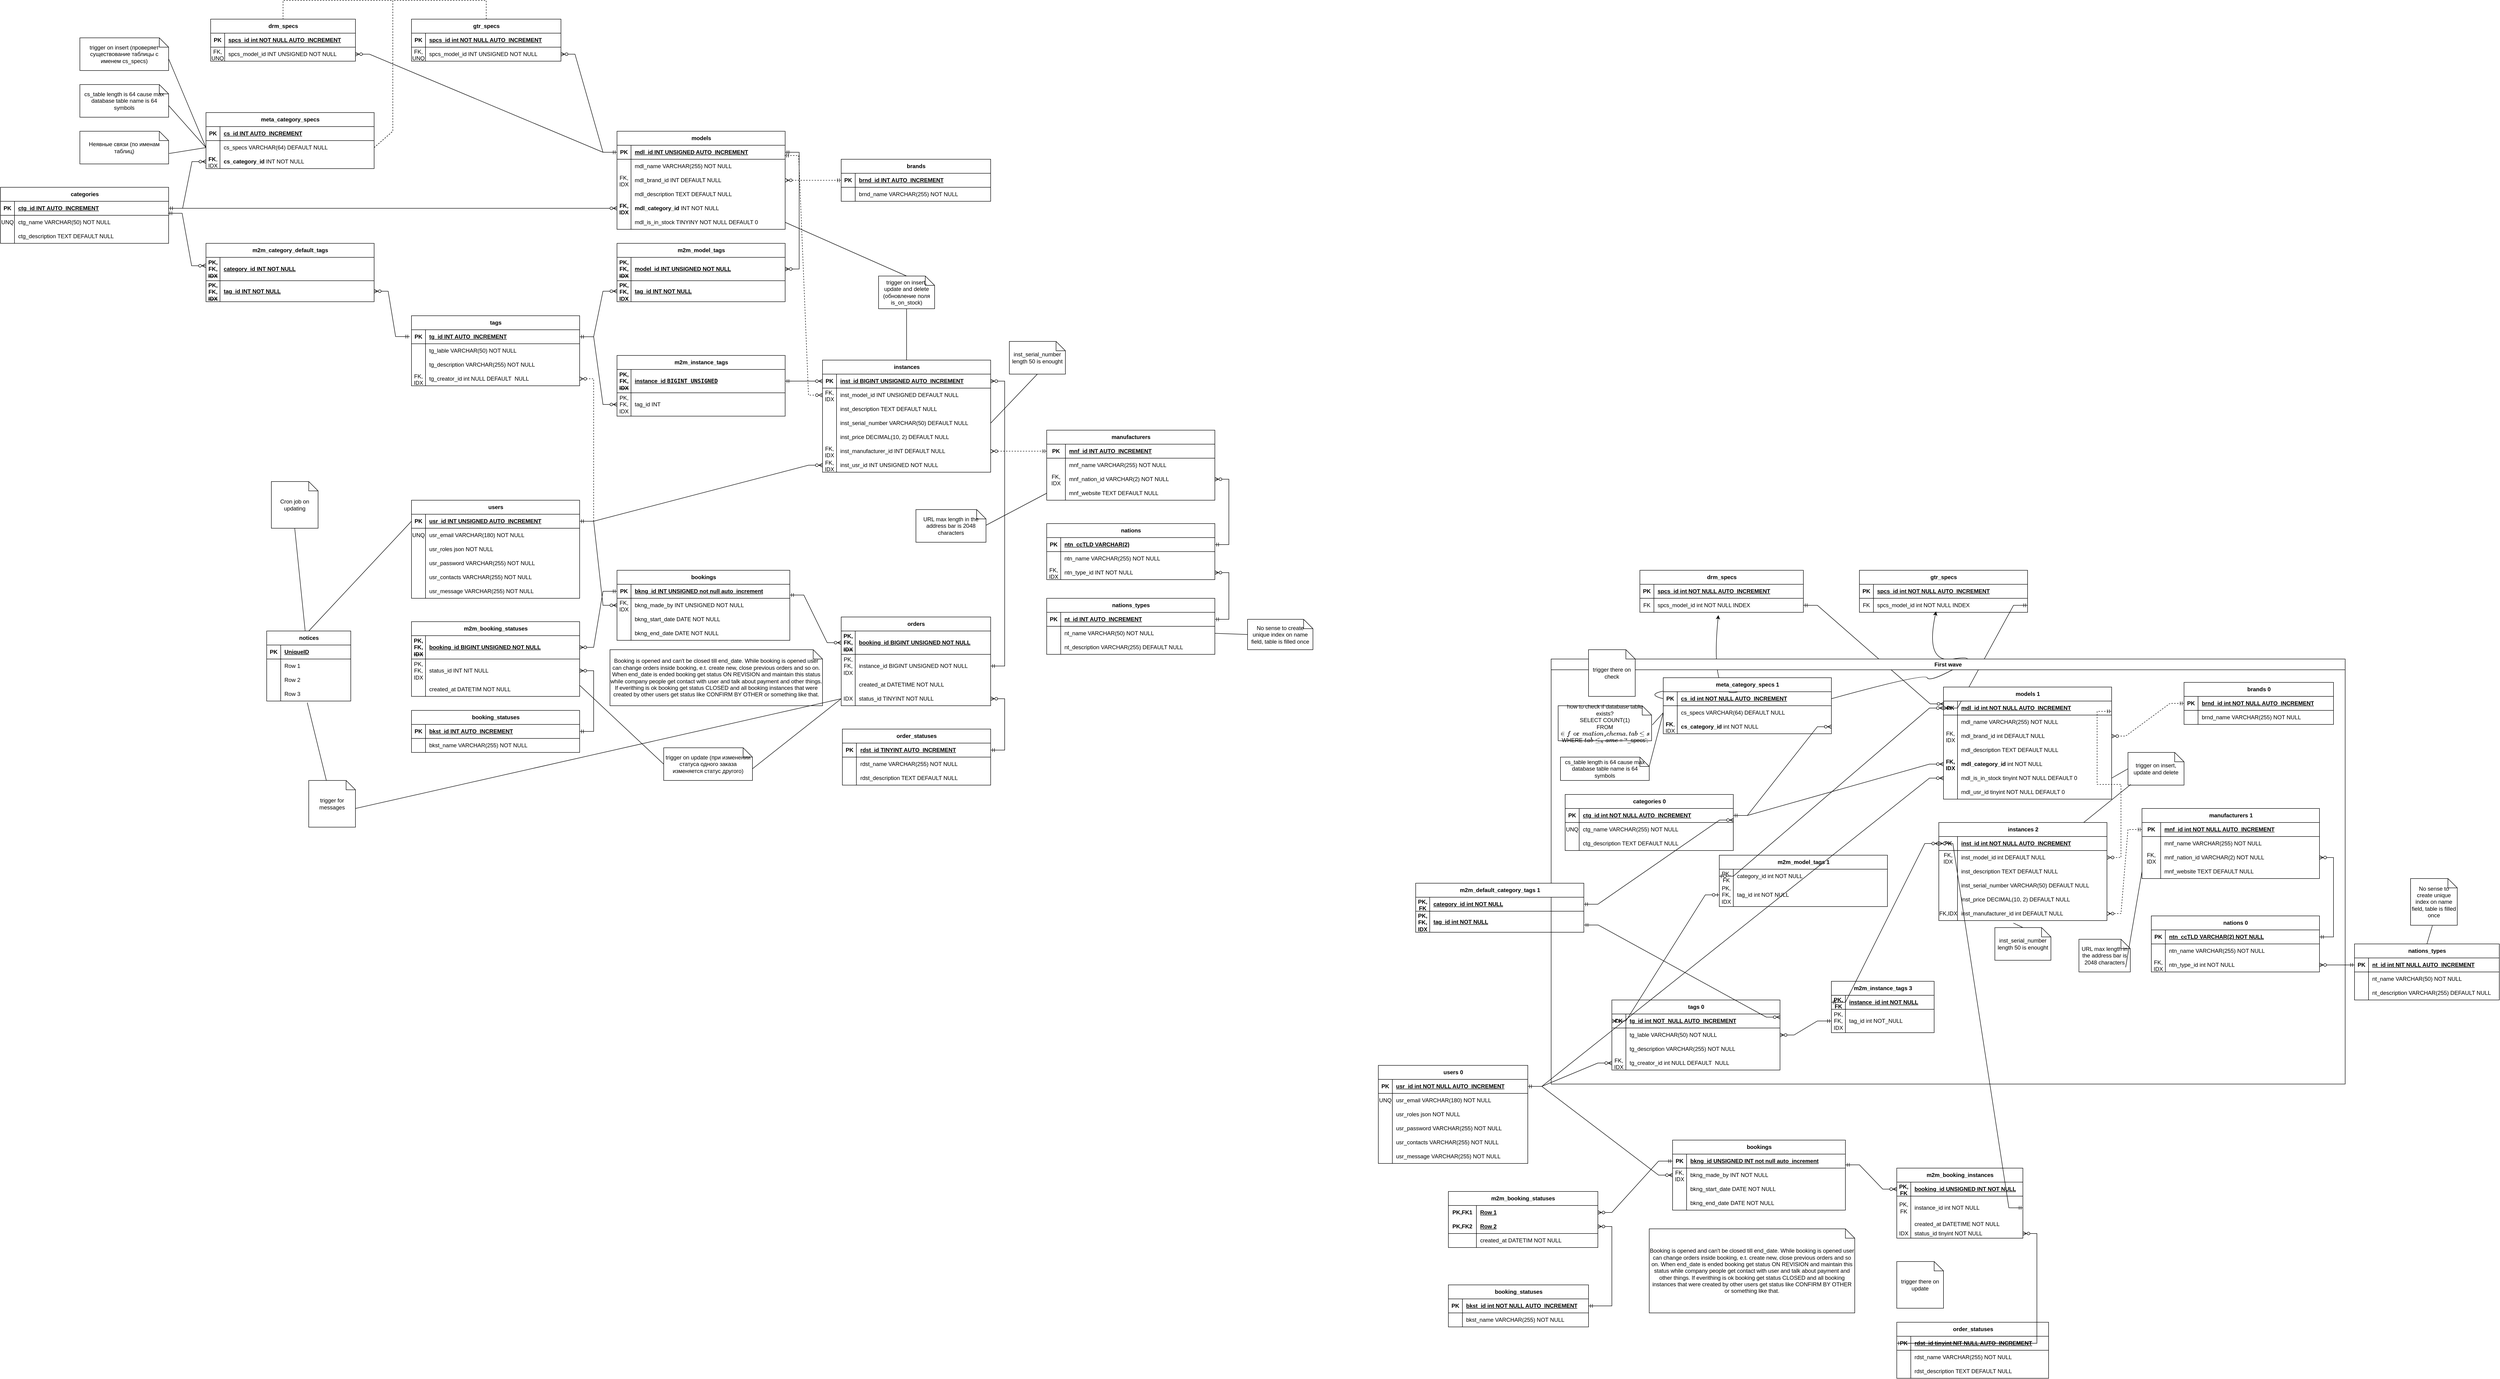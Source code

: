 <mxfile version="24.2.1" type="github">
  <diagram id="R2lEEEUBdFMjLlhIrx00" name="Page-1">
    <mxGraphModel dx="6299" dy="3284" grid="1" gridSize="10" guides="1" tooltips="1" connect="1" arrows="1" fold="1" page="1" pageScale="1" pageWidth="850" pageHeight="1100" math="0" shadow="0" extFonts="Permanent Marker^https://fonts.googleapis.com/css?family=Permanent+Marker">
      <root>
        <mxCell id="0" />
        <mxCell id="1" parent="0" />
        <mxCell id="geHbLHgJnNoxSJYk0Jwc-87" value="drm_specs" style="shape=table;startSize=30;container=1;collapsible=1;childLayout=tableLayout;fixedRows=1;rowLines=0;fontStyle=1;align=center;resizeLast=1;html=1;" parent="1" vertex="1">
          <mxGeometry x="-650" y="-110" width="350" height="90" as="geometry" />
        </mxCell>
        <mxCell id="geHbLHgJnNoxSJYk0Jwc-88" value="" style="shape=tableRow;horizontal=0;startSize=0;swimlaneHead=0;swimlaneBody=0;fillColor=none;collapsible=0;dropTarget=0;points=[[0,0.5],[1,0.5]];portConstraint=eastwest;top=0;left=0;right=0;bottom=1;" parent="geHbLHgJnNoxSJYk0Jwc-87" vertex="1">
          <mxGeometry y="30" width="350" height="30" as="geometry" />
        </mxCell>
        <mxCell id="geHbLHgJnNoxSJYk0Jwc-89" value="PK" style="shape=partialRectangle;connectable=0;fillColor=none;top=0;left=0;bottom=0;right=0;fontStyle=1;overflow=hidden;whiteSpace=wrap;html=1;" parent="geHbLHgJnNoxSJYk0Jwc-88" vertex="1">
          <mxGeometry width="30" height="30" as="geometry">
            <mxRectangle width="30" height="30" as="alternateBounds" />
          </mxGeometry>
        </mxCell>
        <mxCell id="geHbLHgJnNoxSJYk0Jwc-90" value="spcs_id int NOT NULL AUTO_INCREMENT" style="shape=partialRectangle;connectable=0;fillColor=none;top=0;left=0;bottom=0;right=0;align=left;spacingLeft=6;fontStyle=5;overflow=hidden;whiteSpace=wrap;html=1;" parent="geHbLHgJnNoxSJYk0Jwc-88" vertex="1">
          <mxGeometry x="30" width="320" height="30" as="geometry">
            <mxRectangle width="320" height="30" as="alternateBounds" />
          </mxGeometry>
        </mxCell>
        <mxCell id="geHbLHgJnNoxSJYk0Jwc-91" value="" style="shape=tableRow;horizontal=0;startSize=0;swimlaneHead=0;swimlaneBody=0;fillColor=none;collapsible=0;dropTarget=0;points=[[0,0.5],[1,0.5]];portConstraint=eastwest;top=0;left=0;right=0;bottom=0;" parent="geHbLHgJnNoxSJYk0Jwc-87" vertex="1">
          <mxGeometry y="60" width="350" height="30" as="geometry" />
        </mxCell>
        <mxCell id="geHbLHgJnNoxSJYk0Jwc-92" value="FK" style="shape=partialRectangle;connectable=0;fillColor=none;top=0;left=0;bottom=0;right=0;editable=1;overflow=hidden;whiteSpace=wrap;html=1;" parent="geHbLHgJnNoxSJYk0Jwc-91" vertex="1">
          <mxGeometry width="30" height="30" as="geometry">
            <mxRectangle width="30" height="30" as="alternateBounds" />
          </mxGeometry>
        </mxCell>
        <mxCell id="geHbLHgJnNoxSJYk0Jwc-93" value="spcs_model_id int NOT NULL INDEX" style="shape=partialRectangle;connectable=0;fillColor=none;top=0;left=0;bottom=0;right=0;align=left;spacingLeft=6;overflow=hidden;whiteSpace=wrap;html=1;" parent="geHbLHgJnNoxSJYk0Jwc-91" vertex="1">
          <mxGeometry x="30" width="320" height="30" as="geometry">
            <mxRectangle width="320" height="30" as="alternateBounds" />
          </mxGeometry>
        </mxCell>
        <mxCell id="geHbLHgJnNoxSJYk0Jwc-207" value="gtr_specs" style="shape=table;startSize=30;container=1;collapsible=1;childLayout=tableLayout;fixedRows=1;rowLines=0;fontStyle=1;align=center;resizeLast=1;html=1;" parent="1" vertex="1">
          <mxGeometry x="-180" y="-110" width="360" height="90" as="geometry" />
        </mxCell>
        <mxCell id="geHbLHgJnNoxSJYk0Jwc-208" value="" style="shape=tableRow;horizontal=0;startSize=0;swimlaneHead=0;swimlaneBody=0;fillColor=none;collapsible=0;dropTarget=0;points=[[0,0.5],[1,0.5]];portConstraint=eastwest;top=0;left=0;right=0;bottom=1;" parent="geHbLHgJnNoxSJYk0Jwc-207" vertex="1">
          <mxGeometry y="30" width="360" height="30" as="geometry" />
        </mxCell>
        <mxCell id="geHbLHgJnNoxSJYk0Jwc-209" value="PK" style="shape=partialRectangle;connectable=0;fillColor=none;top=0;left=0;bottom=0;right=0;fontStyle=1;overflow=hidden;whiteSpace=wrap;html=1;" parent="geHbLHgJnNoxSJYk0Jwc-208" vertex="1">
          <mxGeometry width="30" height="30" as="geometry">
            <mxRectangle width="30" height="30" as="alternateBounds" />
          </mxGeometry>
        </mxCell>
        <mxCell id="geHbLHgJnNoxSJYk0Jwc-210" value="spcs_id int NOT NULL AUTO_INCREMENT" style="shape=partialRectangle;connectable=0;fillColor=none;top=0;left=0;bottom=0;right=0;align=left;spacingLeft=6;fontStyle=5;overflow=hidden;whiteSpace=wrap;html=1;" parent="geHbLHgJnNoxSJYk0Jwc-208" vertex="1">
          <mxGeometry x="30" width="330" height="30" as="geometry">
            <mxRectangle width="330" height="30" as="alternateBounds" />
          </mxGeometry>
        </mxCell>
        <mxCell id="geHbLHgJnNoxSJYk0Jwc-211" value="" style="shape=tableRow;horizontal=0;startSize=0;swimlaneHead=0;swimlaneBody=0;fillColor=none;collapsible=0;dropTarget=0;points=[[0,0.5],[1,0.5]];portConstraint=eastwest;top=0;left=0;right=0;bottom=0;" parent="geHbLHgJnNoxSJYk0Jwc-207" vertex="1">
          <mxGeometry y="60" width="360" height="30" as="geometry" />
        </mxCell>
        <mxCell id="geHbLHgJnNoxSJYk0Jwc-212" value="FK" style="shape=partialRectangle;connectable=0;fillColor=none;top=0;left=0;bottom=0;right=0;editable=1;overflow=hidden;whiteSpace=wrap;html=1;" parent="geHbLHgJnNoxSJYk0Jwc-211" vertex="1">
          <mxGeometry width="30" height="30" as="geometry">
            <mxRectangle width="30" height="30" as="alternateBounds" />
          </mxGeometry>
        </mxCell>
        <mxCell id="geHbLHgJnNoxSJYk0Jwc-213" value="spcs_model_id int NOT NULL INDEX" style="shape=partialRectangle;connectable=0;fillColor=none;top=0;left=0;bottom=0;right=0;align=left;spacingLeft=6;overflow=hidden;whiteSpace=wrap;html=1;" parent="geHbLHgJnNoxSJYk0Jwc-211" vertex="1">
          <mxGeometry x="30" width="330" height="30" as="geometry">
            <mxRectangle width="330" height="30" as="alternateBounds" />
          </mxGeometry>
        </mxCell>
        <mxCell id="geHbLHgJnNoxSJYk0Jwc-226" value="" style="edgeStyle=entityRelationEdgeStyle;fontSize=12;html=1;endArrow=ERzeroToMany;startArrow=ERmandOne;rounded=0;exitX=1;exitY=0.5;exitDx=0;exitDy=0;entryX=0;entryY=0.5;entryDx=0;entryDy=0;" parent="1" source="geHbLHgJnNoxSJYk0Jwc-211" target="uTU5A2QFwylP1xqzKWEk-15" edge="1">
          <mxGeometry width="100" height="100" relative="1" as="geometry">
            <mxPoint x="-70" y="100" as="sourcePoint" />
            <mxPoint x="40" y="280" as="targetPoint" />
          </mxGeometry>
        </mxCell>
        <mxCell id="geHbLHgJnNoxSJYk0Jwc-264" value="" style="curved=1;endArrow=classic;html=1;rounded=0;entryX=0.48;entryY=1.2;entryDx=0;entryDy=0;entryPerimeter=0;exitX=0;exitY=0.5;exitDx=0;exitDy=0;" parent="1" source="geHbLHgJnNoxSJYk0Jwc-181" target="geHbLHgJnNoxSJYk0Jwc-91" edge="1">
          <mxGeometry width="50" height="50" relative="1" as="geometry">
            <mxPoint x="-300" y="300" as="sourcePoint" />
            <mxPoint x="-250" y="250" as="targetPoint" />
            <Array as="points">
              <mxPoint x="-660" y="150" />
              <mxPoint x="-380" y="130" />
              <mxPoint x="-500" y="170" />
            </Array>
          </mxGeometry>
        </mxCell>
        <mxCell id="geHbLHgJnNoxSJYk0Jwc-269" value="" style="curved=1;endArrow=classic;html=1;rounded=0;entryX=0.456;entryY=0.933;entryDx=0;entryDy=0;entryPerimeter=0;exitX=1;exitY=0.5;exitDx=0;exitDy=0;" parent="1" source="geHbLHgJnNoxSJYk0Jwc-181" target="geHbLHgJnNoxSJYk0Jwc-211" edge="1">
          <mxGeometry width="50" height="50" relative="1" as="geometry">
            <mxPoint x="-300" y="300" as="sourcePoint" />
            <mxPoint x="-250" y="250" as="targetPoint" />
            <Array as="points">
              <mxPoint x="-40" y="110" />
              <mxPoint x="-30" y="130" />
              <mxPoint x="80" y="70" />
              <mxPoint x="-40" y="90" />
            </Array>
          </mxGeometry>
        </mxCell>
        <mxCell id="geHbLHgJnNoxSJYk0Jwc-284" value="" style="edgeStyle=entityRelationEdgeStyle;fontSize=12;html=1;endArrow=ERzeroToMany;startArrow=ERmandOne;rounded=0;exitX=1;exitY=0.5;exitDx=0;exitDy=0;entryX=0.004;entryY=0.2;entryDx=0;entryDy=0;entryPerimeter=0;" parent="1" source="geHbLHgJnNoxSJYk0Jwc-91" target="uTU5A2QFwylP1xqzKWEk-15" edge="1">
          <mxGeometry width="100" height="100" relative="1" as="geometry">
            <mxPoint x="-500" y="430" as="sourcePoint" />
            <mxPoint x="40" y="220" as="targetPoint" />
            <Array as="points">
              <mxPoint x="-420" y="130" />
            </Array>
          </mxGeometry>
        </mxCell>
        <mxCell id="1ab6jVdE0hVZrRfoOXO--7" value="users 0" style="shape=table;startSize=30;container=1;collapsible=1;childLayout=tableLayout;fixedRows=1;rowLines=0;fontStyle=1;align=center;resizeLast=1;html=1;" parent="1" vertex="1">
          <mxGeometry x="-1210" y="950" width="320" height="210" as="geometry" />
        </mxCell>
        <mxCell id="1ab6jVdE0hVZrRfoOXO--8" value="" style="shape=tableRow;horizontal=0;startSize=0;swimlaneHead=0;swimlaneBody=0;fillColor=none;collapsible=0;dropTarget=0;points=[[0,0.5],[1,0.5]];portConstraint=eastwest;top=0;left=0;right=0;bottom=1;" parent="1ab6jVdE0hVZrRfoOXO--7" vertex="1">
          <mxGeometry y="30" width="320" height="30" as="geometry" />
        </mxCell>
        <mxCell id="1ab6jVdE0hVZrRfoOXO--9" value="PK" style="shape=partialRectangle;connectable=0;fillColor=none;top=0;left=0;bottom=0;right=0;fontStyle=1;overflow=hidden;whiteSpace=wrap;html=1;" parent="1ab6jVdE0hVZrRfoOXO--8" vertex="1">
          <mxGeometry width="30" height="30" as="geometry">
            <mxRectangle width="30" height="30" as="alternateBounds" />
          </mxGeometry>
        </mxCell>
        <mxCell id="1ab6jVdE0hVZrRfoOXO--10" value="usr_id int NOT NULL AUTO_INCREMENT" style="shape=partialRectangle;connectable=0;fillColor=none;top=0;left=0;bottom=0;right=0;align=left;spacingLeft=6;fontStyle=5;overflow=hidden;whiteSpace=wrap;html=1;" parent="1ab6jVdE0hVZrRfoOXO--8" vertex="1">
          <mxGeometry x="30" width="290" height="30" as="geometry">
            <mxRectangle width="290" height="30" as="alternateBounds" />
          </mxGeometry>
        </mxCell>
        <mxCell id="1ab6jVdE0hVZrRfoOXO--11" value="" style="shape=tableRow;horizontal=0;startSize=0;swimlaneHead=0;swimlaneBody=0;fillColor=none;collapsible=0;dropTarget=0;points=[[0,0.5],[1,0.5]];portConstraint=eastwest;top=0;left=0;right=0;bottom=0;" parent="1ab6jVdE0hVZrRfoOXO--7" vertex="1">
          <mxGeometry y="60" width="320" height="30" as="geometry" />
        </mxCell>
        <mxCell id="1ab6jVdE0hVZrRfoOXO--12" value="UNQ" style="shape=partialRectangle;connectable=0;fillColor=none;top=0;left=0;bottom=0;right=0;editable=1;overflow=hidden;whiteSpace=wrap;html=1;" parent="1ab6jVdE0hVZrRfoOXO--11" vertex="1">
          <mxGeometry width="30" height="30" as="geometry">
            <mxRectangle width="30" height="30" as="alternateBounds" />
          </mxGeometry>
        </mxCell>
        <mxCell id="1ab6jVdE0hVZrRfoOXO--13" value="usr_email VARCHAR(180) NOT NULL " style="shape=partialRectangle;connectable=0;fillColor=none;top=0;left=0;bottom=0;right=0;align=left;spacingLeft=6;overflow=hidden;whiteSpace=wrap;html=1;" parent="1ab6jVdE0hVZrRfoOXO--11" vertex="1">
          <mxGeometry x="30" width="290" height="30" as="geometry">
            <mxRectangle width="290" height="30" as="alternateBounds" />
          </mxGeometry>
        </mxCell>
        <mxCell id="pkbd_QNKs5X7gekgYpj1-10" value="" style="shape=tableRow;horizontal=0;startSize=0;swimlaneHead=0;swimlaneBody=0;fillColor=none;collapsible=0;dropTarget=0;points=[[0,0.5],[1,0.5]];portConstraint=eastwest;top=0;left=0;right=0;bottom=0;" parent="1ab6jVdE0hVZrRfoOXO--7" vertex="1">
          <mxGeometry y="90" width="320" height="30" as="geometry" />
        </mxCell>
        <mxCell id="pkbd_QNKs5X7gekgYpj1-11" value="" style="shape=partialRectangle;connectable=0;fillColor=none;top=0;left=0;bottom=0;right=0;editable=1;overflow=hidden;whiteSpace=wrap;html=1;" parent="pkbd_QNKs5X7gekgYpj1-10" vertex="1">
          <mxGeometry width="30" height="30" as="geometry">
            <mxRectangle width="30" height="30" as="alternateBounds" />
          </mxGeometry>
        </mxCell>
        <mxCell id="pkbd_QNKs5X7gekgYpj1-12" value="usr_roles json NOT NULL " style="shape=partialRectangle;connectable=0;fillColor=none;top=0;left=0;bottom=0;right=0;align=left;spacingLeft=6;overflow=hidden;whiteSpace=wrap;html=1;" parent="pkbd_QNKs5X7gekgYpj1-10" vertex="1">
          <mxGeometry x="30" width="290" height="30" as="geometry">
            <mxRectangle width="290" height="30" as="alternateBounds" />
          </mxGeometry>
        </mxCell>
        <mxCell id="pkbd_QNKs5X7gekgYpj1-13" value="" style="shape=tableRow;horizontal=0;startSize=0;swimlaneHead=0;swimlaneBody=0;fillColor=none;collapsible=0;dropTarget=0;points=[[0,0.5],[1,0.5]];portConstraint=eastwest;top=0;left=0;right=0;bottom=0;" parent="1ab6jVdE0hVZrRfoOXO--7" vertex="1">
          <mxGeometry y="120" width="320" height="30" as="geometry" />
        </mxCell>
        <mxCell id="pkbd_QNKs5X7gekgYpj1-14" value="" style="shape=partialRectangle;connectable=0;fillColor=none;top=0;left=0;bottom=0;right=0;editable=1;overflow=hidden;whiteSpace=wrap;html=1;" parent="pkbd_QNKs5X7gekgYpj1-13" vertex="1">
          <mxGeometry width="30" height="30" as="geometry">
            <mxRectangle width="30" height="30" as="alternateBounds" />
          </mxGeometry>
        </mxCell>
        <mxCell id="pkbd_QNKs5X7gekgYpj1-15" value="usr_password VARCHAR(255) NOT NULL " style="shape=partialRectangle;connectable=0;fillColor=none;top=0;left=0;bottom=0;right=0;align=left;spacingLeft=6;overflow=hidden;whiteSpace=wrap;html=1;" parent="pkbd_QNKs5X7gekgYpj1-13" vertex="1">
          <mxGeometry x="30" width="290" height="30" as="geometry">
            <mxRectangle width="290" height="30" as="alternateBounds" />
          </mxGeometry>
        </mxCell>
        <mxCell id="wW-30u5kgzMSlfwEfjNo-17" value="" style="shape=tableRow;horizontal=0;startSize=0;swimlaneHead=0;swimlaneBody=0;fillColor=none;collapsible=0;dropTarget=0;points=[[0,0.5],[1,0.5]];portConstraint=eastwest;top=0;left=0;right=0;bottom=0;" parent="1ab6jVdE0hVZrRfoOXO--7" vertex="1">
          <mxGeometry y="150" width="320" height="30" as="geometry" />
        </mxCell>
        <mxCell id="wW-30u5kgzMSlfwEfjNo-18" value="" style="shape=partialRectangle;connectable=0;fillColor=none;top=0;left=0;bottom=0;right=0;editable=1;overflow=hidden;whiteSpace=wrap;html=1;" parent="wW-30u5kgzMSlfwEfjNo-17" vertex="1">
          <mxGeometry width="30" height="30" as="geometry">
            <mxRectangle width="30" height="30" as="alternateBounds" />
          </mxGeometry>
        </mxCell>
        <mxCell id="wW-30u5kgzMSlfwEfjNo-19" value="usr_contacts VARCHAR(255) NOT NULL " style="shape=partialRectangle;connectable=0;fillColor=none;top=0;left=0;bottom=0;right=0;align=left;spacingLeft=6;overflow=hidden;whiteSpace=wrap;html=1;" parent="wW-30u5kgzMSlfwEfjNo-17" vertex="1">
          <mxGeometry x="30" width="290" height="30" as="geometry">
            <mxRectangle width="290" height="30" as="alternateBounds" />
          </mxGeometry>
        </mxCell>
        <mxCell id="wW-30u5kgzMSlfwEfjNo-24" value="" style="shape=tableRow;horizontal=0;startSize=0;swimlaneHead=0;swimlaneBody=0;fillColor=none;collapsible=0;dropTarget=0;points=[[0,0.5],[1,0.5]];portConstraint=eastwest;top=0;left=0;right=0;bottom=0;" parent="1ab6jVdE0hVZrRfoOXO--7" vertex="1">
          <mxGeometry y="180" width="320" height="30" as="geometry" />
        </mxCell>
        <mxCell id="wW-30u5kgzMSlfwEfjNo-25" value="" style="shape=partialRectangle;connectable=0;fillColor=none;top=0;left=0;bottom=0;right=0;editable=1;overflow=hidden;whiteSpace=wrap;html=1;" parent="wW-30u5kgzMSlfwEfjNo-24" vertex="1">
          <mxGeometry width="30" height="30" as="geometry">
            <mxRectangle width="30" height="30" as="alternateBounds" />
          </mxGeometry>
        </mxCell>
        <mxCell id="wW-30u5kgzMSlfwEfjNo-26" value="usr_message VARCHAR(255) NOT NULL " style="shape=partialRectangle;connectable=0;fillColor=none;top=0;left=0;bottom=0;right=0;align=left;spacingLeft=6;overflow=hidden;whiteSpace=wrap;html=1;" parent="wW-30u5kgzMSlfwEfjNo-24" vertex="1">
          <mxGeometry x="30" width="290" height="30" as="geometry">
            <mxRectangle width="290" height="30" as="alternateBounds" />
          </mxGeometry>
        </mxCell>
        <mxCell id="1ab6jVdE0hVZrRfoOXO--23" value="" style="edgeStyle=entityRelationEdgeStyle;fontSize=12;html=1;endArrow=ERzeroToMany;startArrow=ERmandOne;rounded=0;exitX=1;exitY=0.5;exitDx=0;exitDy=0;" parent="1" source="1ab6jVdE0hVZrRfoOXO--8" target="1ab6jVdE0hVZrRfoOXO--20" edge="1">
          <mxGeometry width="100" height="100" relative="1" as="geometry">
            <mxPoint x="-320" y="750" as="sourcePoint" />
            <mxPoint x="-220" y="650" as="targetPoint" />
            <Array as="points">
              <mxPoint x="-740" y="990" />
            </Array>
          </mxGeometry>
        </mxCell>
        <mxCell id="A4IJiEHoLnzKlmpq4-gW-2" value="First wave" style="swimlane;whiteSpace=wrap;html=1;" parent="1" vertex="1">
          <mxGeometry x="-840" y="80" width="1700" height="910" as="geometry" />
        </mxCell>
        <mxCell id="geHbLHgJnNoxSJYk0Jwc-108" value="instances 2" style="shape=table;startSize=30;container=1;collapsible=1;childLayout=tableLayout;fixedRows=1;rowLines=0;fontStyle=1;align=center;resizeLast=1;html=1;" parent="A4IJiEHoLnzKlmpq4-gW-2" vertex="1">
          <mxGeometry x="830" y="350" width="360" height="210" as="geometry" />
        </mxCell>
        <mxCell id="geHbLHgJnNoxSJYk0Jwc-109" value="" style="shape=tableRow;horizontal=0;startSize=0;swimlaneHead=0;swimlaneBody=0;fillColor=none;collapsible=0;dropTarget=0;points=[[0,0.5],[1,0.5]];portConstraint=eastwest;top=0;left=0;right=0;bottom=1;" parent="geHbLHgJnNoxSJYk0Jwc-108" vertex="1">
          <mxGeometry y="30" width="360" height="30" as="geometry" />
        </mxCell>
        <mxCell id="geHbLHgJnNoxSJYk0Jwc-110" value="PK" style="shape=partialRectangle;connectable=0;fillColor=none;top=0;left=0;bottom=0;right=0;fontStyle=1;overflow=hidden;whiteSpace=wrap;html=1;" parent="geHbLHgJnNoxSJYk0Jwc-109" vertex="1">
          <mxGeometry width="40" height="30" as="geometry">
            <mxRectangle width="40" height="30" as="alternateBounds" />
          </mxGeometry>
        </mxCell>
        <mxCell id="geHbLHgJnNoxSJYk0Jwc-111" value="inst_id int NOT NULL AUTO_INCREMENT" style="shape=partialRectangle;connectable=0;fillColor=none;top=0;left=0;bottom=0;right=0;align=left;spacingLeft=6;fontStyle=5;overflow=hidden;whiteSpace=wrap;html=1;" parent="geHbLHgJnNoxSJYk0Jwc-109" vertex="1">
          <mxGeometry x="40" width="320" height="30" as="geometry">
            <mxRectangle width="320" height="30" as="alternateBounds" />
          </mxGeometry>
        </mxCell>
        <mxCell id="geHbLHgJnNoxSJYk0Jwc-112" value="" style="shape=tableRow;horizontal=0;startSize=0;swimlaneHead=0;swimlaneBody=0;fillColor=none;collapsible=0;dropTarget=0;points=[[0,0.5],[1,0.5]];portConstraint=eastwest;top=0;left=0;right=0;bottom=0;" parent="geHbLHgJnNoxSJYk0Jwc-108" vertex="1">
          <mxGeometry y="60" width="360" height="30" as="geometry" />
        </mxCell>
        <mxCell id="geHbLHgJnNoxSJYk0Jwc-113" value="FK, IDX" style="shape=partialRectangle;connectable=0;fillColor=none;top=0;left=0;bottom=0;right=0;editable=1;overflow=hidden;whiteSpace=wrap;html=1;" parent="geHbLHgJnNoxSJYk0Jwc-112" vertex="1">
          <mxGeometry width="40" height="30" as="geometry">
            <mxRectangle width="40" height="30" as="alternateBounds" />
          </mxGeometry>
        </mxCell>
        <mxCell id="geHbLHgJnNoxSJYk0Jwc-114" value="inst_model_id int DEFAULT NULL" style="shape=partialRectangle;connectable=0;fillColor=none;top=0;left=0;bottom=0;right=0;align=left;spacingLeft=6;overflow=hidden;whiteSpace=wrap;html=1;" parent="geHbLHgJnNoxSJYk0Jwc-112" vertex="1">
          <mxGeometry x="40" width="320" height="30" as="geometry">
            <mxRectangle width="320" height="30" as="alternateBounds" />
          </mxGeometry>
        </mxCell>
        <mxCell id="geHbLHgJnNoxSJYk0Jwc-115" value="" style="shape=tableRow;horizontal=0;startSize=0;swimlaneHead=0;swimlaneBody=0;fillColor=none;collapsible=0;dropTarget=0;points=[[0,0.5],[1,0.5]];portConstraint=eastwest;top=0;left=0;right=0;bottom=0;" parent="geHbLHgJnNoxSJYk0Jwc-108" vertex="1">
          <mxGeometry y="90" width="360" height="30" as="geometry" />
        </mxCell>
        <mxCell id="geHbLHgJnNoxSJYk0Jwc-116" value="" style="shape=partialRectangle;connectable=0;fillColor=none;top=0;left=0;bottom=0;right=0;editable=1;overflow=hidden;whiteSpace=wrap;html=1;" parent="geHbLHgJnNoxSJYk0Jwc-115" vertex="1">
          <mxGeometry width="40" height="30" as="geometry">
            <mxRectangle width="40" height="30" as="alternateBounds" />
          </mxGeometry>
        </mxCell>
        <mxCell id="geHbLHgJnNoxSJYk0Jwc-117" value="inst_description TEXT DEFAULT NULL" style="shape=partialRectangle;connectable=0;fillColor=none;top=0;left=0;bottom=0;right=0;align=left;spacingLeft=6;overflow=hidden;whiteSpace=wrap;html=1;" parent="geHbLHgJnNoxSJYk0Jwc-115" vertex="1">
          <mxGeometry x="40" width="320" height="30" as="geometry">
            <mxRectangle width="320" height="30" as="alternateBounds" />
          </mxGeometry>
        </mxCell>
        <mxCell id="geHbLHgJnNoxSJYk0Jwc-126" value="" style="shape=tableRow;horizontal=0;startSize=0;swimlaneHead=0;swimlaneBody=0;fillColor=none;collapsible=0;dropTarget=0;points=[[0,0.5],[1,0.5]];portConstraint=eastwest;top=0;left=0;right=0;bottom=0;" parent="geHbLHgJnNoxSJYk0Jwc-108" vertex="1">
          <mxGeometry y="120" width="360" height="30" as="geometry" />
        </mxCell>
        <mxCell id="geHbLHgJnNoxSJYk0Jwc-127" value="" style="shape=partialRectangle;connectable=0;fillColor=none;top=0;left=0;bottom=0;right=0;editable=1;overflow=hidden;whiteSpace=wrap;html=1;" parent="geHbLHgJnNoxSJYk0Jwc-126" vertex="1">
          <mxGeometry width="40" height="30" as="geometry">
            <mxRectangle width="40" height="30" as="alternateBounds" />
          </mxGeometry>
        </mxCell>
        <mxCell id="geHbLHgJnNoxSJYk0Jwc-128" value="inst_serial_number VARCHAR(50) DEFAULT NULL" style="shape=partialRectangle;connectable=0;fillColor=none;top=0;left=0;bottom=0;right=0;align=left;spacingLeft=6;overflow=hidden;whiteSpace=wrap;html=1;" parent="geHbLHgJnNoxSJYk0Jwc-126" vertex="1">
          <mxGeometry x="40" width="320" height="30" as="geometry">
            <mxRectangle width="320" height="30" as="alternateBounds" />
          </mxGeometry>
        </mxCell>
        <mxCell id="geHbLHgJnNoxSJYk0Jwc-245" value="" style="shape=tableRow;horizontal=0;startSize=0;swimlaneHead=0;swimlaneBody=0;fillColor=none;collapsible=0;dropTarget=0;points=[[0,0.5],[1,0.5]];portConstraint=eastwest;top=0;left=0;right=0;bottom=0;" parent="geHbLHgJnNoxSJYk0Jwc-108" vertex="1">
          <mxGeometry y="150" width="360" height="30" as="geometry" />
        </mxCell>
        <mxCell id="geHbLHgJnNoxSJYk0Jwc-246" value="" style="shape=partialRectangle;connectable=0;fillColor=none;top=0;left=0;bottom=0;right=0;editable=1;overflow=hidden;whiteSpace=wrap;html=1;" parent="geHbLHgJnNoxSJYk0Jwc-245" vertex="1">
          <mxGeometry width="40" height="30" as="geometry">
            <mxRectangle width="40" height="30" as="alternateBounds" />
          </mxGeometry>
        </mxCell>
        <mxCell id="geHbLHgJnNoxSJYk0Jwc-247" value="inst_price DECIMAL(10, 2) DEFAULT NULL" style="shape=partialRectangle;connectable=0;fillColor=none;top=0;left=0;bottom=0;right=0;align=left;spacingLeft=6;overflow=hidden;whiteSpace=wrap;html=1;" parent="geHbLHgJnNoxSJYk0Jwc-245" vertex="1">
          <mxGeometry x="40" width="320" height="30" as="geometry">
            <mxRectangle width="320" height="30" as="alternateBounds" />
          </mxGeometry>
        </mxCell>
        <mxCell id="geHbLHgJnNoxSJYk0Jwc-275" value="" style="shape=tableRow;horizontal=0;startSize=0;swimlaneHead=0;swimlaneBody=0;fillColor=none;collapsible=0;dropTarget=0;points=[[0,0.5],[1,0.5]];portConstraint=eastwest;top=0;left=0;right=0;bottom=0;" parent="geHbLHgJnNoxSJYk0Jwc-108" vertex="1">
          <mxGeometry y="180" width="360" height="30" as="geometry" />
        </mxCell>
        <mxCell id="geHbLHgJnNoxSJYk0Jwc-276" value="FK,IDX" style="shape=partialRectangle;connectable=0;fillColor=none;top=0;left=0;bottom=0;right=0;editable=1;overflow=hidden;whiteSpace=wrap;html=1;" parent="geHbLHgJnNoxSJYk0Jwc-275" vertex="1">
          <mxGeometry width="40" height="30" as="geometry">
            <mxRectangle width="40" height="30" as="alternateBounds" />
          </mxGeometry>
        </mxCell>
        <mxCell id="geHbLHgJnNoxSJYk0Jwc-277" value="inst_manufacturer_id int DEFAULT NULL" style="shape=partialRectangle;connectable=0;fillColor=none;top=0;left=0;bottom=0;right=0;align=left;spacingLeft=6;overflow=hidden;whiteSpace=wrap;html=1;" parent="geHbLHgJnNoxSJYk0Jwc-275" vertex="1">
          <mxGeometry x="40" width="320" height="30" as="geometry">
            <mxRectangle width="320" height="30" as="alternateBounds" />
          </mxGeometry>
        </mxCell>
        <mxCell id="zEMKtuR8H-E7qVrc66Bj-1" value="manufacturers 1" style="shape=table;startSize=30;container=1;collapsible=1;childLayout=tableLayout;fixedRows=1;rowLines=0;fontStyle=1;align=center;resizeLast=1;html=1;" parent="A4IJiEHoLnzKlmpq4-gW-2" vertex="1">
          <mxGeometry x="1265" y="320" width="380" height="150" as="geometry" />
        </mxCell>
        <mxCell id="zEMKtuR8H-E7qVrc66Bj-2" value="" style="shape=tableRow;horizontal=0;startSize=0;swimlaneHead=0;swimlaneBody=0;fillColor=none;collapsible=0;dropTarget=0;points=[[0,0.5],[1,0.5]];portConstraint=eastwest;top=0;left=0;right=0;bottom=1;" parent="zEMKtuR8H-E7qVrc66Bj-1" vertex="1">
          <mxGeometry y="30" width="380" height="30" as="geometry" />
        </mxCell>
        <mxCell id="zEMKtuR8H-E7qVrc66Bj-3" value="PK" style="shape=partialRectangle;connectable=0;fillColor=none;top=0;left=0;bottom=0;right=0;fontStyle=1;overflow=hidden;whiteSpace=wrap;html=1;" parent="zEMKtuR8H-E7qVrc66Bj-2" vertex="1">
          <mxGeometry width="40" height="30" as="geometry">
            <mxRectangle width="40" height="30" as="alternateBounds" />
          </mxGeometry>
        </mxCell>
        <mxCell id="zEMKtuR8H-E7qVrc66Bj-4" value="mnf_id int NOT NULL AUTO_INCREMENT" style="shape=partialRectangle;connectable=0;fillColor=none;top=0;left=0;bottom=0;right=0;align=left;spacingLeft=6;fontStyle=5;overflow=hidden;whiteSpace=wrap;html=1;" parent="zEMKtuR8H-E7qVrc66Bj-2" vertex="1">
          <mxGeometry x="40" width="340" height="30" as="geometry">
            <mxRectangle width="340" height="30" as="alternateBounds" />
          </mxGeometry>
        </mxCell>
        <mxCell id="zEMKtuR8H-E7qVrc66Bj-5" value="" style="shape=tableRow;horizontal=0;startSize=0;swimlaneHead=0;swimlaneBody=0;fillColor=none;collapsible=0;dropTarget=0;points=[[0,0.5],[1,0.5]];portConstraint=eastwest;top=0;left=0;right=0;bottom=0;" parent="zEMKtuR8H-E7qVrc66Bj-1" vertex="1">
          <mxGeometry y="60" width="380" height="30" as="geometry" />
        </mxCell>
        <mxCell id="zEMKtuR8H-E7qVrc66Bj-6" value="" style="shape=partialRectangle;connectable=0;fillColor=none;top=0;left=0;bottom=0;right=0;editable=1;overflow=hidden;whiteSpace=wrap;html=1;" parent="zEMKtuR8H-E7qVrc66Bj-5" vertex="1">
          <mxGeometry width="40" height="30" as="geometry">
            <mxRectangle width="40" height="30" as="alternateBounds" />
          </mxGeometry>
        </mxCell>
        <mxCell id="zEMKtuR8H-E7qVrc66Bj-7" value="mnf_name VARCHAR(255) NOT NULL" style="shape=partialRectangle;connectable=0;fillColor=none;top=0;left=0;bottom=0;right=0;align=left;spacingLeft=6;overflow=hidden;whiteSpace=wrap;html=1;" parent="zEMKtuR8H-E7qVrc66Bj-5" vertex="1">
          <mxGeometry x="40" width="340" height="30" as="geometry">
            <mxRectangle width="340" height="30" as="alternateBounds" />
          </mxGeometry>
        </mxCell>
        <mxCell id="zEMKtuR8H-E7qVrc66Bj-8" value="" style="shape=tableRow;horizontal=0;startSize=0;swimlaneHead=0;swimlaneBody=0;fillColor=none;collapsible=0;dropTarget=0;points=[[0,0.5],[1,0.5]];portConstraint=eastwest;top=0;left=0;right=0;bottom=0;" parent="zEMKtuR8H-E7qVrc66Bj-1" vertex="1">
          <mxGeometry y="90" width="380" height="30" as="geometry" />
        </mxCell>
        <mxCell id="zEMKtuR8H-E7qVrc66Bj-9" value="FK, IDX" style="shape=partialRectangle;connectable=0;fillColor=none;top=0;left=0;bottom=0;right=0;editable=1;overflow=hidden;whiteSpace=wrap;html=1;" parent="zEMKtuR8H-E7qVrc66Bj-8" vertex="1">
          <mxGeometry width="40" height="30" as="geometry">
            <mxRectangle width="40" height="30" as="alternateBounds" />
          </mxGeometry>
        </mxCell>
        <mxCell id="zEMKtuR8H-E7qVrc66Bj-10" value="mnf_nation_id VARCHAR(2) NOT NULL" style="shape=partialRectangle;connectable=0;fillColor=none;top=0;left=0;bottom=0;right=0;align=left;spacingLeft=6;overflow=hidden;whiteSpace=wrap;html=1;" parent="zEMKtuR8H-E7qVrc66Bj-8" vertex="1">
          <mxGeometry x="40" width="340" height="30" as="geometry">
            <mxRectangle width="340" height="30" as="alternateBounds" />
          </mxGeometry>
        </mxCell>
        <mxCell id="geHbLHgJnNoxSJYk0Jwc-3" value="" style="shape=tableRow;horizontal=0;startSize=0;swimlaneHead=0;swimlaneBody=0;fillColor=none;collapsible=0;dropTarget=0;points=[[0,0.5],[1,0.5]];portConstraint=eastwest;top=0;left=0;right=0;bottom=0;" parent="zEMKtuR8H-E7qVrc66Bj-1" vertex="1">
          <mxGeometry y="120" width="380" height="30" as="geometry" />
        </mxCell>
        <mxCell id="geHbLHgJnNoxSJYk0Jwc-4" value="" style="shape=partialRectangle;connectable=0;fillColor=none;top=0;left=0;bottom=0;right=0;editable=1;overflow=hidden;whiteSpace=wrap;html=1;" parent="geHbLHgJnNoxSJYk0Jwc-3" vertex="1">
          <mxGeometry width="40" height="30" as="geometry">
            <mxRectangle width="40" height="30" as="alternateBounds" />
          </mxGeometry>
        </mxCell>
        <mxCell id="geHbLHgJnNoxSJYk0Jwc-5" value="mnf_website TEXT DEFAULT NULL" style="shape=partialRectangle;connectable=0;fillColor=none;top=0;left=0;bottom=0;right=0;align=left;spacingLeft=6;overflow=hidden;whiteSpace=wrap;html=1;" parent="geHbLHgJnNoxSJYk0Jwc-3" vertex="1">
          <mxGeometry x="40" width="340" height="30" as="geometry">
            <mxRectangle width="340" height="30" as="alternateBounds" />
          </mxGeometry>
        </mxCell>
        <mxCell id="zEMKtuR8H-E7qVrc66Bj-15" value="" style="edgeStyle=entityRelationEdgeStyle;fontSize=12;html=1;endArrow=ERzeroToMany;startArrow=ERmandOne;rounded=0;entryX=1;entryY=0.5;entryDx=0;entryDy=0;dashed=1;" parent="A4IJiEHoLnzKlmpq4-gW-2" source="zEMKtuR8H-E7qVrc66Bj-2" target="geHbLHgJnNoxSJYk0Jwc-275" edge="1">
          <mxGeometry width="100" height="100" relative="1" as="geometry">
            <mxPoint x="1120" y="290" as="sourcePoint" />
            <mxPoint x="1220" y="190" as="targetPoint" />
            <Array as="points">
              <mxPoint x="1170" y="300" />
              <mxPoint x="1120" y="700" />
            </Array>
          </mxGeometry>
        </mxCell>
        <mxCell id="zEMKtuR8H-E7qVrc66Bj-16" value="nations 0" style="shape=table;startSize=30;container=1;collapsible=1;childLayout=tableLayout;fixedRows=1;rowLines=0;fontStyle=1;align=center;resizeLast=1;html=1;" parent="A4IJiEHoLnzKlmpq4-gW-2" vertex="1">
          <mxGeometry x="1285" y="550" width="360" height="120" as="geometry" />
        </mxCell>
        <mxCell id="zEMKtuR8H-E7qVrc66Bj-17" value="" style="shape=tableRow;horizontal=0;startSize=0;swimlaneHead=0;swimlaneBody=0;fillColor=none;collapsible=0;dropTarget=0;points=[[0,0.5],[1,0.5]];portConstraint=eastwest;top=0;left=0;right=0;bottom=1;" parent="zEMKtuR8H-E7qVrc66Bj-16" vertex="1">
          <mxGeometry y="30" width="360" height="30" as="geometry" />
        </mxCell>
        <mxCell id="zEMKtuR8H-E7qVrc66Bj-18" value="PK" style="shape=partialRectangle;connectable=0;fillColor=none;top=0;left=0;bottom=0;right=0;fontStyle=1;overflow=hidden;whiteSpace=wrap;html=1;" parent="zEMKtuR8H-E7qVrc66Bj-17" vertex="1">
          <mxGeometry width="30" height="30" as="geometry">
            <mxRectangle width="30" height="30" as="alternateBounds" />
          </mxGeometry>
        </mxCell>
        <mxCell id="zEMKtuR8H-E7qVrc66Bj-19" value="ntn_ccTLD VARCHAR(2) NOT NULL" style="shape=partialRectangle;connectable=0;fillColor=none;top=0;left=0;bottom=0;right=0;align=left;spacingLeft=6;fontStyle=5;overflow=hidden;whiteSpace=wrap;html=1;" parent="zEMKtuR8H-E7qVrc66Bj-17" vertex="1">
          <mxGeometry x="30" width="330" height="30" as="geometry">
            <mxRectangle width="330" height="30" as="alternateBounds" />
          </mxGeometry>
        </mxCell>
        <mxCell id="zEMKtuR8H-E7qVrc66Bj-20" value="" style="shape=tableRow;horizontal=0;startSize=0;swimlaneHead=0;swimlaneBody=0;fillColor=none;collapsible=0;dropTarget=0;points=[[0,0.5],[1,0.5]];portConstraint=eastwest;top=0;left=0;right=0;bottom=0;" parent="zEMKtuR8H-E7qVrc66Bj-16" vertex="1">
          <mxGeometry y="60" width="360" height="30" as="geometry" />
        </mxCell>
        <mxCell id="zEMKtuR8H-E7qVrc66Bj-21" value="" style="shape=partialRectangle;connectable=0;fillColor=none;top=0;left=0;bottom=0;right=0;editable=1;overflow=hidden;whiteSpace=wrap;html=1;" parent="zEMKtuR8H-E7qVrc66Bj-20" vertex="1">
          <mxGeometry width="30" height="30" as="geometry">
            <mxRectangle width="30" height="30" as="alternateBounds" />
          </mxGeometry>
        </mxCell>
        <mxCell id="zEMKtuR8H-E7qVrc66Bj-22" value="ntn_name VARCHAR(255) NOT NULL" style="shape=partialRectangle;connectable=0;fillColor=none;top=0;left=0;bottom=0;right=0;align=left;spacingLeft=6;overflow=hidden;whiteSpace=wrap;html=1;" parent="zEMKtuR8H-E7qVrc66Bj-20" vertex="1">
          <mxGeometry x="30" width="330" height="30" as="geometry">
            <mxRectangle width="330" height="30" as="alternateBounds" />
          </mxGeometry>
        </mxCell>
        <mxCell id="geHbLHgJnNoxSJYk0Jwc-6" value="" style="shape=tableRow;horizontal=0;startSize=0;swimlaneHead=0;swimlaneBody=0;fillColor=none;collapsible=0;dropTarget=0;points=[[0,0.5],[1,0.5]];portConstraint=eastwest;top=0;left=0;right=0;bottom=0;" parent="zEMKtuR8H-E7qVrc66Bj-16" vertex="1">
          <mxGeometry y="90" width="360" height="30" as="geometry" />
        </mxCell>
        <mxCell id="geHbLHgJnNoxSJYk0Jwc-7" value="FK, IDX" style="shape=partialRectangle;connectable=0;fillColor=none;top=0;left=0;bottom=0;right=0;editable=1;overflow=hidden;whiteSpace=wrap;html=1;" parent="geHbLHgJnNoxSJYk0Jwc-6" vertex="1">
          <mxGeometry width="30" height="30" as="geometry">
            <mxRectangle width="30" height="30" as="alternateBounds" />
          </mxGeometry>
        </mxCell>
        <mxCell id="geHbLHgJnNoxSJYk0Jwc-8" value="ntn_type_id int NOT NULL" style="shape=partialRectangle;connectable=0;fillColor=none;top=0;left=0;bottom=0;right=0;align=left;spacingLeft=6;overflow=hidden;whiteSpace=wrap;html=1;" parent="geHbLHgJnNoxSJYk0Jwc-6" vertex="1">
          <mxGeometry x="30" width="330" height="30" as="geometry">
            <mxRectangle width="330" height="30" as="alternateBounds" />
          </mxGeometry>
        </mxCell>
        <mxCell id="geHbLHgJnNoxSJYk0Jwc-2" value="" style="edgeStyle=entityRelationEdgeStyle;fontSize=12;html=1;endArrow=ERzeroToMany;startArrow=ERmandOne;rounded=0;" parent="A4IJiEHoLnzKlmpq4-gW-2" source="zEMKtuR8H-E7qVrc66Bj-17" target="zEMKtuR8H-E7qVrc66Bj-8" edge="1">
          <mxGeometry width="100" height="100" relative="1" as="geometry">
            <mxPoint x="1245" y="830" as="sourcePoint" />
            <mxPoint x="1445" y="890" as="targetPoint" />
          </mxGeometry>
        </mxCell>
        <mxCell id="geHbLHgJnNoxSJYk0Jwc-290" value="URL max length in the address bar is 2048 characters" style="shape=note;size=20;whiteSpace=wrap;html=1;" parent="A4IJiEHoLnzKlmpq4-gW-2" vertex="1">
          <mxGeometry x="1130" y="600" width="110" height="70" as="geometry" />
        </mxCell>
        <mxCell id="geHbLHgJnNoxSJYk0Jwc-291" value="" style="endArrow=none;html=1;rounded=0;exitX=0;exitY=0;exitDx=100;exitDy=60;exitPerimeter=0;entryX=0;entryY=0.5;entryDx=0;entryDy=0;" parent="A4IJiEHoLnzKlmpq4-gW-2" source="geHbLHgJnNoxSJYk0Jwc-290" target="geHbLHgJnNoxSJYk0Jwc-3" edge="1">
          <mxGeometry relative="1" as="geometry">
            <mxPoint x="1100" y="860" as="sourcePoint" />
            <mxPoint x="1260" y="860" as="targetPoint" />
          </mxGeometry>
        </mxCell>
        <mxCell id="uTU5A2QFwylP1xqzKWEk-14" value="models 1" style="shape=table;startSize=30;container=1;collapsible=1;childLayout=tableLayout;fixedRows=1;rowLines=0;fontStyle=1;align=center;resizeLast=1;html=1;" parent="A4IJiEHoLnzKlmpq4-gW-2" vertex="1">
          <mxGeometry x="840" y="60" width="360" height="240" as="geometry" />
        </mxCell>
        <mxCell id="uTU5A2QFwylP1xqzKWEk-15" value="" style="shape=tableRow;horizontal=0;startSize=0;swimlaneHead=0;swimlaneBody=0;fillColor=none;collapsible=0;dropTarget=0;points=[[0,0.5],[1,0.5]];portConstraint=eastwest;top=0;left=0;right=0;bottom=1;" parent="uTU5A2QFwylP1xqzKWEk-14" vertex="1">
          <mxGeometry y="30" width="360" height="30" as="geometry" />
        </mxCell>
        <mxCell id="uTU5A2QFwylP1xqzKWEk-16" value="PK" style="shape=partialRectangle;connectable=0;fillColor=none;top=0;left=0;bottom=0;right=0;fontStyle=1;overflow=hidden;whiteSpace=wrap;html=1;" parent="uTU5A2QFwylP1xqzKWEk-15" vertex="1">
          <mxGeometry width="30" height="30" as="geometry">
            <mxRectangle width="30" height="30" as="alternateBounds" />
          </mxGeometry>
        </mxCell>
        <mxCell id="uTU5A2QFwylP1xqzKWEk-17" value="mdl_id int NOT NULL AUTO_INCREMENT" style="shape=partialRectangle;connectable=0;fillColor=none;top=0;left=0;bottom=0;right=0;align=left;spacingLeft=6;fontStyle=5;overflow=hidden;whiteSpace=wrap;html=1;" parent="uTU5A2QFwylP1xqzKWEk-15" vertex="1">
          <mxGeometry x="30" width="330" height="30" as="geometry">
            <mxRectangle width="330" height="30" as="alternateBounds" />
          </mxGeometry>
        </mxCell>
        <mxCell id="uTU5A2QFwylP1xqzKWEk-18" value="" style="shape=tableRow;horizontal=0;startSize=0;swimlaneHead=0;swimlaneBody=0;fillColor=none;collapsible=0;dropTarget=0;points=[[0,0.5],[1,0.5]];portConstraint=eastwest;top=0;left=0;right=0;bottom=0;" parent="uTU5A2QFwylP1xqzKWEk-14" vertex="1">
          <mxGeometry y="60" width="360" height="30" as="geometry" />
        </mxCell>
        <mxCell id="uTU5A2QFwylP1xqzKWEk-19" value="" style="shape=partialRectangle;connectable=0;fillColor=none;top=0;left=0;bottom=0;right=0;editable=1;overflow=hidden;whiteSpace=wrap;html=1;" parent="uTU5A2QFwylP1xqzKWEk-18" vertex="1">
          <mxGeometry width="30" height="30" as="geometry">
            <mxRectangle width="30" height="30" as="alternateBounds" />
          </mxGeometry>
        </mxCell>
        <mxCell id="uTU5A2QFwylP1xqzKWEk-20" value="mdl_name VARCHAR(255) NOT NULL" style="shape=partialRectangle;connectable=0;fillColor=none;top=0;left=0;bottom=0;right=0;align=left;spacingLeft=6;overflow=hidden;whiteSpace=wrap;html=1;" parent="uTU5A2QFwylP1xqzKWEk-18" vertex="1">
          <mxGeometry x="30" width="330" height="30" as="geometry">
            <mxRectangle width="330" height="30" as="alternateBounds" />
          </mxGeometry>
        </mxCell>
        <mxCell id="uTU5A2QFwylP1xqzKWEk-21" value="" style="shape=tableRow;horizontal=0;startSize=0;swimlaneHead=0;swimlaneBody=0;fillColor=none;collapsible=0;dropTarget=0;points=[[0,0.5],[1,0.5]];portConstraint=eastwest;top=0;left=0;right=0;bottom=0;" parent="uTU5A2QFwylP1xqzKWEk-14" vertex="1">
          <mxGeometry y="90" width="360" height="30" as="geometry" />
        </mxCell>
        <mxCell id="uTU5A2QFwylP1xqzKWEk-22" value="FK,&lt;br&gt;IDX" style="shape=partialRectangle;connectable=0;fillColor=none;top=0;left=0;bottom=0;right=0;editable=1;overflow=hidden;whiteSpace=wrap;html=1;" parent="uTU5A2QFwylP1xqzKWEk-21" vertex="1">
          <mxGeometry width="30" height="30" as="geometry">
            <mxRectangle width="30" height="30" as="alternateBounds" />
          </mxGeometry>
        </mxCell>
        <mxCell id="uTU5A2QFwylP1xqzKWEk-23" value="mdl_brand_id int DEFAULT NULL" style="shape=partialRectangle;connectable=0;fillColor=none;top=0;left=0;bottom=0;right=0;align=left;spacingLeft=6;overflow=hidden;whiteSpace=wrap;html=1;" parent="uTU5A2QFwylP1xqzKWEk-21" vertex="1">
          <mxGeometry x="30" width="330" height="30" as="geometry">
            <mxRectangle width="330" height="30" as="alternateBounds" />
          </mxGeometry>
        </mxCell>
        <mxCell id="uTU5A2QFwylP1xqzKWEk-28" value="" style="shape=tableRow;horizontal=0;startSize=0;swimlaneHead=0;swimlaneBody=0;fillColor=none;collapsible=0;dropTarget=0;points=[[0,0.5],[1,0.5]];portConstraint=eastwest;top=0;left=0;right=0;bottom=0;" parent="uTU5A2QFwylP1xqzKWEk-14" vertex="1">
          <mxGeometry y="120" width="360" height="30" as="geometry" />
        </mxCell>
        <mxCell id="uTU5A2QFwylP1xqzKWEk-29" value="" style="shape=partialRectangle;connectable=0;fillColor=none;top=0;left=0;bottom=0;right=0;editable=1;overflow=hidden;whiteSpace=wrap;html=1;" parent="uTU5A2QFwylP1xqzKWEk-28" vertex="1">
          <mxGeometry width="30" height="30" as="geometry">
            <mxRectangle width="30" height="30" as="alternateBounds" />
          </mxGeometry>
        </mxCell>
        <mxCell id="uTU5A2QFwylP1xqzKWEk-30" value="mdl_description TEXT DEFAULT NULL" style="shape=partialRectangle;connectable=0;fillColor=none;top=0;left=0;bottom=0;right=0;align=left;spacingLeft=6;overflow=hidden;whiteSpace=wrap;html=1;" parent="uTU5A2QFwylP1xqzKWEk-28" vertex="1">
          <mxGeometry x="30" width="330" height="30" as="geometry">
            <mxRectangle width="330" height="30" as="alternateBounds" />
          </mxGeometry>
        </mxCell>
        <mxCell id="geHbLHgJnNoxSJYk0Jwc-100" value="" style="shape=tableRow;horizontal=0;startSize=0;swimlaneHead=0;swimlaneBody=0;fillColor=none;collapsible=0;dropTarget=0;points=[[0,0.5],[1,0.5]];portConstraint=eastwest;top=0;left=0;right=0;bottom=0;" parent="uTU5A2QFwylP1xqzKWEk-14" vertex="1">
          <mxGeometry y="150" width="360" height="30" as="geometry" />
        </mxCell>
        <mxCell id="geHbLHgJnNoxSJYk0Jwc-101" value="&lt;b&gt;FK,&lt;br&gt;IDX&lt;/b&gt;" style="shape=partialRectangle;connectable=0;fillColor=none;top=0;left=0;bottom=0;right=0;editable=1;overflow=hidden;whiteSpace=wrap;html=1;" parent="geHbLHgJnNoxSJYk0Jwc-100" vertex="1">
          <mxGeometry width="30" height="30" as="geometry">
            <mxRectangle width="30" height="30" as="alternateBounds" />
          </mxGeometry>
        </mxCell>
        <mxCell id="geHbLHgJnNoxSJYk0Jwc-102" value="&lt;b&gt;mdl_category_id&lt;/b&gt; int NOT NULL" style="shape=partialRectangle;connectable=0;fillColor=none;top=0;left=0;bottom=0;right=0;align=left;spacingLeft=6;overflow=hidden;whiteSpace=wrap;html=1;" parent="geHbLHgJnNoxSJYk0Jwc-100" vertex="1">
          <mxGeometry x="30" width="330" height="30" as="geometry">
            <mxRectangle width="330" height="30" as="alternateBounds" />
          </mxGeometry>
        </mxCell>
        <mxCell id="pkbd_QNKs5X7gekgYpj1-1" value="" style="shape=tableRow;horizontal=0;startSize=0;swimlaneHead=0;swimlaneBody=0;fillColor=none;collapsible=0;dropTarget=0;points=[[0,0.5],[1,0.5]];portConstraint=eastwest;top=0;left=0;right=0;bottom=0;" parent="uTU5A2QFwylP1xqzKWEk-14" vertex="1">
          <mxGeometry y="180" width="360" height="30" as="geometry" />
        </mxCell>
        <mxCell id="pkbd_QNKs5X7gekgYpj1-2" value="" style="shape=partialRectangle;connectable=0;fillColor=none;top=0;left=0;bottom=0;right=0;editable=1;overflow=hidden;whiteSpace=wrap;html=1;" parent="pkbd_QNKs5X7gekgYpj1-1" vertex="1">
          <mxGeometry width="30" height="30" as="geometry">
            <mxRectangle width="30" height="30" as="alternateBounds" />
          </mxGeometry>
        </mxCell>
        <mxCell id="pkbd_QNKs5X7gekgYpj1-3" value="mdl_is_in_stock tinyint NOT NULL DEFAULT 0" style="shape=partialRectangle;connectable=0;fillColor=none;top=0;left=0;bottom=0;right=0;align=left;spacingLeft=6;overflow=hidden;whiteSpace=wrap;html=1;" parent="pkbd_QNKs5X7gekgYpj1-1" vertex="1">
          <mxGeometry x="30" width="330" height="30" as="geometry">
            <mxRectangle width="330" height="30" as="alternateBounds" />
          </mxGeometry>
        </mxCell>
        <mxCell id="wW-30u5kgzMSlfwEfjNo-21" value="" style="shape=tableRow;horizontal=0;startSize=0;swimlaneHead=0;swimlaneBody=0;fillColor=none;collapsible=0;dropTarget=0;points=[[0,0.5],[1,0.5]];portConstraint=eastwest;top=0;left=0;right=0;bottom=0;" parent="uTU5A2QFwylP1xqzKWEk-14" vertex="1">
          <mxGeometry y="210" width="360" height="30" as="geometry" />
        </mxCell>
        <mxCell id="wW-30u5kgzMSlfwEfjNo-22" value="" style="shape=partialRectangle;connectable=0;fillColor=none;top=0;left=0;bottom=0;right=0;editable=1;overflow=hidden;whiteSpace=wrap;html=1;" parent="wW-30u5kgzMSlfwEfjNo-21" vertex="1">
          <mxGeometry width="30" height="30" as="geometry">
            <mxRectangle width="30" height="30" as="alternateBounds" />
          </mxGeometry>
        </mxCell>
        <mxCell id="wW-30u5kgzMSlfwEfjNo-23" value="mdl_usr_id tinyint NOT NULL DEFAULT 0" style="shape=partialRectangle;connectable=0;fillColor=none;top=0;left=0;bottom=0;right=0;align=left;spacingLeft=6;overflow=hidden;whiteSpace=wrap;html=1;" parent="wW-30u5kgzMSlfwEfjNo-21" vertex="1">
          <mxGeometry x="30" width="330" height="30" as="geometry">
            <mxRectangle width="330" height="30" as="alternateBounds" />
          </mxGeometry>
        </mxCell>
        <mxCell id="geHbLHgJnNoxSJYk0Jwc-125" value="" style="edgeStyle=entityRelationEdgeStyle;fontSize=12;html=1;endArrow=ERzeroToMany;startArrow=ERmandOne;rounded=0;exitX=0.997;exitY=0.733;exitDx=0;exitDy=0;exitPerimeter=0;dashed=1;" parent="A4IJiEHoLnzKlmpq4-gW-2" source="uTU5A2QFwylP1xqzKWEk-15" target="geHbLHgJnNoxSJYk0Jwc-112" edge="1">
          <mxGeometry width="100" height="100" relative="1" as="geometry">
            <mxPoint x="1010" y="400" as="sourcePoint" />
            <mxPoint x="1130" y="400" as="targetPoint" />
          </mxGeometry>
        </mxCell>
        <mxCell id="geHbLHgJnNoxSJYk0Jwc-250" value="brands 0" style="shape=table;startSize=30;container=1;collapsible=1;childLayout=tableLayout;fixedRows=1;rowLines=0;fontStyle=1;align=center;resizeLast=1;html=1;" parent="A4IJiEHoLnzKlmpq4-gW-2" vertex="1">
          <mxGeometry x="1355" y="50" width="320" height="90" as="geometry" />
        </mxCell>
        <mxCell id="geHbLHgJnNoxSJYk0Jwc-251" value="" style="shape=tableRow;horizontal=0;startSize=0;swimlaneHead=0;swimlaneBody=0;fillColor=none;collapsible=0;dropTarget=0;points=[[0,0.5],[1,0.5]];portConstraint=eastwest;top=0;left=0;right=0;bottom=1;" parent="geHbLHgJnNoxSJYk0Jwc-250" vertex="1">
          <mxGeometry y="30" width="320" height="30" as="geometry" />
        </mxCell>
        <mxCell id="geHbLHgJnNoxSJYk0Jwc-252" value="PK" style="shape=partialRectangle;connectable=0;fillColor=none;top=0;left=0;bottom=0;right=0;fontStyle=1;overflow=hidden;whiteSpace=wrap;html=1;" parent="geHbLHgJnNoxSJYk0Jwc-251" vertex="1">
          <mxGeometry width="30" height="30" as="geometry">
            <mxRectangle width="30" height="30" as="alternateBounds" />
          </mxGeometry>
        </mxCell>
        <mxCell id="geHbLHgJnNoxSJYk0Jwc-253" value="brnd_id int NOT NULL AUTO_INCREMENT" style="shape=partialRectangle;connectable=0;fillColor=none;top=0;left=0;bottom=0;right=0;align=left;spacingLeft=6;fontStyle=5;overflow=hidden;whiteSpace=wrap;html=1;" parent="geHbLHgJnNoxSJYk0Jwc-251" vertex="1">
          <mxGeometry x="30" width="290" height="30" as="geometry">
            <mxRectangle width="290" height="30" as="alternateBounds" />
          </mxGeometry>
        </mxCell>
        <mxCell id="geHbLHgJnNoxSJYk0Jwc-254" value="" style="shape=tableRow;horizontal=0;startSize=0;swimlaneHead=0;swimlaneBody=0;fillColor=none;collapsible=0;dropTarget=0;points=[[0,0.5],[1,0.5]];portConstraint=eastwest;top=0;left=0;right=0;bottom=0;" parent="geHbLHgJnNoxSJYk0Jwc-250" vertex="1">
          <mxGeometry y="60" width="320" height="30" as="geometry" />
        </mxCell>
        <mxCell id="geHbLHgJnNoxSJYk0Jwc-255" value="" style="shape=partialRectangle;connectable=0;fillColor=none;top=0;left=0;bottom=0;right=0;editable=1;overflow=hidden;whiteSpace=wrap;html=1;" parent="geHbLHgJnNoxSJYk0Jwc-254" vertex="1">
          <mxGeometry width="30" height="30" as="geometry">
            <mxRectangle width="30" height="30" as="alternateBounds" />
          </mxGeometry>
        </mxCell>
        <mxCell id="geHbLHgJnNoxSJYk0Jwc-256" value="brnd_name VARCHAR(255) NOT NULL" style="shape=partialRectangle;connectable=0;fillColor=none;top=0;left=0;bottom=0;right=0;align=left;spacingLeft=6;overflow=hidden;whiteSpace=wrap;html=1;" parent="geHbLHgJnNoxSJYk0Jwc-254" vertex="1">
          <mxGeometry x="30" width="290" height="30" as="geometry">
            <mxRectangle width="290" height="30" as="alternateBounds" />
          </mxGeometry>
        </mxCell>
        <mxCell id="geHbLHgJnNoxSJYk0Jwc-278" value="" style="edgeStyle=entityRelationEdgeStyle;fontSize=12;html=1;endArrow=ERzeroToMany;startArrow=ERmandOne;rounded=0;entryX=1;entryY=0.5;entryDx=0;entryDy=0;exitX=0;exitY=0.5;exitDx=0;exitDy=0;dashed=1;" parent="A4IJiEHoLnzKlmpq4-gW-2" source="geHbLHgJnNoxSJYk0Jwc-251" target="uTU5A2QFwylP1xqzKWEk-21" edge="1">
          <mxGeometry width="100" height="100" relative="1" as="geometry">
            <mxPoint x="1145" y="290" as="sourcePoint" />
            <mxPoint x="1305" y="155" as="targetPoint" />
          </mxGeometry>
        </mxCell>
        <mxCell id="geHbLHgJnNoxSJYk0Jwc-286" value="inst_serial_number length 50 is enought" style="shape=note;size=20;whiteSpace=wrap;html=1;" parent="A4IJiEHoLnzKlmpq4-gW-2" vertex="1">
          <mxGeometry x="950" y="575" width="120" height="70" as="geometry" />
        </mxCell>
        <mxCell id="geHbLHgJnNoxSJYk0Jwc-288" value="" style="endArrow=none;html=1;rounded=0;exitX=0.5;exitY=0;exitDx=0;exitDy=0;exitPerimeter=0;entryX=0.444;entryY=1.178;entryDx=0;entryDy=0;entryPerimeter=0;" parent="A4IJiEHoLnzKlmpq4-gW-2" source="geHbLHgJnNoxSJYk0Jwc-286" target="geHbLHgJnNoxSJYk0Jwc-275" edge="1">
          <mxGeometry relative="1" as="geometry">
            <mxPoint x="820" y="690" as="sourcePoint" />
            <mxPoint x="980" y="690" as="targetPoint" />
          </mxGeometry>
        </mxCell>
        <mxCell id="geHbLHgJnNoxSJYk0Jwc-30" value="m2m_instance_tags 3" style="shape=table;startSize=30;container=1;collapsible=1;childLayout=tableLayout;fixedRows=1;rowLines=0;fontStyle=1;align=center;resizeLast=1;html=1;" parent="A4IJiEHoLnzKlmpq4-gW-2" vertex="1">
          <mxGeometry x="600" y="690" width="220" height="110" as="geometry" />
        </mxCell>
        <mxCell id="geHbLHgJnNoxSJYk0Jwc-31" value="" style="shape=tableRow;horizontal=0;startSize=0;swimlaneHead=0;swimlaneBody=0;fillColor=none;collapsible=0;dropTarget=0;points=[[0,0.5],[1,0.5]];portConstraint=eastwest;top=0;left=0;right=0;bottom=1;" parent="geHbLHgJnNoxSJYk0Jwc-30" vertex="1">
          <mxGeometry y="30" width="220" height="30" as="geometry" />
        </mxCell>
        <mxCell id="geHbLHgJnNoxSJYk0Jwc-32" value="PK, FK" style="shape=partialRectangle;connectable=0;fillColor=none;top=0;left=0;bottom=0;right=0;fontStyle=1;overflow=hidden;whiteSpace=wrap;html=1;" parent="geHbLHgJnNoxSJYk0Jwc-31" vertex="1">
          <mxGeometry width="30" height="30" as="geometry">
            <mxRectangle width="30" height="30" as="alternateBounds" />
          </mxGeometry>
        </mxCell>
        <mxCell id="geHbLHgJnNoxSJYk0Jwc-33" value="instance_id int NOT NULL" style="shape=partialRectangle;connectable=0;fillColor=none;top=0;left=0;bottom=0;right=0;align=left;spacingLeft=6;fontStyle=5;overflow=hidden;whiteSpace=wrap;html=1;" parent="geHbLHgJnNoxSJYk0Jwc-31" vertex="1">
          <mxGeometry x="30" width="190" height="30" as="geometry">
            <mxRectangle width="190" height="30" as="alternateBounds" />
          </mxGeometry>
        </mxCell>
        <mxCell id="geHbLHgJnNoxSJYk0Jwc-34" value="" style="shape=tableRow;horizontal=0;startSize=0;swimlaneHead=0;swimlaneBody=0;fillColor=none;collapsible=0;dropTarget=0;points=[[0,0.5],[1,0.5]];portConstraint=eastwest;top=0;left=0;right=0;bottom=0;" parent="geHbLHgJnNoxSJYk0Jwc-30" vertex="1">
          <mxGeometry y="60" width="220" height="50" as="geometry" />
        </mxCell>
        <mxCell id="geHbLHgJnNoxSJYk0Jwc-35" value="PK, FK, IDX" style="shape=partialRectangle;connectable=0;fillColor=none;top=0;left=0;bottom=0;right=0;editable=1;overflow=hidden;whiteSpace=wrap;html=1;" parent="geHbLHgJnNoxSJYk0Jwc-34" vertex="1">
          <mxGeometry width="30" height="50" as="geometry">
            <mxRectangle width="30" height="50" as="alternateBounds" />
          </mxGeometry>
        </mxCell>
        <mxCell id="geHbLHgJnNoxSJYk0Jwc-36" value="tag_id int NOT_NULL" style="shape=partialRectangle;connectable=0;fillColor=none;top=0;left=0;bottom=0;right=0;align=left;spacingLeft=6;overflow=hidden;whiteSpace=wrap;html=1;" parent="geHbLHgJnNoxSJYk0Jwc-34" vertex="1">
          <mxGeometry x="30" width="190" height="50" as="geometry">
            <mxRectangle width="190" height="50" as="alternateBounds" />
          </mxGeometry>
        </mxCell>
        <mxCell id="geHbLHgJnNoxSJYk0Jwc-249" value="" style="edgeStyle=entityRelationEdgeStyle;fontSize=12;html=1;endArrow=ERzeroToMany;startArrow=ERmandOne;rounded=0;exitX=0;exitY=0.5;exitDx=0;exitDy=0;entryX=0;entryY=0.5;entryDx=0;entryDy=0;" parent="A4IJiEHoLnzKlmpq4-gW-2" source="geHbLHgJnNoxSJYk0Jwc-31" target="geHbLHgJnNoxSJYk0Jwc-109" edge="1">
          <mxGeometry width="100" height="100" relative="1" as="geometry">
            <mxPoint x="789" y="446" as="sourcePoint" />
            <mxPoint x="709" y="111" as="targetPoint" />
            <Array as="points">
              <mxPoint x="698" y="181" />
              <mxPoint x="759" y="341" />
              <mxPoint x="749" y="331" />
              <mxPoint x="699" y="111" />
            </Array>
          </mxGeometry>
        </mxCell>
        <mxCell id="uTU5A2QFwylP1xqzKWEk-31" value="categories 0" style="shape=table;startSize=30;container=1;collapsible=1;childLayout=tableLayout;fixedRows=1;rowLines=0;fontStyle=1;align=center;resizeLast=1;html=1;rounded=0;swimlaneLine=1;shadow=0;" parent="A4IJiEHoLnzKlmpq4-gW-2" vertex="1">
          <mxGeometry x="30" y="290" width="360" height="120" as="geometry" />
        </mxCell>
        <mxCell id="uTU5A2QFwylP1xqzKWEk-32" value="" style="shape=tableRow;horizontal=0;startSize=0;swimlaneHead=0;swimlaneBody=0;fillColor=none;collapsible=0;dropTarget=0;points=[[0,0.5],[1,0.5]];portConstraint=eastwest;top=0;left=0;right=0;bottom=1;" parent="uTU5A2QFwylP1xqzKWEk-31" vertex="1">
          <mxGeometry y="30" width="360" height="30" as="geometry" />
        </mxCell>
        <mxCell id="uTU5A2QFwylP1xqzKWEk-33" value="PK" style="shape=partialRectangle;connectable=0;fillColor=none;top=0;left=0;bottom=0;right=0;fontStyle=1;overflow=hidden;whiteSpace=wrap;html=1;" parent="uTU5A2QFwylP1xqzKWEk-32" vertex="1">
          <mxGeometry width="30" height="30" as="geometry">
            <mxRectangle width="30" height="30" as="alternateBounds" />
          </mxGeometry>
        </mxCell>
        <mxCell id="uTU5A2QFwylP1xqzKWEk-34" value="ctg_id int NOT NULL AUTO_INCREMENT" style="shape=partialRectangle;connectable=0;fillColor=none;top=0;left=0;bottom=0;right=0;align=left;spacingLeft=6;fontStyle=5;overflow=hidden;whiteSpace=wrap;html=1;" parent="uTU5A2QFwylP1xqzKWEk-32" vertex="1">
          <mxGeometry x="30" width="330" height="30" as="geometry">
            <mxRectangle width="330" height="30" as="alternateBounds" />
          </mxGeometry>
        </mxCell>
        <mxCell id="uTU5A2QFwylP1xqzKWEk-35" value="" style="shape=tableRow;horizontal=0;startSize=0;swimlaneHead=0;swimlaneBody=0;fillColor=none;collapsible=0;dropTarget=0;points=[[0,0.5],[1,0.5]];portConstraint=eastwest;top=0;left=0;right=0;bottom=0;" parent="uTU5A2QFwylP1xqzKWEk-31" vertex="1">
          <mxGeometry y="60" width="360" height="30" as="geometry" />
        </mxCell>
        <mxCell id="uTU5A2QFwylP1xqzKWEk-36" value="UNQ" style="shape=partialRectangle;connectable=0;fillColor=none;top=0;left=0;bottom=0;right=0;editable=1;overflow=hidden;whiteSpace=wrap;html=1;" parent="uTU5A2QFwylP1xqzKWEk-35" vertex="1">
          <mxGeometry width="30" height="30" as="geometry">
            <mxRectangle width="30" height="30" as="alternateBounds" />
          </mxGeometry>
        </mxCell>
        <mxCell id="uTU5A2QFwylP1xqzKWEk-37" value="ctg_name VARCHAR(255) NOT NULL" style="shape=partialRectangle;connectable=0;fillColor=none;top=0;left=0;bottom=0;right=0;align=left;spacingLeft=6;overflow=hidden;whiteSpace=wrap;html=1;" parent="uTU5A2QFwylP1xqzKWEk-35" vertex="1">
          <mxGeometry x="30" width="330" height="30" as="geometry">
            <mxRectangle width="330" height="30" as="alternateBounds" />
          </mxGeometry>
        </mxCell>
        <mxCell id="geHbLHgJnNoxSJYk0Jwc-12" value="" style="shape=tableRow;horizontal=0;startSize=0;swimlaneHead=0;swimlaneBody=0;fillColor=none;collapsible=0;dropTarget=0;points=[[0,0.5],[1,0.5]];portConstraint=eastwest;top=0;left=0;right=0;bottom=0;" parent="uTU5A2QFwylP1xqzKWEk-31" vertex="1">
          <mxGeometry y="90" width="360" height="30" as="geometry" />
        </mxCell>
        <mxCell id="geHbLHgJnNoxSJYk0Jwc-13" value="" style="shape=partialRectangle;connectable=0;fillColor=none;top=0;left=0;bottom=0;right=0;editable=1;overflow=hidden;whiteSpace=wrap;html=1;" parent="geHbLHgJnNoxSJYk0Jwc-12" vertex="1">
          <mxGeometry width="30" height="30" as="geometry">
            <mxRectangle width="30" height="30" as="alternateBounds" />
          </mxGeometry>
        </mxCell>
        <mxCell id="geHbLHgJnNoxSJYk0Jwc-14" value="ctg_description TEXT DEFAULT NULL" style="shape=partialRectangle;connectable=0;fillColor=none;top=0;left=0;bottom=0;right=0;align=left;spacingLeft=6;overflow=hidden;whiteSpace=wrap;html=1;" parent="geHbLHgJnNoxSJYk0Jwc-12" vertex="1">
          <mxGeometry x="30" width="330" height="30" as="geometry">
            <mxRectangle width="330" height="30" as="alternateBounds" />
          </mxGeometry>
        </mxCell>
        <mxCell id="geHbLHgJnNoxSJYk0Jwc-15" value="tags 0" style="shape=table;startSize=30;container=1;collapsible=1;childLayout=tableLayout;fixedRows=1;rowLines=0;fontStyle=1;align=center;resizeLast=1;html=1;" parent="A4IJiEHoLnzKlmpq4-gW-2" vertex="1">
          <mxGeometry x="130" y="730" width="360" height="150" as="geometry" />
        </mxCell>
        <mxCell id="geHbLHgJnNoxSJYk0Jwc-16" value="" style="shape=tableRow;horizontal=0;startSize=0;swimlaneHead=0;swimlaneBody=0;fillColor=none;collapsible=0;dropTarget=0;points=[[0,0.5],[1,0.5]];portConstraint=eastwest;top=0;left=0;right=0;bottom=1;" parent="geHbLHgJnNoxSJYk0Jwc-15" vertex="1">
          <mxGeometry y="30" width="360" height="30" as="geometry" />
        </mxCell>
        <mxCell id="geHbLHgJnNoxSJYk0Jwc-17" value="PK" style="shape=partialRectangle;connectable=0;fillColor=none;top=0;left=0;bottom=0;right=0;fontStyle=1;overflow=hidden;whiteSpace=wrap;html=1;" parent="geHbLHgJnNoxSJYk0Jwc-16" vertex="1">
          <mxGeometry width="30" height="30" as="geometry">
            <mxRectangle width="30" height="30" as="alternateBounds" />
          </mxGeometry>
        </mxCell>
        <mxCell id="geHbLHgJnNoxSJYk0Jwc-18" value="tg_id int NOT_NULL AUTO_INCREMENT" style="shape=partialRectangle;connectable=0;fillColor=none;top=0;left=0;bottom=0;right=0;align=left;spacingLeft=6;fontStyle=5;overflow=hidden;whiteSpace=wrap;html=1;" parent="geHbLHgJnNoxSJYk0Jwc-16" vertex="1">
          <mxGeometry x="30" width="330" height="30" as="geometry">
            <mxRectangle width="330" height="30" as="alternateBounds" />
          </mxGeometry>
        </mxCell>
        <mxCell id="geHbLHgJnNoxSJYk0Jwc-19" value="" style="shape=tableRow;horizontal=0;startSize=0;swimlaneHead=0;swimlaneBody=0;fillColor=none;collapsible=0;dropTarget=0;points=[[0,0.5],[1,0.5]];portConstraint=eastwest;top=0;left=0;right=0;bottom=0;" parent="geHbLHgJnNoxSJYk0Jwc-15" vertex="1">
          <mxGeometry y="60" width="360" height="30" as="geometry" />
        </mxCell>
        <mxCell id="geHbLHgJnNoxSJYk0Jwc-20" value="" style="shape=partialRectangle;connectable=0;fillColor=none;top=0;left=0;bottom=0;right=0;editable=1;overflow=hidden;whiteSpace=wrap;html=1;" parent="geHbLHgJnNoxSJYk0Jwc-19" vertex="1">
          <mxGeometry width="30" height="30" as="geometry">
            <mxRectangle width="30" height="30" as="alternateBounds" />
          </mxGeometry>
        </mxCell>
        <mxCell id="geHbLHgJnNoxSJYk0Jwc-21" value="tg_lable VARCHAR(50) NOT NULL" style="shape=partialRectangle;connectable=0;fillColor=none;top=0;left=0;bottom=0;right=0;align=left;spacingLeft=6;overflow=hidden;whiteSpace=wrap;html=1;" parent="geHbLHgJnNoxSJYk0Jwc-19" vertex="1">
          <mxGeometry x="30" width="330" height="30" as="geometry">
            <mxRectangle width="330" height="30" as="alternateBounds" />
          </mxGeometry>
        </mxCell>
        <mxCell id="1ab6jVdE0hVZrRfoOXO--1" value="" style="shape=tableRow;horizontal=0;startSize=0;swimlaneHead=0;swimlaneBody=0;fillColor=none;collapsible=0;dropTarget=0;points=[[0,0.5],[1,0.5]];portConstraint=eastwest;top=0;left=0;right=0;bottom=0;" parent="geHbLHgJnNoxSJYk0Jwc-15" vertex="1">
          <mxGeometry y="90" width="360" height="30" as="geometry" />
        </mxCell>
        <mxCell id="1ab6jVdE0hVZrRfoOXO--2" value="" style="shape=partialRectangle;connectable=0;fillColor=none;top=0;left=0;bottom=0;right=0;editable=1;overflow=hidden;whiteSpace=wrap;html=1;" parent="1ab6jVdE0hVZrRfoOXO--1" vertex="1">
          <mxGeometry width="30" height="30" as="geometry">
            <mxRectangle width="30" height="30" as="alternateBounds" />
          </mxGeometry>
        </mxCell>
        <mxCell id="1ab6jVdE0hVZrRfoOXO--3" value="tg_description VARCHAR(255) NOT NULL" style="shape=partialRectangle;connectable=0;fillColor=none;top=0;left=0;bottom=0;right=0;align=left;spacingLeft=6;overflow=hidden;whiteSpace=wrap;html=1;" parent="1ab6jVdE0hVZrRfoOXO--1" vertex="1">
          <mxGeometry x="30" width="330" height="30" as="geometry">
            <mxRectangle width="330" height="30" as="alternateBounds" />
          </mxGeometry>
        </mxCell>
        <mxCell id="1ab6jVdE0hVZrRfoOXO--20" value="" style="shape=tableRow;horizontal=0;startSize=0;swimlaneHead=0;swimlaneBody=0;fillColor=none;collapsible=0;dropTarget=0;points=[[0,0.5],[1,0.5]];portConstraint=eastwest;top=0;left=0;right=0;bottom=0;" parent="geHbLHgJnNoxSJYk0Jwc-15" vertex="1">
          <mxGeometry y="120" width="360" height="30" as="geometry" />
        </mxCell>
        <mxCell id="1ab6jVdE0hVZrRfoOXO--21" value="FK, IDX" style="shape=partialRectangle;connectable=0;fillColor=none;top=0;left=0;bottom=0;right=0;editable=1;overflow=hidden;whiteSpace=wrap;html=1;" parent="1ab6jVdE0hVZrRfoOXO--20" vertex="1">
          <mxGeometry width="30" height="30" as="geometry">
            <mxRectangle width="30" height="30" as="alternateBounds" />
          </mxGeometry>
        </mxCell>
        <mxCell id="1ab6jVdE0hVZrRfoOXO--22" value="&lt;div align=&quot;left&quot;&gt;tg_creator_id int NULL DEFAULT&amp;nbsp; NULL&lt;/div&gt;" style="shape=partialRectangle;connectable=0;fillColor=none;top=0;left=0;bottom=0;right=0;align=left;spacingLeft=6;overflow=hidden;whiteSpace=wrap;html=1;" parent="1ab6jVdE0hVZrRfoOXO--20" vertex="1">
          <mxGeometry x="30" width="330" height="30" as="geometry">
            <mxRectangle width="330" height="30" as="alternateBounds" />
          </mxGeometry>
        </mxCell>
        <mxCell id="geHbLHgJnNoxSJYk0Jwc-180" value="meta_category_specs 1" style="shape=table;startSize=30;container=1;collapsible=1;childLayout=tableLayout;fixedRows=1;rowLines=0;fontStyle=1;align=center;resizeLast=1;html=1;" parent="A4IJiEHoLnzKlmpq4-gW-2" vertex="1">
          <mxGeometry x="240" y="40" width="360" height="120" as="geometry" />
        </mxCell>
        <mxCell id="geHbLHgJnNoxSJYk0Jwc-181" value="" style="shape=tableRow;horizontal=0;startSize=0;swimlaneHead=0;swimlaneBody=0;fillColor=none;collapsible=0;dropTarget=0;points=[[0,0.5],[1,0.5]];portConstraint=eastwest;top=0;left=0;right=0;bottom=1;" parent="geHbLHgJnNoxSJYk0Jwc-180" vertex="1">
          <mxGeometry y="30" width="360" height="30" as="geometry" />
        </mxCell>
        <mxCell id="geHbLHgJnNoxSJYk0Jwc-182" value="PK" style="shape=partialRectangle;connectable=0;fillColor=none;top=0;left=0;bottom=0;right=0;fontStyle=1;overflow=hidden;whiteSpace=wrap;html=1;" parent="geHbLHgJnNoxSJYk0Jwc-181" vertex="1">
          <mxGeometry width="30" height="30" as="geometry">
            <mxRectangle width="30" height="30" as="alternateBounds" />
          </mxGeometry>
        </mxCell>
        <mxCell id="geHbLHgJnNoxSJYk0Jwc-183" value="cs_id int NOT NULL AUTO_INCREMENT" style="shape=partialRectangle;connectable=0;fillColor=none;top=0;left=0;bottom=0;right=0;align=left;spacingLeft=6;fontStyle=5;overflow=hidden;whiteSpace=wrap;html=1;" parent="geHbLHgJnNoxSJYk0Jwc-181" vertex="1">
          <mxGeometry x="30" width="330" height="30" as="geometry">
            <mxRectangle width="330" height="30" as="alternateBounds" />
          </mxGeometry>
        </mxCell>
        <mxCell id="geHbLHgJnNoxSJYk0Jwc-184" value="" style="shape=tableRow;horizontal=0;startSize=0;swimlaneHead=0;swimlaneBody=0;fillColor=none;collapsible=0;dropTarget=0;points=[[0,0.5],[1,0.5]];portConstraint=eastwest;top=0;left=0;right=0;bottom=0;" parent="geHbLHgJnNoxSJYk0Jwc-180" vertex="1">
          <mxGeometry y="60" width="360" height="30" as="geometry" />
        </mxCell>
        <mxCell id="geHbLHgJnNoxSJYk0Jwc-185" value="" style="shape=partialRectangle;connectable=0;fillColor=none;top=0;left=0;bottom=0;right=0;editable=1;overflow=hidden;whiteSpace=wrap;html=1;" parent="geHbLHgJnNoxSJYk0Jwc-184" vertex="1">
          <mxGeometry width="30" height="30" as="geometry">
            <mxRectangle width="30" height="30" as="alternateBounds" />
          </mxGeometry>
        </mxCell>
        <mxCell id="geHbLHgJnNoxSJYk0Jwc-186" value="cs_specs VARCHAR(64) DEFAULT NULL" style="shape=partialRectangle;connectable=0;fillColor=none;top=0;left=0;bottom=0;right=0;align=left;spacingLeft=6;overflow=hidden;whiteSpace=wrap;html=1;" parent="geHbLHgJnNoxSJYk0Jwc-184" vertex="1">
          <mxGeometry x="30" width="330" height="30" as="geometry">
            <mxRectangle width="330" height="30" as="alternateBounds" />
          </mxGeometry>
        </mxCell>
        <mxCell id="geHbLHgJnNoxSJYk0Jwc-270" value="" style="shape=tableRow;horizontal=0;startSize=0;swimlaneHead=0;swimlaneBody=0;fillColor=none;collapsible=0;dropTarget=0;points=[[0,0.5],[1,0.5]];portConstraint=eastwest;top=0;left=0;right=0;bottom=0;" parent="geHbLHgJnNoxSJYk0Jwc-180" vertex="1">
          <mxGeometry y="90" width="360" height="30" as="geometry" />
        </mxCell>
        <mxCell id="geHbLHgJnNoxSJYk0Jwc-271" value="&lt;b&gt;FK&lt;/b&gt;, IDX" style="shape=partialRectangle;connectable=0;fillColor=none;top=0;left=0;bottom=0;right=0;editable=1;overflow=hidden;whiteSpace=wrap;html=1;" parent="geHbLHgJnNoxSJYk0Jwc-270" vertex="1">
          <mxGeometry width="30" height="30" as="geometry">
            <mxRectangle width="30" height="30" as="alternateBounds" />
          </mxGeometry>
        </mxCell>
        <mxCell id="geHbLHgJnNoxSJYk0Jwc-272" value="&lt;b&gt;cs_category_id&lt;/b&gt; int NOT NULL" style="shape=partialRectangle;connectable=0;fillColor=none;top=0;left=0;bottom=0;right=0;align=left;spacingLeft=6;overflow=hidden;whiteSpace=wrap;html=1;" parent="geHbLHgJnNoxSJYk0Jwc-270" vertex="1">
          <mxGeometry x="30" width="330" height="30" as="geometry">
            <mxRectangle width="330" height="30" as="alternateBounds" />
          </mxGeometry>
        </mxCell>
        <mxCell id="geHbLHgJnNoxSJYk0Jwc-200" value="" style="edgeStyle=entityRelationEdgeStyle;fontSize=12;html=1;endArrow=ERzeroToMany;startArrow=ERmandOne;rounded=0;entryX=1;entryY=0.5;entryDx=0;entryDy=0;exitX=1;exitY=0.5;exitDx=0;exitDy=0;" parent="A4IJiEHoLnzKlmpq4-gW-2" source="uTU5A2QFwylP1xqzKWEk-32" target="geHbLHgJnNoxSJYk0Jwc-270" edge="1">
          <mxGeometry width="100" height="100" relative="1" as="geometry">
            <mxPoint x="600" y="258" as="sourcePoint" />
            <mxPoint x="570" y="123" as="targetPoint" />
            <Array as="points">
              <mxPoint x="323" y="198" />
              <mxPoint x="733" y="228" />
              <mxPoint x="663" y="198" />
              <mxPoint x="263" y="248" />
              <mxPoint x="683" y="158" />
            </Array>
          </mxGeometry>
        </mxCell>
        <mxCell id="geHbLHgJnNoxSJYk0Jwc-202" value="" style="edgeStyle=entityRelationEdgeStyle;fontSize=12;html=1;endArrow=ERzeroToMany;startArrow=ERmandOne;rounded=0;entryX=0;entryY=0.5;entryDx=0;entryDy=0;exitX=1;exitY=0.5;exitDx=0;exitDy=0;" parent="A4IJiEHoLnzKlmpq4-gW-2" source="uTU5A2QFwylP1xqzKWEk-32" target="geHbLHgJnNoxSJYk0Jwc-100" edge="1">
          <mxGeometry width="100" height="100" relative="1" as="geometry">
            <mxPoint x="570" y="330" as="sourcePoint" />
            <mxPoint x="670" y="230" as="targetPoint" />
          </mxGeometry>
        </mxCell>
        <mxCell id="geHbLHgJnNoxSJYk0Jwc-285" value="" style="edgeStyle=entityRelationEdgeStyle;fontSize=12;html=1;endArrow=ERzeroToMany;startArrow=ERmandOne;rounded=0;exitX=0;exitY=0.5;exitDx=0;exitDy=0;entryX=1;entryY=0.5;entryDx=0;entryDy=0;" parent="A4IJiEHoLnzKlmpq4-gW-2" source="geHbLHgJnNoxSJYk0Jwc-34" target="geHbLHgJnNoxSJYk0Jwc-19" edge="1">
          <mxGeometry width="100" height="100" relative="1" as="geometry">
            <mxPoint x="670" y="610" as="sourcePoint" />
            <mxPoint x="770" y="510" as="targetPoint" />
          </mxGeometry>
        </mxCell>
        <mxCell id="geHbLHgJnNoxSJYk0Jwc-61" value="m2m_model_tags 1" style="shape=table;startSize=30;container=1;collapsible=1;childLayout=tableLayout;fixedRows=1;rowLines=0;fontStyle=1;align=center;resizeLast=1;html=1;" parent="A4IJiEHoLnzKlmpq4-gW-2" vertex="1">
          <mxGeometry x="360" y="420" width="360" height="110" as="geometry" />
        </mxCell>
        <mxCell id="geHbLHgJnNoxSJYk0Jwc-65" value="" style="shape=tableRow;horizontal=0;startSize=0;swimlaneHead=0;swimlaneBody=0;fillColor=none;collapsible=0;dropTarget=0;points=[[0,0.5],[1,0.5]];portConstraint=eastwest;top=0;left=0;right=0;bottom=0;" parent="geHbLHgJnNoxSJYk0Jwc-61" vertex="1">
          <mxGeometry y="30" width="360" height="30" as="geometry" />
        </mxCell>
        <mxCell id="geHbLHgJnNoxSJYk0Jwc-66" value="PK, FK" style="shape=partialRectangle;connectable=0;fillColor=none;top=0;left=0;bottom=0;right=0;editable=1;overflow=hidden;whiteSpace=wrap;html=1;" parent="geHbLHgJnNoxSJYk0Jwc-65" vertex="1">
          <mxGeometry width="30" height="30" as="geometry">
            <mxRectangle width="30" height="30" as="alternateBounds" />
          </mxGeometry>
        </mxCell>
        <mxCell id="geHbLHgJnNoxSJYk0Jwc-67" value="category_id int NOT NULL" style="shape=partialRectangle;connectable=0;fillColor=none;top=0;left=0;bottom=0;right=0;align=left;spacingLeft=6;overflow=hidden;whiteSpace=wrap;html=1;" parent="geHbLHgJnNoxSJYk0Jwc-65" vertex="1">
          <mxGeometry x="30" width="330" height="30" as="geometry">
            <mxRectangle width="330" height="30" as="alternateBounds" />
          </mxGeometry>
        </mxCell>
        <mxCell id="geHbLHgJnNoxSJYk0Jwc-68" value="" style="shape=tableRow;horizontal=0;startSize=0;swimlaneHead=0;swimlaneBody=0;fillColor=none;collapsible=0;dropTarget=0;points=[[0,0.5],[1,0.5]];portConstraint=eastwest;top=0;left=0;right=0;bottom=0;" parent="geHbLHgJnNoxSJYk0Jwc-61" vertex="1">
          <mxGeometry y="60" width="360" height="50" as="geometry" />
        </mxCell>
        <mxCell id="geHbLHgJnNoxSJYk0Jwc-69" value="PK, FK, IDX" style="shape=partialRectangle;connectable=0;fillColor=none;top=0;left=0;bottom=0;right=0;editable=1;overflow=hidden;whiteSpace=wrap;html=1;" parent="geHbLHgJnNoxSJYk0Jwc-68" vertex="1">
          <mxGeometry width="30" height="50" as="geometry">
            <mxRectangle width="30" height="50" as="alternateBounds" />
          </mxGeometry>
        </mxCell>
        <mxCell id="geHbLHgJnNoxSJYk0Jwc-70" value="tag_id int NOT NULL" style="shape=partialRectangle;connectable=0;fillColor=none;top=0;left=0;bottom=0;right=0;align=left;spacingLeft=6;overflow=hidden;whiteSpace=wrap;html=1;" parent="geHbLHgJnNoxSJYk0Jwc-68" vertex="1">
          <mxGeometry x="30" width="330" height="50" as="geometry">
            <mxRectangle width="330" height="50" as="alternateBounds" />
          </mxGeometry>
        </mxCell>
        <mxCell id="geHbLHgJnNoxSJYk0Jwc-220" value="" style="edgeStyle=entityRelationEdgeStyle;fontSize=12;html=1;endArrow=ERzeroToMany;startArrow=ERzeroToOne;rounded=0;exitX=0;exitY=0.5;exitDx=0;exitDy=0;entryX=0;entryY=0.5;entryDx=0;entryDy=0;" parent="A4IJiEHoLnzKlmpq4-gW-2" source="geHbLHgJnNoxSJYk0Jwc-65" target="uTU5A2QFwylP1xqzKWEk-15" edge="1">
          <mxGeometry width="100" height="100" relative="1" as="geometry">
            <mxPoint x="327" y="390" as="sourcePoint" />
            <mxPoint x="427" y="290" as="targetPoint" />
            <Array as="points">
              <mxPoint x="107" y="360" />
              <mxPoint x="167" y="390" />
            </Array>
          </mxGeometry>
        </mxCell>
        <mxCell id="geHbLHgJnNoxSJYk0Jwc-221" value="" style="edgeStyle=entityRelationEdgeStyle;fontSize=12;html=1;endArrow=ERzeroToMany;startArrow=ERzeroToOne;rounded=0;exitX=0;exitY=0.5;exitDx=0;exitDy=0;entryX=0;entryY=0.5;entryDx=0;entryDy=0;" parent="A4IJiEHoLnzKlmpq4-gW-2" source="geHbLHgJnNoxSJYk0Jwc-68" target="geHbLHgJnNoxSJYk0Jwc-16" edge="1">
          <mxGeometry width="100" height="100" relative="1" as="geometry">
            <mxPoint x="327" y="390" as="sourcePoint" />
            <mxPoint x="427" y="290" as="targetPoint" />
          </mxGeometry>
        </mxCell>
        <mxCell id="geHbLHgJnNoxSJYk0Jwc-178" value="how to check if database table exists?&lt;br&gt;SELECT COUNT(1)&lt;br&gt;FROM `information_schema.tables`&lt;br&gt;WHERE `table_name` = &#39;*_specs&#39;;" style="shape=note;size=20;whiteSpace=wrap;html=1;" parent="A4IJiEHoLnzKlmpq4-gW-2" vertex="1">
          <mxGeometry x="15" y="100" width="200" height="75" as="geometry" />
        </mxCell>
        <mxCell id="geHbLHgJnNoxSJYk0Jwc-193" value="" style="endArrow=none;html=1;rounded=0;exitX=1.008;exitY=0.547;exitDx=0;exitDy=0;exitPerimeter=0;entryX=0;entryY=0.5;entryDx=0;entryDy=0;" parent="A4IJiEHoLnzKlmpq4-gW-2" source="geHbLHgJnNoxSJYk0Jwc-178" target="geHbLHgJnNoxSJYk0Jwc-184" edge="1">
          <mxGeometry relative="1" as="geometry">
            <mxPoint x="460" y="300" as="sourcePoint" />
            <mxPoint x="620" y="300" as="targetPoint" />
          </mxGeometry>
        </mxCell>
        <mxCell id="geHbLHgJnNoxSJYk0Jwc-273" value="cs_table length is 64 cause max database table name is 64 symbols" style="shape=note;size=20;whiteSpace=wrap;html=1;" parent="A4IJiEHoLnzKlmpq4-gW-2" vertex="1">
          <mxGeometry x="20" y="210" width="190" height="50" as="geometry" />
        </mxCell>
        <mxCell id="geHbLHgJnNoxSJYk0Jwc-274" value="" style="endArrow=none;html=1;rounded=0;exitX=0;exitY=0;exitDx=190;exitDy=20;exitPerimeter=0;entryX=0;entryY=0.5;entryDx=0;entryDy=0;" parent="A4IJiEHoLnzKlmpq4-gW-2" source="geHbLHgJnNoxSJYk0Jwc-273" target="geHbLHgJnNoxSJYk0Jwc-184" edge="1">
          <mxGeometry relative="1" as="geometry">
            <mxPoint x="150" y="290" as="sourcePoint" />
            <mxPoint x="310" y="290" as="targetPoint" />
          </mxGeometry>
        </mxCell>
        <mxCell id="pkbd_QNKs5X7gekgYpj1-4" value="trigger on insert, update and delete" style="shape=note;size=20;whiteSpace=wrap;html=1;" parent="A4IJiEHoLnzKlmpq4-gW-2" vertex="1">
          <mxGeometry x="1235" y="200" width="120" height="70" as="geometry" />
        </mxCell>
        <mxCell id="pkbd_QNKs5X7gekgYpj1-7" value="" style="endArrow=none;html=1;rounded=0;entryX=0;entryY=0.5;entryDx=0;entryDy=0;entryPerimeter=0;exitX=1;exitY=0.5;exitDx=0;exitDy=0;" parent="A4IJiEHoLnzKlmpq4-gW-2" source="pkbd_QNKs5X7gekgYpj1-1" target="pkbd_QNKs5X7gekgYpj1-4" edge="1">
          <mxGeometry relative="1" as="geometry">
            <mxPoint x="1030" y="380" as="sourcePoint" />
            <mxPoint x="1190" y="380" as="targetPoint" />
          </mxGeometry>
        </mxCell>
        <mxCell id="pkbd_QNKs5X7gekgYpj1-8" value="" style="endArrow=none;html=1;rounded=0;entryX=0.049;entryY=0.981;entryDx=0;entryDy=0;entryPerimeter=0;" parent="A4IJiEHoLnzKlmpq4-gW-2" source="geHbLHgJnNoxSJYk0Jwc-108" target="pkbd_QNKs5X7gekgYpj1-4" edge="1">
          <mxGeometry relative="1" as="geometry">
            <mxPoint x="1030" y="380" as="sourcePoint" />
            <mxPoint x="1190" y="380" as="targetPoint" />
          </mxGeometry>
        </mxCell>
        <mxCell id="wW-30u5kgzMSlfwEfjNo-15" value="trigger there on check" style="shape=note;size=20;whiteSpace=wrap;html=1;" parent="A4IJiEHoLnzKlmpq4-gW-2" vertex="1">
          <mxGeometry x="80" y="-20" width="100" height="100" as="geometry" />
        </mxCell>
        <mxCell id="nis5YMcvNkcsX_JApfKa-1" value="nations_types" style="shape=table;startSize=30;container=1;collapsible=1;childLayout=tableLayout;fixedRows=1;rowLines=0;fontStyle=1;align=center;resizeLast=1;html=1;" parent="1" vertex="1">
          <mxGeometry x="880" y="690" width="310" height="120" as="geometry" />
        </mxCell>
        <mxCell id="nis5YMcvNkcsX_JApfKa-2" value="" style="shape=tableRow;horizontal=0;startSize=0;swimlaneHead=0;swimlaneBody=0;fillColor=none;collapsible=0;dropTarget=0;points=[[0,0.5],[1,0.5]];portConstraint=eastwest;top=0;left=0;right=0;bottom=1;" parent="nis5YMcvNkcsX_JApfKa-1" vertex="1">
          <mxGeometry y="30" width="310" height="30" as="geometry" />
        </mxCell>
        <mxCell id="nis5YMcvNkcsX_JApfKa-3" value="PK" style="shape=partialRectangle;connectable=0;fillColor=none;top=0;left=0;bottom=0;right=0;fontStyle=1;overflow=hidden;whiteSpace=wrap;html=1;" parent="nis5YMcvNkcsX_JApfKa-2" vertex="1">
          <mxGeometry width="30" height="30" as="geometry">
            <mxRectangle width="30" height="30" as="alternateBounds" />
          </mxGeometry>
        </mxCell>
        <mxCell id="nis5YMcvNkcsX_JApfKa-4" value="nt_id int NIT NULL AUTO_INCREMENT" style="shape=partialRectangle;connectable=0;fillColor=none;top=0;left=0;bottom=0;right=0;align=left;spacingLeft=6;fontStyle=5;overflow=hidden;whiteSpace=wrap;html=1;" parent="nis5YMcvNkcsX_JApfKa-2" vertex="1">
          <mxGeometry x="30" width="280" height="30" as="geometry">
            <mxRectangle width="280" height="30" as="alternateBounds" />
          </mxGeometry>
        </mxCell>
        <mxCell id="nis5YMcvNkcsX_JApfKa-5" value="" style="shape=tableRow;horizontal=0;startSize=0;swimlaneHead=0;swimlaneBody=0;fillColor=none;collapsible=0;dropTarget=0;points=[[0,0.5],[1,0.5]];portConstraint=eastwest;top=0;left=0;right=0;bottom=0;" parent="nis5YMcvNkcsX_JApfKa-1" vertex="1">
          <mxGeometry y="60" width="310" height="30" as="geometry" />
        </mxCell>
        <mxCell id="nis5YMcvNkcsX_JApfKa-6" value="" style="shape=partialRectangle;connectable=0;fillColor=none;top=0;left=0;bottom=0;right=0;editable=1;overflow=hidden;whiteSpace=wrap;html=1;" parent="nis5YMcvNkcsX_JApfKa-5" vertex="1">
          <mxGeometry width="30" height="30" as="geometry">
            <mxRectangle width="30" height="30" as="alternateBounds" />
          </mxGeometry>
        </mxCell>
        <mxCell id="nis5YMcvNkcsX_JApfKa-7" value="nt_name VARCHAR(50) NOT NULL" style="shape=partialRectangle;connectable=0;fillColor=none;top=0;left=0;bottom=0;right=0;align=left;spacingLeft=6;overflow=hidden;whiteSpace=wrap;html=1;" parent="nis5YMcvNkcsX_JApfKa-5" vertex="1">
          <mxGeometry x="30" width="280" height="30" as="geometry">
            <mxRectangle width="280" height="30" as="alternateBounds" />
          </mxGeometry>
        </mxCell>
        <mxCell id="nis5YMcvNkcsX_JApfKa-17" value="" style="shape=tableRow;horizontal=0;startSize=0;swimlaneHead=0;swimlaneBody=0;fillColor=none;collapsible=0;dropTarget=0;points=[[0,0.5],[1,0.5]];portConstraint=eastwest;top=0;left=0;right=0;bottom=0;" parent="nis5YMcvNkcsX_JApfKa-1" vertex="1">
          <mxGeometry y="90" width="310" height="30" as="geometry" />
        </mxCell>
        <mxCell id="nis5YMcvNkcsX_JApfKa-18" value="" style="shape=partialRectangle;connectable=0;fillColor=none;top=0;left=0;bottom=0;right=0;editable=1;overflow=hidden;whiteSpace=wrap;html=1;" parent="nis5YMcvNkcsX_JApfKa-17" vertex="1">
          <mxGeometry width="30" height="30" as="geometry">
            <mxRectangle width="30" height="30" as="alternateBounds" />
          </mxGeometry>
        </mxCell>
        <mxCell id="nis5YMcvNkcsX_JApfKa-19" value="nt_description VARCHAR(255) DEFAULT NULL" style="shape=partialRectangle;connectable=0;fillColor=none;top=0;left=0;bottom=0;right=0;align=left;spacingLeft=6;overflow=hidden;whiteSpace=wrap;html=1;" parent="nis5YMcvNkcsX_JApfKa-17" vertex="1">
          <mxGeometry x="30" width="280" height="30" as="geometry">
            <mxRectangle width="280" height="30" as="alternateBounds" />
          </mxGeometry>
        </mxCell>
        <mxCell id="nis5YMcvNkcsX_JApfKa-14" value="" style="edgeStyle=entityRelationEdgeStyle;fontSize=12;html=1;endArrow=ERzeroToMany;startArrow=ERmandOne;rounded=0;exitX=0;exitY=0.5;exitDx=0;exitDy=0;" parent="1" source="nis5YMcvNkcsX_JApfKa-2" target="geHbLHgJnNoxSJYk0Jwc-6" edge="1">
          <mxGeometry width="100" height="100" relative="1" as="geometry">
            <mxPoint x="710" y="680" as="sourcePoint" />
            <mxPoint x="810" y="580" as="targetPoint" />
          </mxGeometry>
        </mxCell>
        <mxCell id="nis5YMcvNkcsX_JApfKa-15" value="No sense to create unique index on name field, table is filled once" style="shape=note;size=20;whiteSpace=wrap;html=1;" parent="1" vertex="1">
          <mxGeometry x="1000" y="550" width="100" height="100" as="geometry" />
        </mxCell>
        <mxCell id="nis5YMcvNkcsX_JApfKa-16" value="" style="endArrow=none;html=1;rounded=0;entryX=0.467;entryY=1.009;entryDx=0;entryDy=0;entryPerimeter=0;exitX=0.5;exitY=0;exitDx=0;exitDy=0;" parent="1" source="nis5YMcvNkcsX_JApfKa-1" target="nis5YMcvNkcsX_JApfKa-15" edge="1">
          <mxGeometry relative="1" as="geometry">
            <mxPoint x="830" y="610" as="sourcePoint" />
            <mxPoint x="990" y="610" as="targetPoint" />
          </mxGeometry>
        </mxCell>
        <mxCell id="pkbd_QNKs5X7gekgYpj1-16" value="bookings" style="shape=table;startSize=30;container=1;collapsible=1;childLayout=tableLayout;fixedRows=1;rowLines=0;fontStyle=1;align=center;resizeLast=1;html=1;" parent="1" vertex="1">
          <mxGeometry x="-580" y="1110" width="370" height="150" as="geometry" />
        </mxCell>
        <mxCell id="pkbd_QNKs5X7gekgYpj1-17" value="" style="shape=tableRow;horizontal=0;startSize=0;swimlaneHead=0;swimlaneBody=0;fillColor=none;collapsible=0;dropTarget=0;points=[[0,0.5],[1,0.5]];portConstraint=eastwest;top=0;left=0;right=0;bottom=1;" parent="pkbd_QNKs5X7gekgYpj1-16" vertex="1">
          <mxGeometry y="30" width="370" height="30" as="geometry" />
        </mxCell>
        <mxCell id="pkbd_QNKs5X7gekgYpj1-18" value="PK" style="shape=partialRectangle;connectable=0;fillColor=none;top=0;left=0;bottom=0;right=0;fontStyle=1;overflow=hidden;whiteSpace=wrap;html=1;" parent="pkbd_QNKs5X7gekgYpj1-17" vertex="1">
          <mxGeometry width="30" height="30" as="geometry">
            <mxRectangle width="30" height="30" as="alternateBounds" />
          </mxGeometry>
        </mxCell>
        <mxCell id="pkbd_QNKs5X7gekgYpj1-19" value="bkng_id UNSIGNED INT not null auto_increment" style="shape=partialRectangle;connectable=0;fillColor=none;top=0;left=0;bottom=0;right=0;align=left;spacingLeft=6;fontStyle=5;overflow=hidden;whiteSpace=wrap;html=1;" parent="pkbd_QNKs5X7gekgYpj1-17" vertex="1">
          <mxGeometry x="30" width="340" height="30" as="geometry">
            <mxRectangle width="340" height="30" as="alternateBounds" />
          </mxGeometry>
        </mxCell>
        <mxCell id="pkbd_QNKs5X7gekgYpj1-20" value="" style="shape=tableRow;horizontal=0;startSize=0;swimlaneHead=0;swimlaneBody=0;fillColor=none;collapsible=0;dropTarget=0;points=[[0,0.5],[1,0.5]];portConstraint=eastwest;top=0;left=0;right=0;bottom=0;" parent="pkbd_QNKs5X7gekgYpj1-16" vertex="1">
          <mxGeometry y="60" width="370" height="30" as="geometry" />
        </mxCell>
        <mxCell id="pkbd_QNKs5X7gekgYpj1-21" value="FK, IDX" style="shape=partialRectangle;connectable=0;fillColor=none;top=0;left=0;bottom=0;right=0;editable=1;overflow=hidden;whiteSpace=wrap;html=1;" parent="pkbd_QNKs5X7gekgYpj1-20" vertex="1">
          <mxGeometry width="30" height="30" as="geometry">
            <mxRectangle width="30" height="30" as="alternateBounds" />
          </mxGeometry>
        </mxCell>
        <mxCell id="pkbd_QNKs5X7gekgYpj1-22" value="bkng_made_by INT NOT NULL" style="shape=partialRectangle;connectable=0;fillColor=none;top=0;left=0;bottom=0;right=0;align=left;spacingLeft=6;overflow=hidden;whiteSpace=wrap;html=1;" parent="pkbd_QNKs5X7gekgYpj1-20" vertex="1">
          <mxGeometry x="30" width="340" height="30" as="geometry">
            <mxRectangle width="340" height="30" as="alternateBounds" />
          </mxGeometry>
        </mxCell>
        <mxCell id="pkbd_QNKs5X7gekgYpj1-23" value="" style="shape=tableRow;horizontal=0;startSize=0;swimlaneHead=0;swimlaneBody=0;fillColor=none;collapsible=0;dropTarget=0;points=[[0,0.5],[1,0.5]];portConstraint=eastwest;top=0;left=0;right=0;bottom=0;" parent="pkbd_QNKs5X7gekgYpj1-16" vertex="1">
          <mxGeometry y="90" width="370" height="30" as="geometry" />
        </mxCell>
        <mxCell id="pkbd_QNKs5X7gekgYpj1-24" value="" style="shape=partialRectangle;connectable=0;fillColor=none;top=0;left=0;bottom=0;right=0;editable=1;overflow=hidden;whiteSpace=wrap;html=1;" parent="pkbd_QNKs5X7gekgYpj1-23" vertex="1">
          <mxGeometry width="30" height="30" as="geometry">
            <mxRectangle width="30" height="30" as="alternateBounds" />
          </mxGeometry>
        </mxCell>
        <mxCell id="pkbd_QNKs5X7gekgYpj1-25" value="bkng_start_date DATE NOT NULL" style="shape=partialRectangle;connectable=0;fillColor=none;top=0;left=0;bottom=0;right=0;align=left;spacingLeft=6;overflow=hidden;whiteSpace=wrap;html=1;" parent="pkbd_QNKs5X7gekgYpj1-23" vertex="1">
          <mxGeometry x="30" width="340" height="30" as="geometry">
            <mxRectangle width="340" height="30" as="alternateBounds" />
          </mxGeometry>
        </mxCell>
        <mxCell id="pkbd_QNKs5X7gekgYpj1-26" value="" style="shape=tableRow;horizontal=0;startSize=0;swimlaneHead=0;swimlaneBody=0;fillColor=none;collapsible=0;dropTarget=0;points=[[0,0.5],[1,0.5]];portConstraint=eastwest;top=0;left=0;right=0;bottom=0;" parent="pkbd_QNKs5X7gekgYpj1-16" vertex="1">
          <mxGeometry y="120" width="370" height="30" as="geometry" />
        </mxCell>
        <mxCell id="pkbd_QNKs5X7gekgYpj1-27" value="" style="shape=partialRectangle;connectable=0;fillColor=none;top=0;left=0;bottom=0;right=0;editable=1;overflow=hidden;whiteSpace=wrap;html=1;" parent="pkbd_QNKs5X7gekgYpj1-26" vertex="1">
          <mxGeometry width="30" height="30" as="geometry">
            <mxRectangle width="30" height="30" as="alternateBounds" />
          </mxGeometry>
        </mxCell>
        <mxCell id="pkbd_QNKs5X7gekgYpj1-28" value="bkng_end_date DATE NOT NULL" style="shape=partialRectangle;connectable=0;fillColor=none;top=0;left=0;bottom=0;right=0;align=left;spacingLeft=6;overflow=hidden;whiteSpace=wrap;html=1;" parent="pkbd_QNKs5X7gekgYpj1-26" vertex="1">
          <mxGeometry x="30" width="340" height="30" as="geometry">
            <mxRectangle width="340" height="30" as="alternateBounds" />
          </mxGeometry>
        </mxCell>
        <mxCell id="pkbd_QNKs5X7gekgYpj1-29" value="" style="edgeStyle=entityRelationEdgeStyle;fontSize=12;html=1;endArrow=ERzeroToMany;startArrow=ERmandOne;rounded=0;entryX=0;entryY=0.5;entryDx=0;entryDy=0;" parent="1" source="1ab6jVdE0hVZrRfoOXO--8" target="pkbd_QNKs5X7gekgYpj1-20" edge="1">
          <mxGeometry width="100" height="100" relative="1" as="geometry">
            <mxPoint x="-660" y="1090" as="sourcePoint" />
            <mxPoint x="-420" y="920" as="targetPoint" />
          </mxGeometry>
        </mxCell>
        <mxCell id="pkbd_QNKs5X7gekgYpj1-47" value="m2m_booking_instances" style="shape=table;startSize=30;container=1;collapsible=1;childLayout=tableLayout;fixedRows=1;rowLines=0;fontStyle=1;align=center;resizeLast=1;html=1;" parent="1" vertex="1">
          <mxGeometry x="-100" y="1170" width="270" height="150" as="geometry" />
        </mxCell>
        <mxCell id="pkbd_QNKs5X7gekgYpj1-48" value="" style="shape=tableRow;horizontal=0;startSize=0;swimlaneHead=0;swimlaneBody=0;fillColor=none;collapsible=0;dropTarget=0;points=[[0,0.5],[1,0.5]];portConstraint=eastwest;top=0;left=0;right=0;bottom=1;" parent="pkbd_QNKs5X7gekgYpj1-47" vertex="1">
          <mxGeometry y="30" width="270" height="30" as="geometry" />
        </mxCell>
        <mxCell id="pkbd_QNKs5X7gekgYpj1-49" value="PK, FK" style="shape=partialRectangle;connectable=0;fillColor=none;top=0;left=0;bottom=0;right=0;fontStyle=1;overflow=hidden;whiteSpace=wrap;html=1;" parent="pkbd_QNKs5X7gekgYpj1-48" vertex="1">
          <mxGeometry width="30" height="30" as="geometry">
            <mxRectangle width="30" height="30" as="alternateBounds" />
          </mxGeometry>
        </mxCell>
        <mxCell id="pkbd_QNKs5X7gekgYpj1-50" value="booking_id UNSIGNED INT NOT NULL" style="shape=partialRectangle;connectable=0;fillColor=none;top=0;left=0;bottom=0;right=0;align=left;spacingLeft=6;fontStyle=5;overflow=hidden;whiteSpace=wrap;html=1;" parent="pkbd_QNKs5X7gekgYpj1-48" vertex="1">
          <mxGeometry x="30" width="240" height="30" as="geometry">
            <mxRectangle width="240" height="30" as="alternateBounds" />
          </mxGeometry>
        </mxCell>
        <mxCell id="pkbd_QNKs5X7gekgYpj1-51" value="" style="shape=tableRow;horizontal=0;startSize=0;swimlaneHead=0;swimlaneBody=0;fillColor=none;collapsible=0;dropTarget=0;points=[[0,0.5],[1,0.5]];portConstraint=eastwest;top=0;left=0;right=0;bottom=0;" parent="pkbd_QNKs5X7gekgYpj1-47" vertex="1">
          <mxGeometry y="60" width="270" height="50" as="geometry" />
        </mxCell>
        <mxCell id="pkbd_QNKs5X7gekgYpj1-52" value="PK, FK" style="shape=partialRectangle;connectable=0;fillColor=none;top=0;left=0;bottom=0;right=0;editable=1;overflow=hidden;whiteSpace=wrap;html=1;" parent="pkbd_QNKs5X7gekgYpj1-51" vertex="1">
          <mxGeometry width="30" height="50" as="geometry">
            <mxRectangle width="30" height="50" as="alternateBounds" />
          </mxGeometry>
        </mxCell>
        <mxCell id="pkbd_QNKs5X7gekgYpj1-53" value="instance_id int NOT NULL" style="shape=partialRectangle;connectable=0;fillColor=none;top=0;left=0;bottom=0;right=0;align=left;spacingLeft=6;overflow=hidden;whiteSpace=wrap;html=1;" parent="pkbd_QNKs5X7gekgYpj1-51" vertex="1">
          <mxGeometry x="30" width="240" height="50" as="geometry">
            <mxRectangle width="240" height="50" as="alternateBounds" />
          </mxGeometry>
        </mxCell>
        <mxCell id="LO98aKb2fO1J7e2HYxRs-2" value="" style="shape=tableRow;horizontal=0;startSize=0;swimlaneHead=0;swimlaneBody=0;fillColor=none;collapsible=0;dropTarget=0;points=[[0,0.5],[1,0.5]];portConstraint=eastwest;top=0;left=0;right=0;bottom=0;" parent="pkbd_QNKs5X7gekgYpj1-47" vertex="1">
          <mxGeometry y="110" width="270" height="20" as="geometry" />
        </mxCell>
        <mxCell id="LO98aKb2fO1J7e2HYxRs-3" value="" style="shape=partialRectangle;connectable=0;fillColor=none;top=0;left=0;bottom=0;right=0;editable=1;overflow=hidden;whiteSpace=wrap;html=1;" parent="LO98aKb2fO1J7e2HYxRs-2" vertex="1">
          <mxGeometry width="30" height="20" as="geometry">
            <mxRectangle width="30" height="20" as="alternateBounds" />
          </mxGeometry>
        </mxCell>
        <mxCell id="LO98aKb2fO1J7e2HYxRs-4" value="created_at DATETIME NOT NULL" style="shape=partialRectangle;connectable=0;fillColor=none;top=0;left=0;bottom=0;right=0;align=left;spacingLeft=6;overflow=hidden;whiteSpace=wrap;html=1;" parent="LO98aKb2fO1J7e2HYxRs-2" vertex="1">
          <mxGeometry x="30" width="240" height="20" as="geometry">
            <mxRectangle width="240" height="20" as="alternateBounds" />
          </mxGeometry>
        </mxCell>
        <mxCell id="LO98aKb2fO1J7e2HYxRs-16" value="" style="shape=tableRow;horizontal=0;startSize=0;swimlaneHead=0;swimlaneBody=0;fillColor=none;collapsible=0;dropTarget=0;points=[[0,0.5],[1,0.5]];portConstraint=eastwest;top=0;left=0;right=0;bottom=0;" parent="pkbd_QNKs5X7gekgYpj1-47" vertex="1">
          <mxGeometry y="130" width="270" height="20" as="geometry" />
        </mxCell>
        <mxCell id="LO98aKb2fO1J7e2HYxRs-17" value="IDX" style="shape=partialRectangle;connectable=0;fillColor=none;top=0;left=0;bottom=0;right=0;editable=1;overflow=hidden;whiteSpace=wrap;html=1;" parent="LO98aKb2fO1J7e2HYxRs-16" vertex="1">
          <mxGeometry width="30" height="20" as="geometry">
            <mxRectangle width="30" height="20" as="alternateBounds" />
          </mxGeometry>
        </mxCell>
        <mxCell id="LO98aKb2fO1J7e2HYxRs-18" value="status_id tinyint NOT NULL" style="shape=partialRectangle;connectable=0;fillColor=none;top=0;left=0;bottom=0;right=0;align=left;spacingLeft=6;overflow=hidden;whiteSpace=wrap;html=1;" parent="LO98aKb2fO1J7e2HYxRs-16" vertex="1">
          <mxGeometry x="30" width="240" height="20" as="geometry">
            <mxRectangle width="240" height="20" as="alternateBounds" />
          </mxGeometry>
        </mxCell>
        <mxCell id="pkbd_QNKs5X7gekgYpj1-54" value="" style="edgeStyle=entityRelationEdgeStyle;fontSize=12;html=1;endArrow=ERzeroToMany;startArrow=ERmandOne;rounded=0;exitX=1;exitY=0.5;exitDx=0;exitDy=0;entryX=0;entryY=0.5;entryDx=0;entryDy=0;" parent="1" source="pkbd_QNKs5X7gekgYpj1-51" target="geHbLHgJnNoxSJYk0Jwc-109" edge="1">
          <mxGeometry width="100" height="100" relative="1" as="geometry">
            <mxPoint x="-50" y="920" as="sourcePoint" />
            <mxPoint x="60" y="790" as="targetPoint" />
            <Array as="points">
              <mxPoint y="720" />
            </Array>
          </mxGeometry>
        </mxCell>
        <mxCell id="pkbd_QNKs5X7gekgYpj1-61" value="booking_statuses" style="shape=table;startSize=30;container=1;collapsible=1;childLayout=tableLayout;fixedRows=1;rowLines=0;fontStyle=1;align=center;resizeLast=1;html=1;" parent="1" vertex="1">
          <mxGeometry x="-1060" y="1420" width="300" height="90" as="geometry" />
        </mxCell>
        <mxCell id="pkbd_QNKs5X7gekgYpj1-62" value="" style="shape=tableRow;horizontal=0;startSize=0;swimlaneHead=0;swimlaneBody=0;fillColor=none;collapsible=0;dropTarget=0;points=[[0,0.5],[1,0.5]];portConstraint=eastwest;top=0;left=0;right=0;bottom=1;" parent="pkbd_QNKs5X7gekgYpj1-61" vertex="1">
          <mxGeometry y="30" width="300" height="30" as="geometry" />
        </mxCell>
        <mxCell id="pkbd_QNKs5X7gekgYpj1-63" value="PK" style="shape=partialRectangle;connectable=0;fillColor=none;top=0;left=0;bottom=0;right=0;fontStyle=1;overflow=hidden;whiteSpace=wrap;html=1;" parent="pkbd_QNKs5X7gekgYpj1-62" vertex="1">
          <mxGeometry width="30" height="30" as="geometry">
            <mxRectangle width="30" height="30" as="alternateBounds" />
          </mxGeometry>
        </mxCell>
        <mxCell id="pkbd_QNKs5X7gekgYpj1-64" value="bkst_id int NOT NULL AUTO_INCREMENT" style="shape=partialRectangle;connectable=0;fillColor=none;top=0;left=0;bottom=0;right=0;align=left;spacingLeft=6;fontStyle=5;overflow=hidden;whiteSpace=wrap;html=1;" parent="pkbd_QNKs5X7gekgYpj1-62" vertex="1">
          <mxGeometry x="30" width="270" height="30" as="geometry">
            <mxRectangle width="270" height="30" as="alternateBounds" />
          </mxGeometry>
        </mxCell>
        <mxCell id="pkbd_QNKs5X7gekgYpj1-65" value="" style="shape=tableRow;horizontal=0;startSize=0;swimlaneHead=0;swimlaneBody=0;fillColor=none;collapsible=0;dropTarget=0;points=[[0,0.5],[1,0.5]];portConstraint=eastwest;top=0;left=0;right=0;bottom=0;" parent="pkbd_QNKs5X7gekgYpj1-61" vertex="1">
          <mxGeometry y="60" width="300" height="30" as="geometry" />
        </mxCell>
        <mxCell id="pkbd_QNKs5X7gekgYpj1-66" value="" style="shape=partialRectangle;connectable=0;fillColor=none;top=0;left=0;bottom=0;right=0;editable=1;overflow=hidden;whiteSpace=wrap;html=1;" parent="pkbd_QNKs5X7gekgYpj1-65" vertex="1">
          <mxGeometry width="30" height="30" as="geometry">
            <mxRectangle width="30" height="30" as="alternateBounds" />
          </mxGeometry>
        </mxCell>
        <mxCell id="pkbd_QNKs5X7gekgYpj1-67" value="bkst_name VARCHAR(255) NOT NULL" style="shape=partialRectangle;connectable=0;fillColor=none;top=0;left=0;bottom=0;right=0;align=left;spacingLeft=6;overflow=hidden;whiteSpace=wrap;html=1;" parent="pkbd_QNKs5X7gekgYpj1-65" vertex="1">
          <mxGeometry x="30" width="270" height="30" as="geometry">
            <mxRectangle width="270" height="30" as="alternateBounds" />
          </mxGeometry>
        </mxCell>
        <mxCell id="LO98aKb2fO1J7e2HYxRs-5" value="Booking is opened and can&#39;t be closed till end_date. While booking is opened user can change orders inside booking, e.t. create new, close previous orders and so on. When end_date is ended booking get status ON REVISION and maintain this status while company people get contact with user and talk about payment and other things. If everithing is ok booking get status CLOSED and all booking instances that were created by other users get status like CONFIRM BY OTHER or something like that." style="shape=note;size=20;whiteSpace=wrap;html=1;" parent="1" vertex="1">
          <mxGeometry x="-630" y="1300" width="440" height="180" as="geometry" />
        </mxCell>
        <mxCell id="LO98aKb2fO1J7e2HYxRs-32" value="order_statuses" style="shape=table;startSize=30;container=1;collapsible=1;childLayout=tableLayout;fixedRows=1;rowLines=0;fontStyle=1;align=center;resizeLast=1;html=1;" parent="1" vertex="1">
          <mxGeometry x="-100" y="1500" width="325" height="120" as="geometry" />
        </mxCell>
        <mxCell id="LO98aKb2fO1J7e2HYxRs-33" value="" style="shape=tableRow;horizontal=0;startSize=0;swimlaneHead=0;swimlaneBody=0;fillColor=none;collapsible=0;dropTarget=0;points=[[0,0.5],[1,0.5]];portConstraint=eastwest;top=0;left=0;right=0;bottom=1;" parent="LO98aKb2fO1J7e2HYxRs-32" vertex="1">
          <mxGeometry y="30" width="325" height="30" as="geometry" />
        </mxCell>
        <mxCell id="LO98aKb2fO1J7e2HYxRs-34" value="PK" style="shape=partialRectangle;connectable=0;fillColor=none;top=0;left=0;bottom=0;right=0;fontStyle=1;overflow=hidden;whiteSpace=wrap;html=1;" parent="LO98aKb2fO1J7e2HYxRs-33" vertex="1">
          <mxGeometry width="30" height="30" as="geometry">
            <mxRectangle width="30" height="30" as="alternateBounds" />
          </mxGeometry>
        </mxCell>
        <mxCell id="LO98aKb2fO1J7e2HYxRs-35" value="rdst_id tinyint NIT NULL AUTO_INCREMENT" style="shape=partialRectangle;connectable=0;fillColor=none;top=0;left=0;bottom=0;right=0;align=left;spacingLeft=6;fontStyle=5;overflow=hidden;whiteSpace=wrap;html=1;" parent="LO98aKb2fO1J7e2HYxRs-33" vertex="1">
          <mxGeometry x="30" width="295" height="30" as="geometry">
            <mxRectangle width="295" height="30" as="alternateBounds" />
          </mxGeometry>
        </mxCell>
        <mxCell id="LO98aKb2fO1J7e2HYxRs-36" value="" style="shape=tableRow;horizontal=0;startSize=0;swimlaneHead=0;swimlaneBody=0;fillColor=none;collapsible=0;dropTarget=0;points=[[0,0.5],[1,0.5]];portConstraint=eastwest;top=0;left=0;right=0;bottom=0;" parent="LO98aKb2fO1J7e2HYxRs-32" vertex="1">
          <mxGeometry y="60" width="325" height="30" as="geometry" />
        </mxCell>
        <mxCell id="LO98aKb2fO1J7e2HYxRs-37" value="" style="shape=partialRectangle;connectable=0;fillColor=none;top=0;left=0;bottom=0;right=0;editable=1;overflow=hidden;whiteSpace=wrap;html=1;" parent="LO98aKb2fO1J7e2HYxRs-36" vertex="1">
          <mxGeometry width="30" height="30" as="geometry">
            <mxRectangle width="30" height="30" as="alternateBounds" />
          </mxGeometry>
        </mxCell>
        <mxCell id="LO98aKb2fO1J7e2HYxRs-38" value="rdst_name VARCHAR(255) NOT NULL" style="shape=partialRectangle;connectable=0;fillColor=none;top=0;left=0;bottom=0;right=0;align=left;spacingLeft=6;overflow=hidden;whiteSpace=wrap;html=1;" parent="LO98aKb2fO1J7e2HYxRs-36" vertex="1">
          <mxGeometry x="30" width="295" height="30" as="geometry">
            <mxRectangle width="295" height="30" as="alternateBounds" />
          </mxGeometry>
        </mxCell>
        <mxCell id="LO98aKb2fO1J7e2HYxRs-39" value="" style="shape=tableRow;horizontal=0;startSize=0;swimlaneHead=0;swimlaneBody=0;fillColor=none;collapsible=0;dropTarget=0;points=[[0,0.5],[1,0.5]];portConstraint=eastwest;top=0;left=0;right=0;bottom=0;" parent="LO98aKb2fO1J7e2HYxRs-32" vertex="1">
          <mxGeometry y="90" width="325" height="30" as="geometry" />
        </mxCell>
        <mxCell id="LO98aKb2fO1J7e2HYxRs-40" value="" style="shape=partialRectangle;connectable=0;fillColor=none;top=0;left=0;bottom=0;right=0;editable=1;overflow=hidden;whiteSpace=wrap;html=1;" parent="LO98aKb2fO1J7e2HYxRs-39" vertex="1">
          <mxGeometry width="30" height="30" as="geometry">
            <mxRectangle width="30" height="30" as="alternateBounds" />
          </mxGeometry>
        </mxCell>
        <mxCell id="LO98aKb2fO1J7e2HYxRs-41" value="rdst_description TEXT DEFAULT NULL" style="shape=partialRectangle;connectable=0;fillColor=none;top=0;left=0;bottom=0;right=0;align=left;spacingLeft=6;overflow=hidden;whiteSpace=wrap;html=1;" parent="LO98aKb2fO1J7e2HYxRs-39" vertex="1">
          <mxGeometry x="30" width="295" height="30" as="geometry">
            <mxRectangle width="295" height="30" as="alternateBounds" />
          </mxGeometry>
        </mxCell>
        <mxCell id="LO98aKb2fO1J7e2HYxRs-45" value="" style="edgeStyle=entityRelationEdgeStyle;fontSize=12;html=1;endArrow=ERzeroToMany;startArrow=ERmandOne;rounded=0;exitX=0;exitY=0.5;exitDx=0;exitDy=0;" parent="1" source="LO98aKb2fO1J7e2HYxRs-33" target="LO98aKb2fO1J7e2HYxRs-16" edge="1">
          <mxGeometry width="100" height="100" relative="1" as="geometry">
            <mxPoint x="-210" y="1430" as="sourcePoint" />
            <mxPoint x="-110" y="1330" as="targetPoint" />
          </mxGeometry>
        </mxCell>
        <mxCell id="pkbd_QNKs5X7gekgYpj1-46" value="" style="edgeStyle=entityRelationEdgeStyle;fontSize=12;html=1;endArrow=ERzeroToMany;startArrow=ERmandOne;rounded=0;entryX=0;entryY=0.5;entryDx=0;entryDy=0;exitX=1;exitY=0.767;exitDx=0;exitDy=0;exitPerimeter=0;" parent="1" source="pkbd_QNKs5X7gekgYpj1-17" target="pkbd_QNKs5X7gekgYpj1-48" edge="1">
          <mxGeometry width="100" height="100" relative="1" as="geometry">
            <mxPoint x="-90" y="1020" as="sourcePoint" />
            <mxPoint x="-190" y="1305" as="targetPoint" />
          </mxGeometry>
        </mxCell>
        <mxCell id="pkbd_QNKs5X7gekgYpj1-104" value="" style="edgeStyle=entityRelationEdgeStyle;fontSize=12;html=1;endArrow=ERzeroToMany;startArrow=ERmandOne;rounded=0;exitX=1;exitY=0.5;exitDx=0;exitDy=0;" parent="1" source="pkbd_QNKs5X7gekgYpj1-62" target="wW-30u5kgzMSlfwEfjNo-5" edge="1">
          <mxGeometry width="100" height="100" relative="1" as="geometry">
            <mxPoint x="-520" y="1320" as="sourcePoint" />
            <mxPoint x="-650" y="1275" as="targetPoint" />
          </mxGeometry>
        </mxCell>
        <mxCell id="wW-30u5kgzMSlfwEfjNo-1" value="m2m_booking_statuses" style="shape=table;startSize=30;container=1;collapsible=1;childLayout=tableLayout;fixedRows=1;rowLines=0;fontStyle=1;align=center;resizeLast=1;html=1;whiteSpace=wrap;" parent="1" vertex="1">
          <mxGeometry x="-1060" y="1220" width="320" height="120" as="geometry" />
        </mxCell>
        <mxCell id="wW-30u5kgzMSlfwEfjNo-2" value="" style="shape=tableRow;horizontal=0;startSize=0;swimlaneHead=0;swimlaneBody=0;fillColor=none;collapsible=0;dropTarget=0;points=[[0,0.5],[1,0.5]];portConstraint=eastwest;top=0;left=0;right=0;bottom=0;html=1;" parent="wW-30u5kgzMSlfwEfjNo-1" vertex="1">
          <mxGeometry y="30" width="320" height="30" as="geometry" />
        </mxCell>
        <mxCell id="wW-30u5kgzMSlfwEfjNo-3" value="PK,FK1" style="shape=partialRectangle;connectable=0;fillColor=none;top=0;left=0;bottom=0;right=0;fontStyle=1;overflow=hidden;html=1;whiteSpace=wrap;" parent="wW-30u5kgzMSlfwEfjNo-2" vertex="1">
          <mxGeometry width="60" height="30" as="geometry">
            <mxRectangle width="60" height="30" as="alternateBounds" />
          </mxGeometry>
        </mxCell>
        <mxCell id="wW-30u5kgzMSlfwEfjNo-4" value="Row 1" style="shape=partialRectangle;connectable=0;fillColor=none;top=0;left=0;bottom=0;right=0;align=left;spacingLeft=6;fontStyle=5;overflow=hidden;html=1;whiteSpace=wrap;" parent="wW-30u5kgzMSlfwEfjNo-2" vertex="1">
          <mxGeometry x="60" width="260" height="30" as="geometry">
            <mxRectangle width="260" height="30" as="alternateBounds" />
          </mxGeometry>
        </mxCell>
        <mxCell id="wW-30u5kgzMSlfwEfjNo-5" value="" style="shape=tableRow;horizontal=0;startSize=0;swimlaneHead=0;swimlaneBody=0;fillColor=none;collapsible=0;dropTarget=0;points=[[0,0.5],[1,0.5]];portConstraint=eastwest;top=0;left=0;right=0;bottom=1;html=1;" parent="wW-30u5kgzMSlfwEfjNo-1" vertex="1">
          <mxGeometry y="60" width="320" height="30" as="geometry" />
        </mxCell>
        <mxCell id="wW-30u5kgzMSlfwEfjNo-6" value="PK,FK2" style="shape=partialRectangle;connectable=0;fillColor=none;top=0;left=0;bottom=0;right=0;fontStyle=1;overflow=hidden;html=1;whiteSpace=wrap;" parent="wW-30u5kgzMSlfwEfjNo-5" vertex="1">
          <mxGeometry width="60" height="30" as="geometry">
            <mxRectangle width="60" height="30" as="alternateBounds" />
          </mxGeometry>
        </mxCell>
        <mxCell id="wW-30u5kgzMSlfwEfjNo-7" value="Row 2" style="shape=partialRectangle;connectable=0;fillColor=none;top=0;left=0;bottom=0;right=0;align=left;spacingLeft=6;fontStyle=5;overflow=hidden;html=1;whiteSpace=wrap;" parent="wW-30u5kgzMSlfwEfjNo-5" vertex="1">
          <mxGeometry x="60" width="260" height="30" as="geometry">
            <mxRectangle width="260" height="30" as="alternateBounds" />
          </mxGeometry>
        </mxCell>
        <mxCell id="wW-30u5kgzMSlfwEfjNo-8" value="" style="shape=tableRow;horizontal=0;startSize=0;swimlaneHead=0;swimlaneBody=0;fillColor=none;collapsible=0;dropTarget=0;points=[[0,0.5],[1,0.5]];portConstraint=eastwest;top=0;left=0;right=0;bottom=0;html=1;" parent="wW-30u5kgzMSlfwEfjNo-1" vertex="1">
          <mxGeometry y="90" width="320" height="30" as="geometry" />
        </mxCell>
        <mxCell id="wW-30u5kgzMSlfwEfjNo-9" value="" style="shape=partialRectangle;connectable=0;fillColor=none;top=0;left=0;bottom=0;right=0;editable=1;overflow=hidden;html=1;whiteSpace=wrap;" parent="wW-30u5kgzMSlfwEfjNo-8" vertex="1">
          <mxGeometry width="60" height="30" as="geometry">
            <mxRectangle width="60" height="30" as="alternateBounds" />
          </mxGeometry>
        </mxCell>
        <mxCell id="wW-30u5kgzMSlfwEfjNo-10" value="created_at DATETIM NOT NULL" style="shape=partialRectangle;connectable=0;fillColor=none;top=0;left=0;bottom=0;right=0;align=left;spacingLeft=6;overflow=hidden;html=1;whiteSpace=wrap;" parent="wW-30u5kgzMSlfwEfjNo-8" vertex="1">
          <mxGeometry x="60" width="260" height="30" as="geometry">
            <mxRectangle width="260" height="30" as="alternateBounds" />
          </mxGeometry>
        </mxCell>
        <mxCell id="wW-30u5kgzMSlfwEfjNo-14" value="" style="edgeStyle=entityRelationEdgeStyle;fontSize=12;html=1;endArrow=ERzeroToMany;startArrow=ERmandOne;rounded=0;exitX=0;exitY=0.5;exitDx=0;exitDy=0;" parent="1" source="pkbd_QNKs5X7gekgYpj1-17" target="wW-30u5kgzMSlfwEfjNo-2" edge="1">
          <mxGeometry width="100" height="100" relative="1" as="geometry">
            <mxPoint x="-700" y="1370" as="sourcePoint" />
            <mxPoint x="-600" y="1270" as="targetPoint" />
          </mxGeometry>
        </mxCell>
        <mxCell id="geHbLHgJnNoxSJYk0Jwc-227" value="m2m_default_category_tags 1" style="shape=table;startSize=30;container=1;collapsible=1;childLayout=tableLayout;fixedRows=1;rowLines=0;fontStyle=1;align=center;resizeLast=1;html=1;" parent="1" vertex="1">
          <mxGeometry x="-1130" y="560" width="360" height="105" as="geometry" />
        </mxCell>
        <mxCell id="geHbLHgJnNoxSJYk0Jwc-228" value="" style="shape=tableRow;horizontal=0;startSize=0;swimlaneHead=0;swimlaneBody=0;fillColor=none;collapsible=0;dropTarget=0;points=[[0,0.5],[1,0.5]];portConstraint=eastwest;top=0;left=0;right=0;bottom=1;" parent="geHbLHgJnNoxSJYk0Jwc-227" vertex="1">
          <mxGeometry y="30" width="360" height="30" as="geometry" />
        </mxCell>
        <mxCell id="geHbLHgJnNoxSJYk0Jwc-229" value="PK, FK" style="shape=partialRectangle;connectable=0;fillColor=none;top=0;left=0;bottom=0;right=0;fontStyle=1;overflow=hidden;whiteSpace=wrap;html=1;" parent="geHbLHgJnNoxSJYk0Jwc-228" vertex="1">
          <mxGeometry width="30" height="30" as="geometry">
            <mxRectangle width="30" height="30" as="alternateBounds" />
          </mxGeometry>
        </mxCell>
        <mxCell id="geHbLHgJnNoxSJYk0Jwc-230" value="category_id int NOT NULL" style="shape=partialRectangle;connectable=0;fillColor=none;top=0;left=0;bottom=0;right=0;align=left;spacingLeft=6;fontStyle=5;overflow=hidden;whiteSpace=wrap;html=1;" parent="geHbLHgJnNoxSJYk0Jwc-228" vertex="1">
          <mxGeometry x="30" width="330" height="30" as="geometry">
            <mxRectangle width="330" height="30" as="alternateBounds" />
          </mxGeometry>
        </mxCell>
        <mxCell id="geHbLHgJnNoxSJYk0Jwc-240" value="" style="shape=tableRow;horizontal=0;startSize=0;swimlaneHead=0;swimlaneBody=0;fillColor=none;collapsible=0;dropTarget=0;points=[[0,0.5],[1,0.5]];portConstraint=eastwest;top=0;left=0;right=0;bottom=1;" parent="geHbLHgJnNoxSJYk0Jwc-227" vertex="1">
          <mxGeometry y="60" width="360" height="45" as="geometry" />
        </mxCell>
        <mxCell id="geHbLHgJnNoxSJYk0Jwc-241" value="PK, FK, IDX" style="shape=partialRectangle;connectable=0;fillColor=none;top=0;left=0;bottom=0;right=0;fontStyle=1;overflow=hidden;whiteSpace=wrap;html=1;" parent="geHbLHgJnNoxSJYk0Jwc-240" vertex="1">
          <mxGeometry width="30" height="45" as="geometry">
            <mxRectangle width="30" height="45" as="alternateBounds" />
          </mxGeometry>
        </mxCell>
        <mxCell id="geHbLHgJnNoxSJYk0Jwc-242" value="tag_id int NOT NULL" style="shape=partialRectangle;connectable=0;fillColor=none;top=0;left=0;bottom=0;right=0;align=left;spacingLeft=6;fontStyle=5;overflow=hidden;whiteSpace=wrap;html=1;" parent="geHbLHgJnNoxSJYk0Jwc-240" vertex="1">
          <mxGeometry x="30" width="330" height="45" as="geometry">
            <mxRectangle width="330" height="45" as="alternateBounds" />
          </mxGeometry>
        </mxCell>
        <mxCell id="geHbLHgJnNoxSJYk0Jwc-243" value="" style="edgeStyle=entityRelationEdgeStyle;fontSize=12;html=1;endArrow=ERzeroToMany;startArrow=ERmandOne;rounded=0;entryX=1.002;entryY=0.825;entryDx=0;entryDy=0;entryPerimeter=0;exitX=1;exitY=0.5;exitDx=0;exitDy=0;" parent="1" source="geHbLHgJnNoxSJYk0Jwc-228" target="uTU5A2QFwylP1xqzKWEk-32" edge="1">
          <mxGeometry width="100" height="100" relative="1" as="geometry">
            <mxPoint x="-239" y="510" as="sourcePoint" />
            <mxPoint x="-199" y="353" as="targetPoint" />
          </mxGeometry>
        </mxCell>
        <mxCell id="geHbLHgJnNoxSJYk0Jwc-244" value="" style="edgeStyle=entityRelationEdgeStyle;fontSize=12;html=1;endArrow=ERzeroToMany;startArrow=ERmandOne;rounded=0;exitX=1.002;exitY=0.655;exitDx=0;exitDy=0;exitPerimeter=0;entryX=1.002;entryY=0.225;entryDx=0;entryDy=0;entryPerimeter=0;" parent="1" source="geHbLHgJnNoxSJYk0Jwc-240" target="geHbLHgJnNoxSJYk0Jwc-16" edge="1">
          <mxGeometry width="100" height="100" relative="1" as="geometry">
            <mxPoint x="-216.28" y="540.28" as="sourcePoint" />
            <mxPoint x="-194" y="620" as="targetPoint" />
          </mxGeometry>
        </mxCell>
        <mxCell id="wW-30u5kgzMSlfwEfjNo-16" value="trigger there on update" style="shape=note;size=20;whiteSpace=wrap;html=1;" parent="1" vertex="1">
          <mxGeometry x="-100" y="1370" width="100" height="100" as="geometry" />
        </mxCell>
        <mxCell id="wW-30u5kgzMSlfwEfjNo-20" value="" style="edgeStyle=entityRelationEdgeStyle;fontSize=12;html=1;endArrow=ERzeroToMany;startArrow=ERmandOne;rounded=0;exitX=1;exitY=0.5;exitDx=0;exitDy=0;entryX=0;entryY=0.5;entryDx=0;entryDy=0;" parent="1" source="1ab6jVdE0hVZrRfoOXO--8" target="pkbd_QNKs5X7gekgYpj1-1" edge="1">
          <mxGeometry width="100" height="100" relative="1" as="geometry">
            <mxPoint x="-910" y="990" as="sourcePoint" />
            <mxPoint x="-10" y="380" as="targetPoint" />
          </mxGeometry>
        </mxCell>
        <mxCell id="wW-30u5kgzMSlfwEfjNo-27" value="drm_specs" style="shape=table;startSize=30;container=1;collapsible=1;childLayout=tableLayout;fixedRows=1;rowLines=0;fontStyle=1;align=center;resizeLast=1;html=1;" parent="1" vertex="1">
          <mxGeometry x="-3710" y="-1290" width="310" height="90" as="geometry" />
        </mxCell>
        <mxCell id="wW-30u5kgzMSlfwEfjNo-28" value="" style="shape=tableRow;horizontal=0;startSize=0;swimlaneHead=0;swimlaneBody=0;fillColor=none;collapsible=0;dropTarget=0;points=[[0,0.5],[1,0.5]];portConstraint=eastwest;top=0;left=0;right=0;bottom=1;" parent="wW-30u5kgzMSlfwEfjNo-27" vertex="1">
          <mxGeometry y="30" width="310" height="30" as="geometry" />
        </mxCell>
        <mxCell id="wW-30u5kgzMSlfwEfjNo-29" value="PK" style="shape=partialRectangle;connectable=0;fillColor=none;top=0;left=0;bottom=0;right=0;fontStyle=1;overflow=hidden;whiteSpace=wrap;html=1;" parent="wW-30u5kgzMSlfwEfjNo-28" vertex="1">
          <mxGeometry width="30" height="30" as="geometry">
            <mxRectangle width="30" height="30" as="alternateBounds" />
          </mxGeometry>
        </mxCell>
        <mxCell id="wW-30u5kgzMSlfwEfjNo-30" value="spcs_id int NOT NULL AUTO_INCREMENT" style="shape=partialRectangle;connectable=0;fillColor=none;top=0;left=0;bottom=0;right=0;align=left;spacingLeft=6;fontStyle=5;overflow=hidden;whiteSpace=wrap;html=1;" parent="wW-30u5kgzMSlfwEfjNo-28" vertex="1">
          <mxGeometry x="30" width="280" height="30" as="geometry">
            <mxRectangle width="280" height="30" as="alternateBounds" />
          </mxGeometry>
        </mxCell>
        <mxCell id="wW-30u5kgzMSlfwEfjNo-31" value="" style="shape=tableRow;horizontal=0;startSize=0;swimlaneHead=0;swimlaneBody=0;fillColor=none;collapsible=0;dropTarget=0;points=[[0,0.5],[1,0.5]];portConstraint=eastwest;top=0;left=0;right=0;bottom=0;" parent="wW-30u5kgzMSlfwEfjNo-27" vertex="1">
          <mxGeometry y="60" width="310" height="30" as="geometry" />
        </mxCell>
        <mxCell id="wW-30u5kgzMSlfwEfjNo-32" value="&lt;div&gt;FK,&lt;/div&gt;UNQ" style="shape=partialRectangle;connectable=0;fillColor=none;top=0;left=0;bottom=0;right=0;editable=1;overflow=hidden;whiteSpace=wrap;html=1;" parent="wW-30u5kgzMSlfwEfjNo-31" vertex="1">
          <mxGeometry width="30" height="30" as="geometry">
            <mxRectangle width="30" height="30" as="alternateBounds" />
          </mxGeometry>
        </mxCell>
        <mxCell id="wW-30u5kgzMSlfwEfjNo-33" value="spcs_model_id INT UNSIGNED NOT NULL" style="shape=partialRectangle;connectable=0;fillColor=none;top=0;left=0;bottom=0;right=0;align=left;spacingLeft=6;overflow=hidden;whiteSpace=wrap;html=1;" parent="wW-30u5kgzMSlfwEfjNo-31" vertex="1">
          <mxGeometry x="30" width="280" height="30" as="geometry">
            <mxRectangle width="280" height="30" as="alternateBounds" />
          </mxGeometry>
        </mxCell>
        <mxCell id="wW-30u5kgzMSlfwEfjNo-34" value="gtr_specs" style="shape=table;startSize=30;container=1;collapsible=1;childLayout=tableLayout;fixedRows=1;rowLines=0;fontStyle=1;align=center;resizeLast=1;html=1;" parent="1" vertex="1">
          <mxGeometry x="-3280" y="-1290" width="320" height="90" as="geometry" />
        </mxCell>
        <mxCell id="wW-30u5kgzMSlfwEfjNo-35" value="" style="shape=tableRow;horizontal=0;startSize=0;swimlaneHead=0;swimlaneBody=0;fillColor=none;collapsible=0;dropTarget=0;points=[[0,0.5],[1,0.5]];portConstraint=eastwest;top=0;left=0;right=0;bottom=1;" parent="wW-30u5kgzMSlfwEfjNo-34" vertex="1">
          <mxGeometry y="30" width="320" height="30" as="geometry" />
        </mxCell>
        <mxCell id="wW-30u5kgzMSlfwEfjNo-36" value="PK" style="shape=partialRectangle;connectable=0;fillColor=none;top=0;left=0;bottom=0;right=0;fontStyle=1;overflow=hidden;whiteSpace=wrap;html=1;" parent="wW-30u5kgzMSlfwEfjNo-35" vertex="1">
          <mxGeometry width="30" height="30" as="geometry">
            <mxRectangle width="30" height="30" as="alternateBounds" />
          </mxGeometry>
        </mxCell>
        <mxCell id="wW-30u5kgzMSlfwEfjNo-37" value="spcs_id int NOT NULL AUTO_INCREMENT" style="shape=partialRectangle;connectable=0;fillColor=none;top=0;left=0;bottom=0;right=0;align=left;spacingLeft=6;fontStyle=5;overflow=hidden;whiteSpace=wrap;html=1;" parent="wW-30u5kgzMSlfwEfjNo-35" vertex="1">
          <mxGeometry x="30" width="290" height="30" as="geometry">
            <mxRectangle width="290" height="30" as="alternateBounds" />
          </mxGeometry>
        </mxCell>
        <mxCell id="wW-30u5kgzMSlfwEfjNo-38" value="" style="shape=tableRow;horizontal=0;startSize=0;swimlaneHead=0;swimlaneBody=0;fillColor=none;collapsible=0;dropTarget=0;points=[[0,0.5],[1,0.5]];portConstraint=eastwest;top=0;left=0;right=0;bottom=0;" parent="wW-30u5kgzMSlfwEfjNo-34" vertex="1">
          <mxGeometry y="60" width="320" height="30" as="geometry" />
        </mxCell>
        <mxCell id="wW-30u5kgzMSlfwEfjNo-39" value="&lt;div&gt;FK,&lt;/div&gt;&lt;div&gt;UNQ&lt;br&gt;&lt;/div&gt;" style="shape=partialRectangle;connectable=0;fillColor=none;top=0;left=0;bottom=0;right=0;editable=1;overflow=hidden;whiteSpace=wrap;html=1;" parent="wW-30u5kgzMSlfwEfjNo-38" vertex="1">
          <mxGeometry width="30" height="30" as="geometry">
            <mxRectangle width="30" height="30" as="alternateBounds" />
          </mxGeometry>
        </mxCell>
        <mxCell id="wW-30u5kgzMSlfwEfjNo-40" value="spcs_model_id INT UNSIGNED NOT NULL" style="shape=partialRectangle;connectable=0;fillColor=none;top=0;left=0;bottom=0;right=0;align=left;spacingLeft=6;overflow=hidden;whiteSpace=wrap;html=1;" parent="wW-30u5kgzMSlfwEfjNo-38" vertex="1">
          <mxGeometry x="30" width="290" height="30" as="geometry">
            <mxRectangle width="290" height="30" as="alternateBounds" />
          </mxGeometry>
        </mxCell>
        <mxCell id="wW-30u5kgzMSlfwEfjNo-45" value="users" style="shape=table;startSize=30;container=1;collapsible=1;childLayout=tableLayout;fixedRows=1;rowLines=0;fontStyle=1;align=center;resizeLast=1;html=1;" parent="1" vertex="1">
          <mxGeometry x="-3280" y="-260" width="360" height="210" as="geometry" />
        </mxCell>
        <mxCell id="wW-30u5kgzMSlfwEfjNo-46" value="" style="shape=tableRow;horizontal=0;startSize=0;swimlaneHead=0;swimlaneBody=0;fillColor=none;collapsible=0;dropTarget=0;points=[[0,0.5],[1,0.5]];portConstraint=eastwest;top=0;left=0;right=0;bottom=1;" parent="wW-30u5kgzMSlfwEfjNo-45" vertex="1">
          <mxGeometry y="30" width="360" height="30" as="geometry" />
        </mxCell>
        <mxCell id="wW-30u5kgzMSlfwEfjNo-47" value="PK" style="shape=partialRectangle;connectable=0;fillColor=none;top=0;left=0;bottom=0;right=0;fontStyle=1;overflow=hidden;whiteSpace=wrap;html=1;" parent="wW-30u5kgzMSlfwEfjNo-46" vertex="1">
          <mxGeometry width="30" height="30" as="geometry">
            <mxRectangle width="30" height="30" as="alternateBounds" />
          </mxGeometry>
        </mxCell>
        <mxCell id="wW-30u5kgzMSlfwEfjNo-48" value="usr_id INT UNSIGNED AUTO_INCREMENT" style="shape=partialRectangle;connectable=0;fillColor=none;top=0;left=0;bottom=0;right=0;align=left;spacingLeft=6;fontStyle=5;overflow=hidden;whiteSpace=wrap;html=1;" parent="wW-30u5kgzMSlfwEfjNo-46" vertex="1">
          <mxGeometry x="30" width="330" height="30" as="geometry">
            <mxRectangle width="330" height="30" as="alternateBounds" />
          </mxGeometry>
        </mxCell>
        <mxCell id="wW-30u5kgzMSlfwEfjNo-49" value="" style="shape=tableRow;horizontal=0;startSize=0;swimlaneHead=0;swimlaneBody=0;fillColor=none;collapsible=0;dropTarget=0;points=[[0,0.5],[1,0.5]];portConstraint=eastwest;top=0;left=0;right=0;bottom=0;" parent="wW-30u5kgzMSlfwEfjNo-45" vertex="1">
          <mxGeometry y="60" width="360" height="30" as="geometry" />
        </mxCell>
        <mxCell id="wW-30u5kgzMSlfwEfjNo-50" value="UNQ" style="shape=partialRectangle;connectable=0;fillColor=none;top=0;left=0;bottom=0;right=0;editable=1;overflow=hidden;whiteSpace=wrap;html=1;" parent="wW-30u5kgzMSlfwEfjNo-49" vertex="1">
          <mxGeometry width="30" height="30" as="geometry">
            <mxRectangle width="30" height="30" as="alternateBounds" />
          </mxGeometry>
        </mxCell>
        <mxCell id="wW-30u5kgzMSlfwEfjNo-51" value="usr_email VARCHAR(180) NOT NULL " style="shape=partialRectangle;connectable=0;fillColor=none;top=0;left=0;bottom=0;right=0;align=left;spacingLeft=6;overflow=hidden;whiteSpace=wrap;html=1;" parent="wW-30u5kgzMSlfwEfjNo-49" vertex="1">
          <mxGeometry x="30" width="330" height="30" as="geometry">
            <mxRectangle width="330" height="30" as="alternateBounds" />
          </mxGeometry>
        </mxCell>
        <mxCell id="wW-30u5kgzMSlfwEfjNo-52" value="" style="shape=tableRow;horizontal=0;startSize=0;swimlaneHead=0;swimlaneBody=0;fillColor=none;collapsible=0;dropTarget=0;points=[[0,0.5],[1,0.5]];portConstraint=eastwest;top=0;left=0;right=0;bottom=0;" parent="wW-30u5kgzMSlfwEfjNo-45" vertex="1">
          <mxGeometry y="90" width="360" height="30" as="geometry" />
        </mxCell>
        <mxCell id="wW-30u5kgzMSlfwEfjNo-53" value="" style="shape=partialRectangle;connectable=0;fillColor=none;top=0;left=0;bottom=0;right=0;editable=1;overflow=hidden;whiteSpace=wrap;html=1;" parent="wW-30u5kgzMSlfwEfjNo-52" vertex="1">
          <mxGeometry width="30" height="30" as="geometry">
            <mxRectangle width="30" height="30" as="alternateBounds" />
          </mxGeometry>
        </mxCell>
        <mxCell id="wW-30u5kgzMSlfwEfjNo-54" value="usr_roles json NOT NULL " style="shape=partialRectangle;connectable=0;fillColor=none;top=0;left=0;bottom=0;right=0;align=left;spacingLeft=6;overflow=hidden;whiteSpace=wrap;html=1;" parent="wW-30u5kgzMSlfwEfjNo-52" vertex="1">
          <mxGeometry x="30" width="330" height="30" as="geometry">
            <mxRectangle width="330" height="30" as="alternateBounds" />
          </mxGeometry>
        </mxCell>
        <mxCell id="wW-30u5kgzMSlfwEfjNo-55" value="" style="shape=tableRow;horizontal=0;startSize=0;swimlaneHead=0;swimlaneBody=0;fillColor=none;collapsible=0;dropTarget=0;points=[[0,0.5],[1,0.5]];portConstraint=eastwest;top=0;left=0;right=0;bottom=0;" parent="wW-30u5kgzMSlfwEfjNo-45" vertex="1">
          <mxGeometry y="120" width="360" height="30" as="geometry" />
        </mxCell>
        <mxCell id="wW-30u5kgzMSlfwEfjNo-56" value="" style="shape=partialRectangle;connectable=0;fillColor=none;top=0;left=0;bottom=0;right=0;editable=1;overflow=hidden;whiteSpace=wrap;html=1;" parent="wW-30u5kgzMSlfwEfjNo-55" vertex="1">
          <mxGeometry width="30" height="30" as="geometry">
            <mxRectangle width="30" height="30" as="alternateBounds" />
          </mxGeometry>
        </mxCell>
        <mxCell id="wW-30u5kgzMSlfwEfjNo-57" value="usr_password VARCHAR(255) NOT NULL " style="shape=partialRectangle;connectable=0;fillColor=none;top=0;left=0;bottom=0;right=0;align=left;spacingLeft=6;overflow=hidden;whiteSpace=wrap;html=1;" parent="wW-30u5kgzMSlfwEfjNo-55" vertex="1">
          <mxGeometry x="30" width="330" height="30" as="geometry">
            <mxRectangle width="330" height="30" as="alternateBounds" />
          </mxGeometry>
        </mxCell>
        <mxCell id="wW-30u5kgzMSlfwEfjNo-58" value="" style="shape=tableRow;horizontal=0;startSize=0;swimlaneHead=0;swimlaneBody=0;fillColor=none;collapsible=0;dropTarget=0;points=[[0,0.5],[1,0.5]];portConstraint=eastwest;top=0;left=0;right=0;bottom=0;" parent="wW-30u5kgzMSlfwEfjNo-45" vertex="1">
          <mxGeometry y="150" width="360" height="30" as="geometry" />
        </mxCell>
        <mxCell id="wW-30u5kgzMSlfwEfjNo-59" value="" style="shape=partialRectangle;connectable=0;fillColor=none;top=0;left=0;bottom=0;right=0;editable=1;overflow=hidden;whiteSpace=wrap;html=1;" parent="wW-30u5kgzMSlfwEfjNo-58" vertex="1">
          <mxGeometry width="30" height="30" as="geometry">
            <mxRectangle width="30" height="30" as="alternateBounds" />
          </mxGeometry>
        </mxCell>
        <mxCell id="wW-30u5kgzMSlfwEfjNo-60" value="usr_contacts VARCHAR(255) NOT NULL " style="shape=partialRectangle;connectable=0;fillColor=none;top=0;left=0;bottom=0;right=0;align=left;spacingLeft=6;overflow=hidden;whiteSpace=wrap;html=1;" parent="wW-30u5kgzMSlfwEfjNo-58" vertex="1">
          <mxGeometry x="30" width="330" height="30" as="geometry">
            <mxRectangle width="330" height="30" as="alternateBounds" />
          </mxGeometry>
        </mxCell>
        <mxCell id="wW-30u5kgzMSlfwEfjNo-61" value="" style="shape=tableRow;horizontal=0;startSize=0;swimlaneHead=0;swimlaneBody=0;fillColor=none;collapsible=0;dropTarget=0;points=[[0,0.5],[1,0.5]];portConstraint=eastwest;top=0;left=0;right=0;bottom=0;" parent="wW-30u5kgzMSlfwEfjNo-45" vertex="1">
          <mxGeometry y="180" width="360" height="30" as="geometry" />
        </mxCell>
        <mxCell id="wW-30u5kgzMSlfwEfjNo-62" value="" style="shape=partialRectangle;connectable=0;fillColor=none;top=0;left=0;bottom=0;right=0;editable=1;overflow=hidden;whiteSpace=wrap;html=1;" parent="wW-30u5kgzMSlfwEfjNo-61" vertex="1">
          <mxGeometry width="30" height="30" as="geometry">
            <mxRectangle width="30" height="30" as="alternateBounds" />
          </mxGeometry>
        </mxCell>
        <mxCell id="wW-30u5kgzMSlfwEfjNo-63" value="usr_message VARCHAR(255) NOT NULL " style="shape=partialRectangle;connectable=0;fillColor=none;top=0;left=0;bottom=0;right=0;align=left;spacingLeft=6;overflow=hidden;whiteSpace=wrap;html=1;" parent="wW-30u5kgzMSlfwEfjNo-61" vertex="1">
          <mxGeometry x="30" width="330" height="30" as="geometry">
            <mxRectangle width="330" height="30" as="alternateBounds" />
          </mxGeometry>
        </mxCell>
        <mxCell id="wW-30u5kgzMSlfwEfjNo-206" value="nations_types" style="shape=table;startSize=30;container=1;collapsible=1;childLayout=tableLayout;fixedRows=1;rowLines=0;fontStyle=1;align=center;resizeLast=1;html=1;" parent="1" vertex="1">
          <mxGeometry x="-1920" y="-50" width="360" height="120" as="geometry" />
        </mxCell>
        <mxCell id="wW-30u5kgzMSlfwEfjNo-207" value="" style="shape=tableRow;horizontal=0;startSize=0;swimlaneHead=0;swimlaneBody=0;fillColor=none;collapsible=0;dropTarget=0;points=[[0,0.5],[1,0.5]];portConstraint=eastwest;top=0;left=0;right=0;bottom=1;" parent="wW-30u5kgzMSlfwEfjNo-206" vertex="1">
          <mxGeometry y="30" width="360" height="30" as="geometry" />
        </mxCell>
        <mxCell id="wW-30u5kgzMSlfwEfjNo-208" value="PK" style="shape=partialRectangle;connectable=0;fillColor=none;top=0;left=0;bottom=0;right=0;fontStyle=1;overflow=hidden;whiteSpace=wrap;html=1;" parent="wW-30u5kgzMSlfwEfjNo-207" vertex="1">
          <mxGeometry width="30" height="30" as="geometry">
            <mxRectangle width="30" height="30" as="alternateBounds" />
          </mxGeometry>
        </mxCell>
        <mxCell id="wW-30u5kgzMSlfwEfjNo-209" value="nt_id INT AUTO_INCREMENT" style="shape=partialRectangle;connectable=0;fillColor=none;top=0;left=0;bottom=0;right=0;align=left;spacingLeft=6;fontStyle=5;overflow=hidden;whiteSpace=wrap;html=1;" parent="wW-30u5kgzMSlfwEfjNo-207" vertex="1">
          <mxGeometry x="30" width="330" height="30" as="geometry">
            <mxRectangle width="330" height="30" as="alternateBounds" />
          </mxGeometry>
        </mxCell>
        <mxCell id="wW-30u5kgzMSlfwEfjNo-210" value="" style="shape=tableRow;horizontal=0;startSize=0;swimlaneHead=0;swimlaneBody=0;fillColor=none;collapsible=0;dropTarget=0;points=[[0,0.5],[1,0.5]];portConstraint=eastwest;top=0;left=0;right=0;bottom=0;" parent="wW-30u5kgzMSlfwEfjNo-206" vertex="1">
          <mxGeometry y="60" width="360" height="30" as="geometry" />
        </mxCell>
        <mxCell id="wW-30u5kgzMSlfwEfjNo-211" value="" style="shape=partialRectangle;connectable=0;fillColor=none;top=0;left=0;bottom=0;right=0;editable=1;overflow=hidden;whiteSpace=wrap;html=1;" parent="wW-30u5kgzMSlfwEfjNo-210" vertex="1">
          <mxGeometry width="30" height="30" as="geometry">
            <mxRectangle width="30" height="30" as="alternateBounds" />
          </mxGeometry>
        </mxCell>
        <mxCell id="wW-30u5kgzMSlfwEfjNo-212" value="nt_name VARCHAR(50) NOT NULL" style="shape=partialRectangle;connectable=0;fillColor=none;top=0;left=0;bottom=0;right=0;align=left;spacingLeft=6;overflow=hidden;whiteSpace=wrap;html=1;" parent="wW-30u5kgzMSlfwEfjNo-210" vertex="1">
          <mxGeometry x="30" width="330" height="30" as="geometry">
            <mxRectangle width="330" height="30" as="alternateBounds" />
          </mxGeometry>
        </mxCell>
        <mxCell id="wW-30u5kgzMSlfwEfjNo-213" value="" style="shape=tableRow;horizontal=0;startSize=0;swimlaneHead=0;swimlaneBody=0;fillColor=none;collapsible=0;dropTarget=0;points=[[0,0.5],[1,0.5]];portConstraint=eastwest;top=0;left=0;right=0;bottom=0;" parent="wW-30u5kgzMSlfwEfjNo-206" vertex="1">
          <mxGeometry y="90" width="360" height="30" as="geometry" />
        </mxCell>
        <mxCell id="wW-30u5kgzMSlfwEfjNo-214" value="" style="shape=partialRectangle;connectable=0;fillColor=none;top=0;left=0;bottom=0;right=0;editable=1;overflow=hidden;whiteSpace=wrap;html=1;" parent="wW-30u5kgzMSlfwEfjNo-213" vertex="1">
          <mxGeometry width="30" height="30" as="geometry">
            <mxRectangle width="30" height="30" as="alternateBounds" />
          </mxGeometry>
        </mxCell>
        <mxCell id="wW-30u5kgzMSlfwEfjNo-215" value="nt_description VARCHAR(255) DEFAULT NULL" style="shape=partialRectangle;connectable=0;fillColor=none;top=0;left=0;bottom=0;right=0;align=left;spacingLeft=6;overflow=hidden;whiteSpace=wrap;html=1;" parent="wW-30u5kgzMSlfwEfjNo-213" vertex="1">
          <mxGeometry x="30" width="330" height="30" as="geometry">
            <mxRectangle width="330" height="30" as="alternateBounds" />
          </mxGeometry>
        </mxCell>
        <mxCell id="wW-30u5kgzMSlfwEfjNo-216" value="" style="edgeStyle=entityRelationEdgeStyle;fontSize=12;html=1;endArrow=ERzeroToMany;startArrow=ERmandOne;rounded=0;exitX=1;exitY=0.5;exitDx=0;exitDy=0;" parent="1" source="wW-30u5kgzMSlfwEfjNo-207" target="wW-30u5kgzMSlfwEfjNo-106" edge="1">
          <mxGeometry width="100" height="100" relative="1" as="geometry">
            <mxPoint x="-1650" y="-570" as="sourcePoint" />
            <mxPoint x="-1550" y="-670" as="targetPoint" />
          </mxGeometry>
        </mxCell>
        <mxCell id="wW-30u5kgzMSlfwEfjNo-217" value="No sense to create unique index on name field, table is filled once" style="shape=note;size=20;whiteSpace=wrap;html=1;" parent="1" vertex="1">
          <mxGeometry x="-1490" y="-5" width="140" height="65" as="geometry" />
        </mxCell>
        <mxCell id="wW-30u5kgzMSlfwEfjNo-218" value="" style="endArrow=none;html=1;rounded=0;entryX=0;entryY=0.5;entryDx=0;entryDy=0;entryPerimeter=0;exitX=1;exitY=0.5;exitDx=0;exitDy=0;" parent="1" source="wW-30u5kgzMSlfwEfjNo-210" target="wW-30u5kgzMSlfwEfjNo-217" edge="1">
          <mxGeometry relative="1" as="geometry">
            <mxPoint x="-1530" y="-640" as="sourcePoint" />
            <mxPoint x="-1370" y="-640" as="targetPoint" />
          </mxGeometry>
        </mxCell>
        <mxCell id="wW-30u5kgzMSlfwEfjNo-219" value="bookings" style="shape=table;startSize=30;container=1;collapsible=1;childLayout=tableLayout;fixedRows=1;rowLines=0;fontStyle=1;align=center;resizeLast=1;html=1;" parent="1" vertex="1">
          <mxGeometry x="-2840" y="-110" width="370" height="150" as="geometry" />
        </mxCell>
        <mxCell id="wW-30u5kgzMSlfwEfjNo-220" value="" style="shape=tableRow;horizontal=0;startSize=0;swimlaneHead=0;swimlaneBody=0;fillColor=none;collapsible=0;dropTarget=0;points=[[0,0.5],[1,0.5]];portConstraint=eastwest;top=0;left=0;right=0;bottom=1;" parent="wW-30u5kgzMSlfwEfjNo-219" vertex="1">
          <mxGeometry y="30" width="370" height="30" as="geometry" />
        </mxCell>
        <mxCell id="wW-30u5kgzMSlfwEfjNo-221" value="PK" style="shape=partialRectangle;connectable=0;fillColor=none;top=0;left=0;bottom=0;right=0;fontStyle=1;overflow=hidden;whiteSpace=wrap;html=1;" parent="wW-30u5kgzMSlfwEfjNo-220" vertex="1">
          <mxGeometry width="30" height="30" as="geometry">
            <mxRectangle width="30" height="30" as="alternateBounds" />
          </mxGeometry>
        </mxCell>
        <mxCell id="wW-30u5kgzMSlfwEfjNo-222" value="bkng_id INT UNSIGNED not null auto_increment" style="shape=partialRectangle;connectable=0;fillColor=none;top=0;left=0;bottom=0;right=0;align=left;spacingLeft=6;fontStyle=5;overflow=hidden;whiteSpace=wrap;html=1;" parent="wW-30u5kgzMSlfwEfjNo-220" vertex="1">
          <mxGeometry x="30" width="340" height="30" as="geometry">
            <mxRectangle width="340" height="30" as="alternateBounds" />
          </mxGeometry>
        </mxCell>
        <mxCell id="wW-30u5kgzMSlfwEfjNo-223" value="" style="shape=tableRow;horizontal=0;startSize=0;swimlaneHead=0;swimlaneBody=0;fillColor=none;collapsible=0;dropTarget=0;points=[[0,0.5],[1,0.5]];portConstraint=eastwest;top=0;left=0;right=0;bottom=0;" parent="wW-30u5kgzMSlfwEfjNo-219" vertex="1">
          <mxGeometry y="60" width="370" height="30" as="geometry" />
        </mxCell>
        <mxCell id="wW-30u5kgzMSlfwEfjNo-224" value="FK, IDX" style="shape=partialRectangle;connectable=0;fillColor=none;top=0;left=0;bottom=0;right=0;editable=1;overflow=hidden;whiteSpace=wrap;html=1;" parent="wW-30u5kgzMSlfwEfjNo-223" vertex="1">
          <mxGeometry width="30" height="30" as="geometry">
            <mxRectangle width="30" height="30" as="alternateBounds" />
          </mxGeometry>
        </mxCell>
        <mxCell id="wW-30u5kgzMSlfwEfjNo-225" value="bkng_made_by INT UNSIGNED NOT NULL" style="shape=partialRectangle;connectable=0;fillColor=none;top=0;left=0;bottom=0;right=0;align=left;spacingLeft=6;overflow=hidden;whiteSpace=wrap;html=1;" parent="wW-30u5kgzMSlfwEfjNo-223" vertex="1">
          <mxGeometry x="30" width="340" height="30" as="geometry">
            <mxRectangle width="340" height="30" as="alternateBounds" />
          </mxGeometry>
        </mxCell>
        <mxCell id="wW-30u5kgzMSlfwEfjNo-226" value="" style="shape=tableRow;horizontal=0;startSize=0;swimlaneHead=0;swimlaneBody=0;fillColor=none;collapsible=0;dropTarget=0;points=[[0,0.5],[1,0.5]];portConstraint=eastwest;top=0;left=0;right=0;bottom=0;" parent="wW-30u5kgzMSlfwEfjNo-219" vertex="1">
          <mxGeometry y="90" width="370" height="30" as="geometry" />
        </mxCell>
        <mxCell id="wW-30u5kgzMSlfwEfjNo-227" value="" style="shape=partialRectangle;connectable=0;fillColor=none;top=0;left=0;bottom=0;right=0;editable=1;overflow=hidden;whiteSpace=wrap;html=1;" parent="wW-30u5kgzMSlfwEfjNo-226" vertex="1">
          <mxGeometry width="30" height="30" as="geometry">
            <mxRectangle width="30" height="30" as="alternateBounds" />
          </mxGeometry>
        </mxCell>
        <mxCell id="wW-30u5kgzMSlfwEfjNo-228" value="bkng_start_date DATE NOT NULL" style="shape=partialRectangle;connectable=0;fillColor=none;top=0;left=0;bottom=0;right=0;align=left;spacingLeft=6;overflow=hidden;whiteSpace=wrap;html=1;" parent="wW-30u5kgzMSlfwEfjNo-226" vertex="1">
          <mxGeometry x="30" width="340" height="30" as="geometry">
            <mxRectangle width="340" height="30" as="alternateBounds" />
          </mxGeometry>
        </mxCell>
        <mxCell id="wW-30u5kgzMSlfwEfjNo-229" value="" style="shape=tableRow;horizontal=0;startSize=0;swimlaneHead=0;swimlaneBody=0;fillColor=none;collapsible=0;dropTarget=0;points=[[0,0.5],[1,0.5]];portConstraint=eastwest;top=0;left=0;right=0;bottom=0;" parent="wW-30u5kgzMSlfwEfjNo-219" vertex="1">
          <mxGeometry y="120" width="370" height="30" as="geometry" />
        </mxCell>
        <mxCell id="wW-30u5kgzMSlfwEfjNo-230" value="" style="shape=partialRectangle;connectable=0;fillColor=none;top=0;left=0;bottom=0;right=0;editable=1;overflow=hidden;whiteSpace=wrap;html=1;" parent="wW-30u5kgzMSlfwEfjNo-229" vertex="1">
          <mxGeometry width="30" height="30" as="geometry">
            <mxRectangle width="30" height="30" as="alternateBounds" />
          </mxGeometry>
        </mxCell>
        <mxCell id="wW-30u5kgzMSlfwEfjNo-231" value="bkng_end_date DATE NOT NULL" style="shape=partialRectangle;connectable=0;fillColor=none;top=0;left=0;bottom=0;right=0;align=left;spacingLeft=6;overflow=hidden;whiteSpace=wrap;html=1;" parent="wW-30u5kgzMSlfwEfjNo-229" vertex="1">
          <mxGeometry x="30" width="340" height="30" as="geometry">
            <mxRectangle width="340" height="30" as="alternateBounds" />
          </mxGeometry>
        </mxCell>
        <mxCell id="wW-30u5kgzMSlfwEfjNo-232" value="" style="edgeStyle=entityRelationEdgeStyle;fontSize=12;html=1;endArrow=ERzeroToMany;startArrow=ERmandOne;rounded=0;entryX=0;entryY=0.5;entryDx=0;entryDy=0;" parent="1" source="wW-30u5kgzMSlfwEfjNo-46" target="wW-30u5kgzMSlfwEfjNo-223" edge="1">
          <mxGeometry width="100" height="100" relative="1" as="geometry">
            <mxPoint x="-3020" y="-160" as="sourcePoint" />
            <mxPoint x="-2780" y="-330" as="targetPoint" />
          </mxGeometry>
        </mxCell>
        <mxCell id="wW-30u5kgzMSlfwEfjNo-233" value="orders" style="shape=table;startSize=30;container=1;collapsible=1;childLayout=tableLayout;fixedRows=1;rowLines=0;fontStyle=1;align=center;resizeLast=1;html=1;" parent="1" vertex="1">
          <mxGeometry x="-2360" y="-10" width="320" height="190.0" as="geometry" />
        </mxCell>
        <mxCell id="wW-30u5kgzMSlfwEfjNo-234" value="" style="shape=tableRow;horizontal=0;startSize=0;swimlaneHead=0;swimlaneBody=0;fillColor=none;collapsible=0;dropTarget=0;points=[[0,0.5],[1,0.5]];portConstraint=eastwest;top=0;left=0;right=0;bottom=1;" parent="wW-30u5kgzMSlfwEfjNo-233" vertex="1">
          <mxGeometry y="30" width="320" height="50" as="geometry" />
        </mxCell>
        <mxCell id="wW-30u5kgzMSlfwEfjNo-235" value="&lt;div&gt;PK, FK,&lt;/div&gt;&lt;div&gt;&lt;strike&gt;IDX&lt;/strike&gt;&lt;br&gt;&lt;/div&gt;" style="shape=partialRectangle;connectable=0;fillColor=none;top=0;left=0;bottom=0;right=0;fontStyle=1;overflow=hidden;whiteSpace=wrap;html=1;" parent="wW-30u5kgzMSlfwEfjNo-234" vertex="1">
          <mxGeometry width="30" height="50" as="geometry">
            <mxRectangle width="30" height="50" as="alternateBounds" />
          </mxGeometry>
        </mxCell>
        <mxCell id="wW-30u5kgzMSlfwEfjNo-236" value="booking_id BIGINT UNSIGNED NOT NULL" style="shape=partialRectangle;connectable=0;fillColor=none;top=0;left=0;bottom=0;right=0;align=left;spacingLeft=6;fontStyle=5;overflow=hidden;whiteSpace=wrap;html=1;" parent="wW-30u5kgzMSlfwEfjNo-234" vertex="1">
          <mxGeometry x="30" width="290" height="50" as="geometry">
            <mxRectangle width="290" height="50" as="alternateBounds" />
          </mxGeometry>
        </mxCell>
        <mxCell id="wW-30u5kgzMSlfwEfjNo-237" value="" style="shape=tableRow;horizontal=0;startSize=0;swimlaneHead=0;swimlaneBody=0;fillColor=none;collapsible=0;dropTarget=0;points=[[0,0.5],[1,0.5]];portConstraint=eastwest;top=0;left=0;right=0;bottom=0;" parent="wW-30u5kgzMSlfwEfjNo-233" vertex="1">
          <mxGeometry y="80" width="320" height="50" as="geometry" />
        </mxCell>
        <mxCell id="wW-30u5kgzMSlfwEfjNo-238" value="&lt;div&gt;PK, FK,&lt;/div&gt;&lt;div&gt;IDX&lt;br&gt;&lt;/div&gt;" style="shape=partialRectangle;connectable=0;fillColor=none;top=0;left=0;bottom=0;right=0;editable=1;overflow=hidden;whiteSpace=wrap;html=1;" parent="wW-30u5kgzMSlfwEfjNo-237" vertex="1">
          <mxGeometry width="30" height="50" as="geometry">
            <mxRectangle width="30" height="50" as="alternateBounds" />
          </mxGeometry>
        </mxCell>
        <mxCell id="wW-30u5kgzMSlfwEfjNo-239" value="instance_id BIGINT UNSIGNED NOT NULL" style="shape=partialRectangle;connectable=0;fillColor=none;top=0;left=0;bottom=0;right=0;align=left;spacingLeft=6;overflow=hidden;whiteSpace=wrap;html=1;" parent="wW-30u5kgzMSlfwEfjNo-237" vertex="1">
          <mxGeometry x="30" width="290" height="50" as="geometry">
            <mxRectangle width="290" height="50" as="alternateBounds" />
          </mxGeometry>
        </mxCell>
        <mxCell id="wW-30u5kgzMSlfwEfjNo-240" value="" style="shape=tableRow;horizontal=0;startSize=0;swimlaneHead=0;swimlaneBody=0;fillColor=none;collapsible=0;dropTarget=0;points=[[0,0.5],[1,0.5]];portConstraint=eastwest;top=0;left=0;right=0;bottom=0;" parent="wW-30u5kgzMSlfwEfjNo-233" vertex="1">
          <mxGeometry y="130" width="320" height="30" as="geometry" />
        </mxCell>
        <mxCell id="wW-30u5kgzMSlfwEfjNo-241" value="" style="shape=partialRectangle;connectable=0;fillColor=none;top=0;left=0;bottom=0;right=0;editable=1;overflow=hidden;whiteSpace=wrap;html=1;" parent="wW-30u5kgzMSlfwEfjNo-240" vertex="1">
          <mxGeometry width="30" height="30" as="geometry">
            <mxRectangle width="30" height="30" as="alternateBounds" />
          </mxGeometry>
        </mxCell>
        <mxCell id="wW-30u5kgzMSlfwEfjNo-242" value="created_at DATETIME NOT NULL" style="shape=partialRectangle;connectable=0;fillColor=none;top=0;left=0;bottom=0;right=0;align=left;spacingLeft=6;overflow=hidden;whiteSpace=wrap;html=1;" parent="wW-30u5kgzMSlfwEfjNo-240" vertex="1">
          <mxGeometry x="30" width="290" height="30" as="geometry">
            <mxRectangle width="290" height="30" as="alternateBounds" />
          </mxGeometry>
        </mxCell>
        <mxCell id="wW-30u5kgzMSlfwEfjNo-243" value="" style="shape=tableRow;horizontal=0;startSize=0;swimlaneHead=0;swimlaneBody=0;fillColor=none;collapsible=0;dropTarget=0;points=[[0,0.5],[1,0.5]];portConstraint=eastwest;top=0;left=0;right=0;bottom=0;" parent="wW-30u5kgzMSlfwEfjNo-233" vertex="1">
          <mxGeometry y="160" width="320" height="30" as="geometry" />
        </mxCell>
        <mxCell id="wW-30u5kgzMSlfwEfjNo-244" value="IDX" style="shape=partialRectangle;connectable=0;fillColor=none;top=0;left=0;bottom=0;right=0;editable=1;overflow=hidden;whiteSpace=wrap;html=1;" parent="wW-30u5kgzMSlfwEfjNo-243" vertex="1">
          <mxGeometry width="30" height="30" as="geometry">
            <mxRectangle width="30" height="30" as="alternateBounds" />
          </mxGeometry>
        </mxCell>
        <mxCell id="wW-30u5kgzMSlfwEfjNo-245" value="status_id TINYINT NOT NULL" style="shape=partialRectangle;connectable=0;fillColor=none;top=0;left=0;bottom=0;right=0;align=left;spacingLeft=6;overflow=hidden;whiteSpace=wrap;html=1;" parent="wW-30u5kgzMSlfwEfjNo-243" vertex="1">
          <mxGeometry x="30" width="290" height="30" as="geometry">
            <mxRectangle width="290" height="30" as="alternateBounds" />
          </mxGeometry>
        </mxCell>
        <mxCell id="wW-30u5kgzMSlfwEfjNo-246" value="" style="edgeStyle=entityRelationEdgeStyle;fontSize=12;html=1;endArrow=ERzeroToMany;startArrow=ERmandOne;rounded=0;exitX=1;exitY=0.5;exitDx=0;exitDy=0;entryX=1;entryY=0.5;entryDx=0;entryDy=0;" parent="1" source="wW-30u5kgzMSlfwEfjNo-237" target="wW-30u5kgzMSlfwEfjNo-67" edge="1">
          <mxGeometry width="100" height="100" relative="1" as="geometry">
            <mxPoint x="-2410" y="-330" as="sourcePoint" />
            <mxPoint x="-2300" y="-460" as="targetPoint" />
            <Array as="points">
              <mxPoint x="-2360" y="-530" />
            </Array>
          </mxGeometry>
        </mxCell>
        <mxCell id="wW-30u5kgzMSlfwEfjNo-247" value="booking_statuses" style="shape=table;startSize=30;container=1;collapsible=1;childLayout=tableLayout;fixedRows=1;rowLines=0;fontStyle=1;align=center;resizeLast=1;html=1;" parent="1" vertex="1">
          <mxGeometry x="-3280" y="190" width="360" height="90" as="geometry" />
        </mxCell>
        <mxCell id="wW-30u5kgzMSlfwEfjNo-248" value="" style="shape=tableRow;horizontal=0;startSize=0;swimlaneHead=0;swimlaneBody=0;fillColor=none;collapsible=0;dropTarget=0;points=[[0,0.5],[1,0.5]];portConstraint=eastwest;top=0;left=0;right=0;bottom=1;" parent="wW-30u5kgzMSlfwEfjNo-247" vertex="1">
          <mxGeometry y="30" width="360" height="30" as="geometry" />
        </mxCell>
        <mxCell id="wW-30u5kgzMSlfwEfjNo-249" value="PK" style="shape=partialRectangle;connectable=0;fillColor=none;top=0;left=0;bottom=0;right=0;fontStyle=1;overflow=hidden;whiteSpace=wrap;html=1;" parent="wW-30u5kgzMSlfwEfjNo-248" vertex="1">
          <mxGeometry width="30" height="30" as="geometry">
            <mxRectangle width="30" height="30" as="alternateBounds" />
          </mxGeometry>
        </mxCell>
        <mxCell id="wW-30u5kgzMSlfwEfjNo-250" value="bkst_id INT AUTO_INCREMENT" style="shape=partialRectangle;connectable=0;fillColor=none;top=0;left=0;bottom=0;right=0;align=left;spacingLeft=6;fontStyle=5;overflow=hidden;whiteSpace=wrap;html=1;" parent="wW-30u5kgzMSlfwEfjNo-248" vertex="1">
          <mxGeometry x="30" width="330" height="30" as="geometry">
            <mxRectangle width="330" height="30" as="alternateBounds" />
          </mxGeometry>
        </mxCell>
        <mxCell id="wW-30u5kgzMSlfwEfjNo-251" value="" style="shape=tableRow;horizontal=0;startSize=0;swimlaneHead=0;swimlaneBody=0;fillColor=none;collapsible=0;dropTarget=0;points=[[0,0.5],[1,0.5]];portConstraint=eastwest;top=0;left=0;right=0;bottom=0;" parent="wW-30u5kgzMSlfwEfjNo-247" vertex="1">
          <mxGeometry y="60" width="360" height="30" as="geometry" />
        </mxCell>
        <mxCell id="wW-30u5kgzMSlfwEfjNo-252" value="" style="shape=partialRectangle;connectable=0;fillColor=none;top=0;left=0;bottom=0;right=0;editable=1;overflow=hidden;whiteSpace=wrap;html=1;" parent="wW-30u5kgzMSlfwEfjNo-251" vertex="1">
          <mxGeometry width="30" height="30" as="geometry">
            <mxRectangle width="30" height="30" as="alternateBounds" />
          </mxGeometry>
        </mxCell>
        <mxCell id="wW-30u5kgzMSlfwEfjNo-253" value="bkst_name VARCHAR(255) NOT NULL" style="shape=partialRectangle;connectable=0;fillColor=none;top=0;left=0;bottom=0;right=0;align=left;spacingLeft=6;overflow=hidden;whiteSpace=wrap;html=1;" parent="wW-30u5kgzMSlfwEfjNo-251" vertex="1">
          <mxGeometry x="30" width="330" height="30" as="geometry">
            <mxRectangle width="330" height="30" as="alternateBounds" />
          </mxGeometry>
        </mxCell>
        <mxCell id="wW-30u5kgzMSlfwEfjNo-254" value="Booking is opened and can&#39;t be closed till end_date. While booking is opened user can change orders inside booking, e.t. create new, close previous orders and so on. When end_date is ended booking get status ON REVISION and maintain this status while company people get contact with user and talk about payment and other things. If everithing is ok booking get status CLOSED and all booking instances that were created by other users get status like CONFIRM BY OTHER or something like that." style="shape=note;size=20;whiteSpace=wrap;html=1;" parent="1" vertex="1">
          <mxGeometry x="-2855" y="60" width="455" height="120" as="geometry" />
        </mxCell>
        <mxCell id="wW-30u5kgzMSlfwEfjNo-255" value="order_statuses" style="shape=table;startSize=30;container=1;collapsible=1;childLayout=tableLayout;fixedRows=1;rowLines=0;fontStyle=1;align=center;resizeLast=1;html=1;" parent="1" vertex="1">
          <mxGeometry x="-2357.5" y="230" width="317.5" height="120" as="geometry" />
        </mxCell>
        <mxCell id="wW-30u5kgzMSlfwEfjNo-256" value="" style="shape=tableRow;horizontal=0;startSize=0;swimlaneHead=0;swimlaneBody=0;fillColor=none;collapsible=0;dropTarget=0;points=[[0,0.5],[1,0.5]];portConstraint=eastwest;top=0;left=0;right=0;bottom=1;" parent="wW-30u5kgzMSlfwEfjNo-255" vertex="1">
          <mxGeometry y="30" width="317.5" height="30" as="geometry" />
        </mxCell>
        <mxCell id="wW-30u5kgzMSlfwEfjNo-257" value="PK" style="shape=partialRectangle;connectable=0;fillColor=none;top=0;left=0;bottom=0;right=0;fontStyle=1;overflow=hidden;whiteSpace=wrap;html=1;" parent="wW-30u5kgzMSlfwEfjNo-256" vertex="1">
          <mxGeometry width="30" height="30" as="geometry">
            <mxRectangle width="30" height="30" as="alternateBounds" />
          </mxGeometry>
        </mxCell>
        <mxCell id="wW-30u5kgzMSlfwEfjNo-258" value="rdst_id TINYINT AUTO_INCREMENT" style="shape=partialRectangle;connectable=0;fillColor=none;top=0;left=0;bottom=0;right=0;align=left;spacingLeft=6;fontStyle=5;overflow=hidden;whiteSpace=wrap;html=1;" parent="wW-30u5kgzMSlfwEfjNo-256" vertex="1">
          <mxGeometry x="30" width="287.5" height="30" as="geometry">
            <mxRectangle width="287.5" height="30" as="alternateBounds" />
          </mxGeometry>
        </mxCell>
        <mxCell id="wW-30u5kgzMSlfwEfjNo-259" value="" style="shape=tableRow;horizontal=0;startSize=0;swimlaneHead=0;swimlaneBody=0;fillColor=none;collapsible=0;dropTarget=0;points=[[0,0.5],[1,0.5]];portConstraint=eastwest;top=0;left=0;right=0;bottom=0;" parent="wW-30u5kgzMSlfwEfjNo-255" vertex="1">
          <mxGeometry y="60" width="317.5" height="30" as="geometry" />
        </mxCell>
        <mxCell id="wW-30u5kgzMSlfwEfjNo-260" value="" style="shape=partialRectangle;connectable=0;fillColor=none;top=0;left=0;bottom=0;right=0;editable=1;overflow=hidden;whiteSpace=wrap;html=1;" parent="wW-30u5kgzMSlfwEfjNo-259" vertex="1">
          <mxGeometry width="30" height="30" as="geometry">
            <mxRectangle width="30" height="30" as="alternateBounds" />
          </mxGeometry>
        </mxCell>
        <mxCell id="wW-30u5kgzMSlfwEfjNo-261" value="rdst_name VARCHAR(255) NOT NULL" style="shape=partialRectangle;connectable=0;fillColor=none;top=0;left=0;bottom=0;right=0;align=left;spacingLeft=6;overflow=hidden;whiteSpace=wrap;html=1;" parent="wW-30u5kgzMSlfwEfjNo-259" vertex="1">
          <mxGeometry x="30" width="287.5" height="30" as="geometry">
            <mxRectangle width="287.5" height="30" as="alternateBounds" />
          </mxGeometry>
        </mxCell>
        <mxCell id="wW-30u5kgzMSlfwEfjNo-262" value="" style="shape=tableRow;horizontal=0;startSize=0;swimlaneHead=0;swimlaneBody=0;fillColor=none;collapsible=0;dropTarget=0;points=[[0,0.5],[1,0.5]];portConstraint=eastwest;top=0;left=0;right=0;bottom=0;" parent="wW-30u5kgzMSlfwEfjNo-255" vertex="1">
          <mxGeometry y="90" width="317.5" height="30" as="geometry" />
        </mxCell>
        <mxCell id="wW-30u5kgzMSlfwEfjNo-263" value="" style="shape=partialRectangle;connectable=0;fillColor=none;top=0;left=0;bottom=0;right=0;editable=1;overflow=hidden;whiteSpace=wrap;html=1;" parent="wW-30u5kgzMSlfwEfjNo-262" vertex="1">
          <mxGeometry width="30" height="30" as="geometry">
            <mxRectangle width="30" height="30" as="alternateBounds" />
          </mxGeometry>
        </mxCell>
        <mxCell id="wW-30u5kgzMSlfwEfjNo-264" value="rdst_description TEXT DEFAULT NULL" style="shape=partialRectangle;connectable=0;fillColor=none;top=0;left=0;bottom=0;right=0;align=left;spacingLeft=6;overflow=hidden;whiteSpace=wrap;html=1;" parent="wW-30u5kgzMSlfwEfjNo-262" vertex="1">
          <mxGeometry x="30" width="287.5" height="30" as="geometry">
            <mxRectangle width="287.5" height="30" as="alternateBounds" />
          </mxGeometry>
        </mxCell>
        <mxCell id="wW-30u5kgzMSlfwEfjNo-265" value="" style="edgeStyle=entityRelationEdgeStyle;fontSize=12;html=1;endArrow=ERzeroToMany;startArrow=ERmandOne;rounded=0;exitX=1;exitY=0.5;exitDx=0;exitDy=0;" parent="1" source="wW-30u5kgzMSlfwEfjNo-256" target="wW-30u5kgzMSlfwEfjNo-243" edge="1">
          <mxGeometry width="100" height="100" relative="1" as="geometry">
            <mxPoint x="-2170" y="500" as="sourcePoint" />
            <mxPoint x="-2070" y="400" as="targetPoint" />
          </mxGeometry>
        </mxCell>
        <mxCell id="wW-30u5kgzMSlfwEfjNo-266" value="" style="edgeStyle=entityRelationEdgeStyle;fontSize=12;html=1;endArrow=ERzeroToMany;startArrow=ERmandOne;rounded=0;entryX=0;entryY=0.5;entryDx=0;entryDy=0;exitX=1;exitY=0.767;exitDx=0;exitDy=0;exitPerimeter=0;" parent="1" source="wW-30u5kgzMSlfwEfjNo-220" target="wW-30u5kgzMSlfwEfjNo-234" edge="1">
          <mxGeometry width="100" height="100" relative="1" as="geometry">
            <mxPoint x="-2370" y="-160" as="sourcePoint" />
            <mxPoint x="-2470" y="125" as="targetPoint" />
          </mxGeometry>
        </mxCell>
        <mxCell id="wW-30u5kgzMSlfwEfjNo-267" value="" style="edgeStyle=entityRelationEdgeStyle;fontSize=12;html=1;endArrow=ERzeroToMany;startArrow=ERmandOne;rounded=0;exitX=1;exitY=0.5;exitDx=0;exitDy=0;entryX=1;entryY=0.5;entryDx=0;entryDy=0;" parent="1" source="wW-30u5kgzMSlfwEfjNo-248" target="wW-30u5kgzMSlfwEfjNo-320" edge="1">
          <mxGeometry width="100" height="100" relative="1" as="geometry">
            <mxPoint x="-2720" y="170" as="sourcePoint" />
            <mxPoint x="-2850" y="125" as="targetPoint" />
          </mxGeometry>
        </mxCell>
        <mxCell id="wW-30u5kgzMSlfwEfjNo-278" value="" style="edgeStyle=entityRelationEdgeStyle;fontSize=12;html=1;endArrow=ERzeroToMany;startArrow=ERmandOne;rounded=0;exitX=0;exitY=0.5;exitDx=0;exitDy=0;entryX=1;entryY=0.5;entryDx=0;entryDy=0;" parent="1" source="wW-30u5kgzMSlfwEfjNo-220" target="wW-30u5kgzMSlfwEfjNo-317" edge="1">
          <mxGeometry width="100" height="100" relative="1" as="geometry">
            <mxPoint x="-2810" y="160" as="sourcePoint" />
            <mxPoint x="-2710" y="60" as="targetPoint" />
          </mxGeometry>
        </mxCell>
        <mxCell id="wW-30u5kgzMSlfwEfjNo-279" value="m2m_category_default_tags" style="shape=table;startSize=30;container=1;collapsible=1;childLayout=tableLayout;fixedRows=1;rowLines=0;fontStyle=1;align=center;resizeLast=1;html=1;" parent="1" vertex="1">
          <mxGeometry x="-3720" y="-810" width="360" height="125" as="geometry" />
        </mxCell>
        <mxCell id="wW-30u5kgzMSlfwEfjNo-280" value="" style="shape=tableRow;horizontal=0;startSize=0;swimlaneHead=0;swimlaneBody=0;fillColor=none;collapsible=0;dropTarget=0;points=[[0,0.5],[1,0.5]];portConstraint=eastwest;top=0;left=0;right=0;bottom=1;" parent="wW-30u5kgzMSlfwEfjNo-279" vertex="1">
          <mxGeometry y="30" width="360" height="50" as="geometry" />
        </mxCell>
        <mxCell id="wW-30u5kgzMSlfwEfjNo-281" value="&lt;div&gt;PK, FK,&lt;/div&gt;&lt;div&gt;&lt;strike&gt;IDX&lt;/strike&gt;&lt;br&gt;&lt;/div&gt;" style="shape=partialRectangle;connectable=0;fillColor=none;top=0;left=0;bottom=0;right=0;fontStyle=1;overflow=hidden;whiteSpace=wrap;html=1;" parent="wW-30u5kgzMSlfwEfjNo-280" vertex="1">
          <mxGeometry width="30" height="50" as="geometry">
            <mxRectangle width="30" height="50" as="alternateBounds" />
          </mxGeometry>
        </mxCell>
        <mxCell id="wW-30u5kgzMSlfwEfjNo-282" value="category_id INT NOT NULL" style="shape=partialRectangle;connectable=0;fillColor=none;top=0;left=0;bottom=0;right=0;align=left;spacingLeft=6;fontStyle=5;overflow=hidden;whiteSpace=wrap;html=1;" parent="wW-30u5kgzMSlfwEfjNo-280" vertex="1">
          <mxGeometry x="30" width="330" height="50" as="geometry">
            <mxRectangle width="330" height="50" as="alternateBounds" />
          </mxGeometry>
        </mxCell>
        <mxCell id="wW-30u5kgzMSlfwEfjNo-283" value="" style="shape=tableRow;horizontal=0;startSize=0;swimlaneHead=0;swimlaneBody=0;fillColor=none;collapsible=0;dropTarget=0;points=[[0,0.5],[1,0.5]];portConstraint=eastwest;top=0;left=0;right=0;bottom=1;" parent="wW-30u5kgzMSlfwEfjNo-279" vertex="1">
          <mxGeometry y="80" width="360" height="45" as="geometry" />
        </mxCell>
        <mxCell id="wW-30u5kgzMSlfwEfjNo-284" value="&lt;div&gt;PK, FK,&lt;/div&gt;&lt;div&gt;&lt;strike&gt;IDX&lt;/strike&gt;&lt;br&gt;&lt;/div&gt;" style="shape=partialRectangle;connectable=0;fillColor=none;top=0;left=0;bottom=0;right=0;fontStyle=1;overflow=hidden;whiteSpace=wrap;html=1;" parent="wW-30u5kgzMSlfwEfjNo-283" vertex="1">
          <mxGeometry width="30" height="45" as="geometry">
            <mxRectangle width="30" height="45" as="alternateBounds" />
          </mxGeometry>
        </mxCell>
        <mxCell id="wW-30u5kgzMSlfwEfjNo-285" value="tag_id INT NOT NULL" style="shape=partialRectangle;connectable=0;fillColor=none;top=0;left=0;bottom=0;right=0;align=left;spacingLeft=6;fontStyle=5;overflow=hidden;whiteSpace=wrap;html=1;" parent="wW-30u5kgzMSlfwEfjNo-283" vertex="1">
          <mxGeometry x="30" width="330" height="45" as="geometry">
            <mxRectangle width="330" height="45" as="alternateBounds" />
          </mxGeometry>
        </mxCell>
        <mxCell id="wW-30u5kgzMSlfwEfjNo-288" value="trigger on update (при изменении статуса одного заказа изменяется статус другого)" style="shape=note;size=20;whiteSpace=wrap;html=1;" parent="1" vertex="1">
          <mxGeometry x="-2740" y="270" width="190" height="70" as="geometry" />
        </mxCell>
        <mxCell id="wW-30u5kgzMSlfwEfjNo-289" value="" style="edgeStyle=entityRelationEdgeStyle;fontSize=12;html=1;endArrow=ERzeroToMany;startArrow=ERmandOne;rounded=0;exitX=1;exitY=0.5;exitDx=0;exitDy=0;entryX=0;entryY=0.5;entryDx=0;entryDy=0;" parent="1" source="wW-30u5kgzMSlfwEfjNo-46" target="wW-30u5kgzMSlfwEfjNo-291" edge="1">
          <mxGeometry width="100" height="100" relative="1" as="geometry">
            <mxPoint x="-3270" y="-260" as="sourcePoint" />
            <mxPoint x="-2370" y="-870" as="targetPoint" />
            <Array as="points">
              <mxPoint x="-2530" y="-240" />
            </Array>
          </mxGeometry>
        </mxCell>
        <mxCell id="wW-30u5kgzMSlfwEfjNo-153" value="categories" style="shape=table;startSize=30;container=1;collapsible=1;childLayout=tableLayout;fixedRows=1;rowLines=0;fontStyle=1;align=center;resizeLast=1;html=1;rounded=0;swimlaneLine=1;shadow=0;" parent="1" vertex="1">
          <mxGeometry x="-4160" y="-930" width="360" height="120" as="geometry" />
        </mxCell>
        <mxCell id="wW-30u5kgzMSlfwEfjNo-154" value="" style="shape=tableRow;horizontal=0;startSize=0;swimlaneHead=0;swimlaneBody=0;fillColor=none;collapsible=0;dropTarget=0;points=[[0,0.5],[1,0.5]];portConstraint=eastwest;top=0;left=0;right=0;bottom=1;" parent="wW-30u5kgzMSlfwEfjNo-153" vertex="1">
          <mxGeometry y="30" width="360" height="30" as="geometry" />
        </mxCell>
        <mxCell id="wW-30u5kgzMSlfwEfjNo-155" value="PK" style="shape=partialRectangle;connectable=0;fillColor=none;top=0;left=0;bottom=0;right=0;fontStyle=1;overflow=hidden;whiteSpace=wrap;html=1;" parent="wW-30u5kgzMSlfwEfjNo-154" vertex="1">
          <mxGeometry width="30" height="30" as="geometry">
            <mxRectangle width="30" height="30" as="alternateBounds" />
          </mxGeometry>
        </mxCell>
        <mxCell id="wW-30u5kgzMSlfwEfjNo-156" value="ctg_id INT AUTO_INCREMENT" style="shape=partialRectangle;connectable=0;fillColor=none;top=0;left=0;bottom=0;right=0;align=left;spacingLeft=6;fontStyle=5;overflow=hidden;whiteSpace=wrap;html=1;" parent="wW-30u5kgzMSlfwEfjNo-154" vertex="1">
          <mxGeometry x="30" width="330" height="30" as="geometry">
            <mxRectangle width="330" height="30" as="alternateBounds" />
          </mxGeometry>
        </mxCell>
        <mxCell id="wW-30u5kgzMSlfwEfjNo-157" value="" style="shape=tableRow;horizontal=0;startSize=0;swimlaneHead=0;swimlaneBody=0;fillColor=none;collapsible=0;dropTarget=0;points=[[0,0.5],[1,0.5]];portConstraint=eastwest;top=0;left=0;right=0;bottom=0;" parent="wW-30u5kgzMSlfwEfjNo-153" vertex="1">
          <mxGeometry y="60" width="360" height="30" as="geometry" />
        </mxCell>
        <mxCell id="wW-30u5kgzMSlfwEfjNo-158" value="UNQ" style="shape=partialRectangle;connectable=0;fillColor=none;top=0;left=0;bottom=0;right=0;editable=1;overflow=hidden;whiteSpace=wrap;html=1;" parent="wW-30u5kgzMSlfwEfjNo-157" vertex="1">
          <mxGeometry width="30" height="30" as="geometry">
            <mxRectangle width="30" height="30" as="alternateBounds" />
          </mxGeometry>
        </mxCell>
        <mxCell id="wW-30u5kgzMSlfwEfjNo-159" value="ctg_name VARCHAR(50) NOT NULL" style="shape=partialRectangle;connectable=0;fillColor=none;top=0;left=0;bottom=0;right=0;align=left;spacingLeft=6;overflow=hidden;whiteSpace=wrap;html=1;" parent="wW-30u5kgzMSlfwEfjNo-157" vertex="1">
          <mxGeometry x="30" width="330" height="30" as="geometry">
            <mxRectangle width="330" height="30" as="alternateBounds" />
          </mxGeometry>
        </mxCell>
        <mxCell id="wW-30u5kgzMSlfwEfjNo-160" value="" style="shape=tableRow;horizontal=0;startSize=0;swimlaneHead=0;swimlaneBody=0;fillColor=none;collapsible=0;dropTarget=0;points=[[0,0.5],[1,0.5]];portConstraint=eastwest;top=0;left=0;right=0;bottom=0;" parent="wW-30u5kgzMSlfwEfjNo-153" vertex="1">
          <mxGeometry y="90" width="360" height="30" as="geometry" />
        </mxCell>
        <mxCell id="wW-30u5kgzMSlfwEfjNo-161" value="" style="shape=partialRectangle;connectable=0;fillColor=none;top=0;left=0;bottom=0;right=0;editable=1;overflow=hidden;whiteSpace=wrap;html=1;" parent="wW-30u5kgzMSlfwEfjNo-160" vertex="1">
          <mxGeometry width="30" height="30" as="geometry">
            <mxRectangle width="30" height="30" as="alternateBounds" />
          </mxGeometry>
        </mxCell>
        <mxCell id="wW-30u5kgzMSlfwEfjNo-162" value="ctg_description TEXT DEFAULT NULL" style="shape=partialRectangle;connectable=0;fillColor=none;top=0;left=0;bottom=0;right=0;align=left;spacingLeft=6;overflow=hidden;whiteSpace=wrap;html=1;" parent="wW-30u5kgzMSlfwEfjNo-160" vertex="1">
          <mxGeometry x="30" width="330" height="30" as="geometry">
            <mxRectangle width="330" height="30" as="alternateBounds" />
          </mxGeometry>
        </mxCell>
        <mxCell id="wW-30u5kgzMSlfwEfjNo-186" value="" style="edgeStyle=entityRelationEdgeStyle;fontSize=12;html=1;endArrow=ERzeroToMany;startArrow=ERmandOne;rounded=0;entryX=0;entryY=0.5;entryDx=0;entryDy=0;exitX=1;exitY=0.5;exitDx=0;exitDy=0;" parent="1" source="wW-30u5kgzMSlfwEfjNo-154" target="wW-30u5kgzMSlfwEfjNo-183" edge="1">
          <mxGeometry width="100" height="100" relative="1" as="geometry">
            <mxPoint x="-2600" y="-912" as="sourcePoint" />
            <mxPoint x="-2630" y="-1047" as="targetPoint" />
            <Array as="points">
              <mxPoint x="-2877" y="-972" />
              <mxPoint x="-2467" y="-942" />
              <mxPoint x="-2537" y="-972" />
              <mxPoint x="-2937" y="-922" />
              <mxPoint x="-2517" y="-1012" />
            </Array>
          </mxGeometry>
        </mxCell>
        <mxCell id="wW-30u5kgzMSlfwEfjNo-187" value="" style="edgeStyle=entityRelationEdgeStyle;fontSize=12;html=1;endArrow=ERzeroToMany;startArrow=ERmandOne;rounded=0;entryX=0;entryY=0.5;entryDx=0;entryDy=0;exitX=1;exitY=0.5;exitDx=0;exitDy=0;" parent="1" source="wW-30u5kgzMSlfwEfjNo-154" target="wW-30u5kgzMSlfwEfjNo-125" edge="1">
          <mxGeometry width="100" height="100" relative="1" as="geometry">
            <mxPoint x="-2630" y="-840" as="sourcePoint" />
            <mxPoint x="-2530" y="-940" as="targetPoint" />
          </mxGeometry>
        </mxCell>
        <mxCell id="wW-30u5kgzMSlfwEfjNo-205" value="trigger on insert (проверяет существование таблицы с именем cs_specs)" style="shape=note;size=20;whiteSpace=wrap;html=1;" parent="1" vertex="1">
          <mxGeometry x="-3990" y="-1250" width="190" height="70" as="geometry" />
        </mxCell>
        <mxCell id="wW-30u5kgzMSlfwEfjNo-200" value="cs_table length is 64 cause max database table name is 64 symbols" style="shape=note;size=20;whiteSpace=wrap;html=1;" parent="1" vertex="1">
          <mxGeometry x="-3990" y="-1150" width="190" height="70" as="geometry" />
        </mxCell>
        <mxCell id="wW-30u5kgzMSlfwEfjNo-201" value="" style="endArrow=none;html=1;rounded=0;exitX=0;exitY=0;exitDx=190;exitDy=45;exitPerimeter=0;entryX=0;entryY=0.5;entryDx=0;entryDy=0;" parent="1" source="wW-30u5kgzMSlfwEfjNo-200" target="wW-30u5kgzMSlfwEfjNo-180" edge="1">
          <mxGeometry relative="1" as="geometry">
            <mxPoint x="-3050" y="-880" as="sourcePoint" />
            <mxPoint x="-2890" y="-880" as="targetPoint" />
          </mxGeometry>
        </mxCell>
        <mxCell id="wW-30u5kgzMSlfwEfjNo-176" value="meta_category_specs" style="shape=table;startSize=30;container=1;collapsible=1;childLayout=tableLayout;fixedRows=1;rowLines=0;fontStyle=1;align=center;resizeLast=1;html=1;" parent="1" vertex="1">
          <mxGeometry x="-3720" y="-1090" width="360" height="120" as="geometry" />
        </mxCell>
        <mxCell id="wW-30u5kgzMSlfwEfjNo-177" value="" style="shape=tableRow;horizontal=0;startSize=0;swimlaneHead=0;swimlaneBody=0;fillColor=none;collapsible=0;dropTarget=0;points=[[0,0.5],[1,0.5]];portConstraint=eastwest;top=0;left=0;right=0;bottom=1;" parent="wW-30u5kgzMSlfwEfjNo-176" vertex="1">
          <mxGeometry y="30" width="360" height="30" as="geometry" />
        </mxCell>
        <mxCell id="wW-30u5kgzMSlfwEfjNo-178" value="PK" style="shape=partialRectangle;connectable=0;fillColor=none;top=0;left=0;bottom=0;right=0;fontStyle=1;overflow=hidden;whiteSpace=wrap;html=1;" parent="wW-30u5kgzMSlfwEfjNo-177" vertex="1">
          <mxGeometry width="30" height="30" as="geometry">
            <mxRectangle width="30" height="30" as="alternateBounds" />
          </mxGeometry>
        </mxCell>
        <mxCell id="wW-30u5kgzMSlfwEfjNo-179" value="cs_id INT AUTO_INCREMENT" style="shape=partialRectangle;connectable=0;fillColor=none;top=0;left=0;bottom=0;right=0;align=left;spacingLeft=6;fontStyle=5;overflow=hidden;whiteSpace=wrap;html=1;" parent="wW-30u5kgzMSlfwEfjNo-177" vertex="1">
          <mxGeometry x="30" width="330" height="30" as="geometry">
            <mxRectangle width="330" height="30" as="alternateBounds" />
          </mxGeometry>
        </mxCell>
        <mxCell id="wW-30u5kgzMSlfwEfjNo-180" value="" style="shape=tableRow;horizontal=0;startSize=0;swimlaneHead=0;swimlaneBody=0;fillColor=none;collapsible=0;dropTarget=0;points=[[0,0.5],[1,0.5]];portConstraint=eastwest;top=0;left=0;right=0;bottom=0;" parent="wW-30u5kgzMSlfwEfjNo-176" vertex="1">
          <mxGeometry y="60" width="360" height="30" as="geometry" />
        </mxCell>
        <mxCell id="wW-30u5kgzMSlfwEfjNo-181" value="" style="shape=partialRectangle;connectable=0;fillColor=none;top=0;left=0;bottom=0;right=0;editable=1;overflow=hidden;whiteSpace=wrap;html=1;" parent="wW-30u5kgzMSlfwEfjNo-180" vertex="1">
          <mxGeometry width="30" height="30" as="geometry">
            <mxRectangle width="30" height="30" as="alternateBounds" />
          </mxGeometry>
        </mxCell>
        <mxCell id="wW-30u5kgzMSlfwEfjNo-182" value="cs_specs VARCHAR(64) DEFAULT NULL" style="shape=partialRectangle;connectable=0;fillColor=none;top=0;left=0;bottom=0;right=0;align=left;spacingLeft=6;overflow=hidden;whiteSpace=wrap;html=1;" parent="wW-30u5kgzMSlfwEfjNo-180" vertex="1">
          <mxGeometry x="30" width="330" height="30" as="geometry">
            <mxRectangle width="330" height="30" as="alternateBounds" />
          </mxGeometry>
        </mxCell>
        <mxCell id="wW-30u5kgzMSlfwEfjNo-183" value="" style="shape=tableRow;horizontal=0;startSize=0;swimlaneHead=0;swimlaneBody=0;fillColor=none;collapsible=0;dropTarget=0;points=[[0,0.5],[1,0.5]];portConstraint=eastwest;top=0;left=0;right=0;bottom=0;" parent="wW-30u5kgzMSlfwEfjNo-176" vertex="1">
          <mxGeometry y="90" width="360" height="30" as="geometry" />
        </mxCell>
        <mxCell id="wW-30u5kgzMSlfwEfjNo-184" value="&lt;b&gt;FK&lt;/b&gt;, IDX" style="shape=partialRectangle;connectable=0;fillColor=none;top=0;left=0;bottom=0;right=0;editable=1;overflow=hidden;whiteSpace=wrap;html=1;" parent="wW-30u5kgzMSlfwEfjNo-183" vertex="1">
          <mxGeometry width="30" height="30" as="geometry">
            <mxRectangle width="30" height="30" as="alternateBounds" />
          </mxGeometry>
        </mxCell>
        <mxCell id="wW-30u5kgzMSlfwEfjNo-185" value="&lt;b&gt;cs_category_id&lt;/b&gt; INT NOT NULL" style="shape=partialRectangle;connectable=0;fillColor=none;top=0;left=0;bottom=0;right=0;align=left;spacingLeft=6;overflow=hidden;whiteSpace=wrap;html=1;" parent="wW-30u5kgzMSlfwEfjNo-183" vertex="1">
          <mxGeometry x="30" width="330" height="30" as="geometry">
            <mxRectangle width="330" height="30" as="alternateBounds" />
          </mxGeometry>
        </mxCell>
        <mxCell id="wW-30u5kgzMSlfwEfjNo-294" value="" style="endArrow=none;html=1;rounded=0;exitX=0;exitY=0;exitDx=190;exitDy=45;exitPerimeter=0;entryX=0;entryY=0.5;entryDx=0;entryDy=0;" parent="1" source="wW-30u5kgzMSlfwEfjNo-205" target="wW-30u5kgzMSlfwEfjNo-180" edge="1">
          <mxGeometry relative="1" as="geometry">
            <mxPoint x="-3700" y="-1180" as="sourcePoint" />
            <mxPoint x="-3540" y="-1180" as="targetPoint" />
          </mxGeometry>
        </mxCell>
        <mxCell id="wW-30u5kgzMSlfwEfjNo-295" value="" style="endArrow=none;dashed=1;html=1;rounded=0;entryX=0.5;entryY=0;entryDx=0;entryDy=0;exitX=1;exitY=0.5;exitDx=0;exitDy=0;" parent="1" source="wW-30u5kgzMSlfwEfjNo-180" target="wW-30u5kgzMSlfwEfjNo-27" edge="1">
          <mxGeometry width="50" height="50" relative="1" as="geometry">
            <mxPoint x="-3730" y="-1140" as="sourcePoint" />
            <mxPoint x="-3680" y="-1190" as="targetPoint" />
            <Array as="points">
              <mxPoint x="-3320" y="-1050" />
              <mxPoint x="-3320" y="-1330" />
              <mxPoint x="-3555" y="-1330" />
            </Array>
          </mxGeometry>
        </mxCell>
        <mxCell id="wW-30u5kgzMSlfwEfjNo-296" value="" style="endArrow=none;dashed=1;html=1;rounded=0;exitX=1;exitY=0.5;exitDx=0;exitDy=0;entryX=0.5;entryY=0;entryDx=0;entryDy=0;" parent="1" source="wW-30u5kgzMSlfwEfjNo-180" target="wW-30u5kgzMSlfwEfjNo-34" edge="1">
          <mxGeometry width="50" height="50" relative="1" as="geometry">
            <mxPoint x="-3260" y="-1020" as="sourcePoint" />
            <mxPoint x="-3210" y="-1070" as="targetPoint" />
            <Array as="points">
              <mxPoint x="-3320" y="-1050" />
              <mxPoint x="-3320" y="-1330" />
              <mxPoint x="-3120" y="-1330" />
            </Array>
          </mxGeometry>
        </mxCell>
        <mxCell id="wW-30u5kgzMSlfwEfjNo-297" value="Неявные связи (по именам таблиц)" style="shape=note;size=20;whiteSpace=wrap;html=1;" parent="1" vertex="1">
          <mxGeometry x="-3990" y="-1050" width="190" height="70" as="geometry" />
        </mxCell>
        <mxCell id="wW-30u5kgzMSlfwEfjNo-298" value="" style="endArrow=none;html=1;rounded=0;entryX=0;entryY=0.5;entryDx=0;entryDy=0;exitX=1.005;exitY=0.681;exitDx=0;exitDy=0;exitPerimeter=0;" parent="1" source="wW-30u5kgzMSlfwEfjNo-297" target="wW-30u5kgzMSlfwEfjNo-180" edge="1">
          <mxGeometry relative="1" as="geometry">
            <mxPoint x="-3800" y="-1010" as="sourcePoint" />
            <mxPoint x="-3320" y="-1170" as="targetPoint" />
          </mxGeometry>
        </mxCell>
        <mxCell id="wW-30u5kgzMSlfwEfjNo-299" value="" style="edgeStyle=entityRelationEdgeStyle;fontSize=12;html=1;endArrow=ERzeroToMany;startArrow=ERmandOne;rounded=0;exitX=0.997;exitY=0.854;exitDx=0;exitDy=0;exitPerimeter=0;entryX=-0.002;entryY=0.36;entryDx=0;entryDy=0;entryPerimeter=0;" parent="1" source="wW-30u5kgzMSlfwEfjNo-154" target="wW-30u5kgzMSlfwEfjNo-280" edge="1">
          <mxGeometry width="100" height="100" relative="1" as="geometry">
            <mxPoint x="-3735.72" y="-870" as="sourcePoint" />
            <mxPoint x="-3720" y="-654.82" as="targetPoint" />
            <Array as="points">
              <mxPoint x="-3770" y="-870" />
              <mxPoint x="-3754.64" y="-724.93" />
            </Array>
          </mxGeometry>
        </mxCell>
        <mxCell id="wW-30u5kgzMSlfwEfjNo-300" value="" style="edgeStyle=entityRelationEdgeStyle;fontSize=12;html=1;endArrow=ERzeroToMany;startArrow=ERmandOne;rounded=0;entryX=1;entryY=0.5;entryDx=0;entryDy=0;exitX=-0.011;exitY=0.486;exitDx=0;exitDy=0;exitPerimeter=0;" parent="1" source="wW-30u5kgzMSlfwEfjNo-164" target="wW-30u5kgzMSlfwEfjNo-283" edge="1">
          <mxGeometry width="100" height="100" relative="1" as="geometry">
            <mxPoint x="-3420" y="-480" as="sourcePoint" />
            <mxPoint x="-3340" y="-700" as="targetPoint" />
          </mxGeometry>
        </mxCell>
        <mxCell id="wW-30u5kgzMSlfwEfjNo-163" value="tags" style="shape=table;startSize=30;container=1;collapsible=1;childLayout=tableLayout;fixedRows=1;rowLines=0;fontStyle=1;align=center;resizeLast=1;html=1;" parent="1" vertex="1">
          <mxGeometry x="-3280" y="-655" width="360" height="150" as="geometry" />
        </mxCell>
        <mxCell id="wW-30u5kgzMSlfwEfjNo-164" value="" style="shape=tableRow;horizontal=0;startSize=0;swimlaneHead=0;swimlaneBody=0;fillColor=none;collapsible=0;dropTarget=0;points=[[0,0.5],[1,0.5]];portConstraint=eastwest;top=0;left=0;right=0;bottom=1;" parent="wW-30u5kgzMSlfwEfjNo-163" vertex="1">
          <mxGeometry y="30" width="360" height="30" as="geometry" />
        </mxCell>
        <mxCell id="wW-30u5kgzMSlfwEfjNo-165" value="PK" style="shape=partialRectangle;connectable=0;fillColor=none;top=0;left=0;bottom=0;right=0;fontStyle=1;overflow=hidden;whiteSpace=wrap;html=1;" parent="wW-30u5kgzMSlfwEfjNo-164" vertex="1">
          <mxGeometry width="30" height="30" as="geometry">
            <mxRectangle width="30" height="30" as="alternateBounds" />
          </mxGeometry>
        </mxCell>
        <mxCell id="wW-30u5kgzMSlfwEfjNo-166" value="tg_id INT AUTO_INCREMENT" style="shape=partialRectangle;connectable=0;fillColor=none;top=0;left=0;bottom=0;right=0;align=left;spacingLeft=6;fontStyle=5;overflow=hidden;whiteSpace=wrap;html=1;" parent="wW-30u5kgzMSlfwEfjNo-164" vertex="1">
          <mxGeometry x="30" width="330" height="30" as="geometry">
            <mxRectangle width="330" height="30" as="alternateBounds" />
          </mxGeometry>
        </mxCell>
        <mxCell id="wW-30u5kgzMSlfwEfjNo-167" value="" style="shape=tableRow;horizontal=0;startSize=0;swimlaneHead=0;swimlaneBody=0;fillColor=none;collapsible=0;dropTarget=0;points=[[0,0.5],[1,0.5]];portConstraint=eastwest;top=0;left=0;right=0;bottom=0;" parent="wW-30u5kgzMSlfwEfjNo-163" vertex="1">
          <mxGeometry y="60" width="360" height="30" as="geometry" />
        </mxCell>
        <mxCell id="wW-30u5kgzMSlfwEfjNo-168" value="" style="shape=partialRectangle;connectable=0;fillColor=none;top=0;left=0;bottom=0;right=0;editable=1;overflow=hidden;whiteSpace=wrap;html=1;" parent="wW-30u5kgzMSlfwEfjNo-167" vertex="1">
          <mxGeometry width="30" height="30" as="geometry">
            <mxRectangle width="30" height="30" as="alternateBounds" />
          </mxGeometry>
        </mxCell>
        <mxCell id="wW-30u5kgzMSlfwEfjNo-169" value="tg_lable VARCHAR(50) NOT NULL" style="shape=partialRectangle;connectable=0;fillColor=none;top=0;left=0;bottom=0;right=0;align=left;spacingLeft=6;overflow=hidden;whiteSpace=wrap;html=1;" parent="wW-30u5kgzMSlfwEfjNo-167" vertex="1">
          <mxGeometry x="30" width="330" height="30" as="geometry">
            <mxRectangle width="330" height="30" as="alternateBounds" />
          </mxGeometry>
        </mxCell>
        <mxCell id="wW-30u5kgzMSlfwEfjNo-170" value="" style="shape=tableRow;horizontal=0;startSize=0;swimlaneHead=0;swimlaneBody=0;fillColor=none;collapsible=0;dropTarget=0;points=[[0,0.5],[1,0.5]];portConstraint=eastwest;top=0;left=0;right=0;bottom=0;" parent="wW-30u5kgzMSlfwEfjNo-163" vertex="1">
          <mxGeometry y="90" width="360" height="30" as="geometry" />
        </mxCell>
        <mxCell id="wW-30u5kgzMSlfwEfjNo-171" value="" style="shape=partialRectangle;connectable=0;fillColor=none;top=0;left=0;bottom=0;right=0;editable=1;overflow=hidden;whiteSpace=wrap;html=1;" parent="wW-30u5kgzMSlfwEfjNo-170" vertex="1">
          <mxGeometry width="30" height="30" as="geometry">
            <mxRectangle width="30" height="30" as="alternateBounds" />
          </mxGeometry>
        </mxCell>
        <mxCell id="wW-30u5kgzMSlfwEfjNo-172" value="tg_description VARCHAR(255) NOT NULL" style="shape=partialRectangle;connectable=0;fillColor=none;top=0;left=0;bottom=0;right=0;align=left;spacingLeft=6;overflow=hidden;whiteSpace=wrap;html=1;" parent="wW-30u5kgzMSlfwEfjNo-170" vertex="1">
          <mxGeometry x="30" width="330" height="30" as="geometry">
            <mxRectangle width="330" height="30" as="alternateBounds" />
          </mxGeometry>
        </mxCell>
        <mxCell id="wW-30u5kgzMSlfwEfjNo-173" value="" style="shape=tableRow;horizontal=0;startSize=0;swimlaneHead=0;swimlaneBody=0;fillColor=none;collapsible=0;dropTarget=0;points=[[0,0.5],[1,0.5]];portConstraint=eastwest;top=0;left=0;right=0;bottom=0;" parent="wW-30u5kgzMSlfwEfjNo-163" vertex="1">
          <mxGeometry y="120" width="360" height="30" as="geometry" />
        </mxCell>
        <mxCell id="wW-30u5kgzMSlfwEfjNo-174" value="FK, IDX" style="shape=partialRectangle;connectable=0;fillColor=none;top=0;left=0;bottom=0;right=0;editable=1;overflow=hidden;whiteSpace=wrap;html=1;" parent="wW-30u5kgzMSlfwEfjNo-173" vertex="1">
          <mxGeometry width="30" height="30" as="geometry">
            <mxRectangle width="30" height="30" as="alternateBounds" />
          </mxGeometry>
        </mxCell>
        <mxCell id="wW-30u5kgzMSlfwEfjNo-175" value="&lt;div align=&quot;left&quot;&gt;tg_creator_id int NULL DEFAULT&amp;nbsp; NULL&lt;/div&gt;" style="shape=partialRectangle;connectable=0;fillColor=none;top=0;left=0;bottom=0;right=0;align=left;spacingLeft=6;overflow=hidden;whiteSpace=wrap;html=1;" parent="wW-30u5kgzMSlfwEfjNo-173" vertex="1">
          <mxGeometry x="30" width="330" height="30" as="geometry">
            <mxRectangle width="330" height="30" as="alternateBounds" />
          </mxGeometry>
        </mxCell>
        <mxCell id="wW-30u5kgzMSlfwEfjNo-112" value="models" style="shape=table;startSize=30;container=1;collapsible=1;childLayout=tableLayout;fixedRows=1;rowLines=0;fontStyle=1;align=center;resizeLast=1;html=1;" parent="1" vertex="1">
          <mxGeometry x="-2840" y="-1050" width="360" height="210" as="geometry" />
        </mxCell>
        <mxCell id="wW-30u5kgzMSlfwEfjNo-113" value="" style="shape=tableRow;horizontal=0;startSize=0;swimlaneHead=0;swimlaneBody=0;fillColor=none;collapsible=0;dropTarget=0;points=[[0,0.5],[1,0.5]];portConstraint=eastwest;top=0;left=0;right=0;bottom=1;" parent="wW-30u5kgzMSlfwEfjNo-112" vertex="1">
          <mxGeometry y="30" width="360" height="30" as="geometry" />
        </mxCell>
        <mxCell id="wW-30u5kgzMSlfwEfjNo-114" value="PK" style="shape=partialRectangle;connectable=0;fillColor=none;top=0;left=0;bottom=0;right=0;fontStyle=1;overflow=hidden;whiteSpace=wrap;html=1;" parent="wW-30u5kgzMSlfwEfjNo-113" vertex="1">
          <mxGeometry width="30" height="30" as="geometry">
            <mxRectangle width="30" height="30" as="alternateBounds" />
          </mxGeometry>
        </mxCell>
        <mxCell id="wW-30u5kgzMSlfwEfjNo-115" value="mdl_id INT UNSIGNED AUTO_INCREMENT" style="shape=partialRectangle;connectable=0;fillColor=none;top=0;left=0;bottom=0;right=0;align=left;spacingLeft=6;fontStyle=5;overflow=hidden;whiteSpace=wrap;html=1;" parent="wW-30u5kgzMSlfwEfjNo-113" vertex="1">
          <mxGeometry x="30" width="330" height="30" as="geometry">
            <mxRectangle width="330" height="30" as="alternateBounds" />
          </mxGeometry>
        </mxCell>
        <mxCell id="wW-30u5kgzMSlfwEfjNo-116" value="" style="shape=tableRow;horizontal=0;startSize=0;swimlaneHead=0;swimlaneBody=0;fillColor=none;collapsible=0;dropTarget=0;points=[[0,0.5],[1,0.5]];portConstraint=eastwest;top=0;left=0;right=0;bottom=0;" parent="wW-30u5kgzMSlfwEfjNo-112" vertex="1">
          <mxGeometry y="60" width="360" height="30" as="geometry" />
        </mxCell>
        <mxCell id="wW-30u5kgzMSlfwEfjNo-117" value="" style="shape=partialRectangle;connectable=0;fillColor=none;top=0;left=0;bottom=0;right=0;editable=1;overflow=hidden;whiteSpace=wrap;html=1;" parent="wW-30u5kgzMSlfwEfjNo-116" vertex="1">
          <mxGeometry width="30" height="30" as="geometry">
            <mxRectangle width="30" height="30" as="alternateBounds" />
          </mxGeometry>
        </mxCell>
        <mxCell id="wW-30u5kgzMSlfwEfjNo-118" value="mdl_name VARCHAR(255) NOT NULL" style="shape=partialRectangle;connectable=0;fillColor=none;top=0;left=0;bottom=0;right=0;align=left;spacingLeft=6;overflow=hidden;whiteSpace=wrap;html=1;" parent="wW-30u5kgzMSlfwEfjNo-116" vertex="1">
          <mxGeometry x="30" width="330" height="30" as="geometry">
            <mxRectangle width="330" height="30" as="alternateBounds" />
          </mxGeometry>
        </mxCell>
        <mxCell id="wW-30u5kgzMSlfwEfjNo-119" value="" style="shape=tableRow;horizontal=0;startSize=0;swimlaneHead=0;swimlaneBody=0;fillColor=none;collapsible=0;dropTarget=0;points=[[0,0.5],[1,0.5]];portConstraint=eastwest;top=0;left=0;right=0;bottom=0;" parent="wW-30u5kgzMSlfwEfjNo-112" vertex="1">
          <mxGeometry y="90" width="360" height="30" as="geometry" />
        </mxCell>
        <mxCell id="wW-30u5kgzMSlfwEfjNo-120" value="FK,&lt;br&gt;IDX" style="shape=partialRectangle;connectable=0;fillColor=none;top=0;left=0;bottom=0;right=0;editable=1;overflow=hidden;whiteSpace=wrap;html=1;" parent="wW-30u5kgzMSlfwEfjNo-119" vertex="1">
          <mxGeometry width="30" height="30" as="geometry">
            <mxRectangle width="30" height="30" as="alternateBounds" />
          </mxGeometry>
        </mxCell>
        <mxCell id="wW-30u5kgzMSlfwEfjNo-121" value="mdl_brand_id INT DEFAULT NULL" style="shape=partialRectangle;connectable=0;fillColor=none;top=0;left=0;bottom=0;right=0;align=left;spacingLeft=6;overflow=hidden;whiteSpace=wrap;html=1;" parent="wW-30u5kgzMSlfwEfjNo-119" vertex="1">
          <mxGeometry x="30" width="330" height="30" as="geometry">
            <mxRectangle width="330" height="30" as="alternateBounds" />
          </mxGeometry>
        </mxCell>
        <mxCell id="wW-30u5kgzMSlfwEfjNo-122" value="" style="shape=tableRow;horizontal=0;startSize=0;swimlaneHead=0;swimlaneBody=0;fillColor=none;collapsible=0;dropTarget=0;points=[[0,0.5],[1,0.5]];portConstraint=eastwest;top=0;left=0;right=0;bottom=0;" parent="wW-30u5kgzMSlfwEfjNo-112" vertex="1">
          <mxGeometry y="120" width="360" height="30" as="geometry" />
        </mxCell>
        <mxCell id="wW-30u5kgzMSlfwEfjNo-123" value="" style="shape=partialRectangle;connectable=0;fillColor=none;top=0;left=0;bottom=0;right=0;editable=1;overflow=hidden;whiteSpace=wrap;html=1;" parent="wW-30u5kgzMSlfwEfjNo-122" vertex="1">
          <mxGeometry width="30" height="30" as="geometry">
            <mxRectangle width="30" height="30" as="alternateBounds" />
          </mxGeometry>
        </mxCell>
        <mxCell id="wW-30u5kgzMSlfwEfjNo-124" value="mdl_description TEXT DEFAULT NULL" style="shape=partialRectangle;connectable=0;fillColor=none;top=0;left=0;bottom=0;right=0;align=left;spacingLeft=6;overflow=hidden;whiteSpace=wrap;html=1;" parent="wW-30u5kgzMSlfwEfjNo-122" vertex="1">
          <mxGeometry x="30" width="330" height="30" as="geometry">
            <mxRectangle width="330" height="30" as="alternateBounds" />
          </mxGeometry>
        </mxCell>
        <mxCell id="wW-30u5kgzMSlfwEfjNo-125" value="" style="shape=tableRow;horizontal=0;startSize=0;swimlaneHead=0;swimlaneBody=0;fillColor=none;collapsible=0;dropTarget=0;points=[[0,0.5],[1,0.5]];portConstraint=eastwest;top=0;left=0;right=0;bottom=0;" parent="wW-30u5kgzMSlfwEfjNo-112" vertex="1">
          <mxGeometry y="150" width="360" height="30" as="geometry" />
        </mxCell>
        <mxCell id="wW-30u5kgzMSlfwEfjNo-126" value="&lt;b&gt;FK,&lt;br&gt;IDX&lt;/b&gt;" style="shape=partialRectangle;connectable=0;fillColor=none;top=0;left=0;bottom=0;right=0;editable=1;overflow=hidden;whiteSpace=wrap;html=1;" parent="wW-30u5kgzMSlfwEfjNo-125" vertex="1">
          <mxGeometry width="30" height="30" as="geometry">
            <mxRectangle width="30" height="30" as="alternateBounds" />
          </mxGeometry>
        </mxCell>
        <mxCell id="wW-30u5kgzMSlfwEfjNo-127" value="&lt;b&gt;mdl_category_id&lt;/b&gt; INT NOT NULL" style="shape=partialRectangle;connectable=0;fillColor=none;top=0;left=0;bottom=0;right=0;align=left;spacingLeft=6;overflow=hidden;whiteSpace=wrap;html=1;" parent="wW-30u5kgzMSlfwEfjNo-125" vertex="1">
          <mxGeometry x="30" width="330" height="30" as="geometry">
            <mxRectangle width="330" height="30" as="alternateBounds" />
          </mxGeometry>
        </mxCell>
        <mxCell id="wW-30u5kgzMSlfwEfjNo-128" value="" style="shape=tableRow;horizontal=0;startSize=0;swimlaneHead=0;swimlaneBody=0;fillColor=none;collapsible=0;dropTarget=0;points=[[0,0.5],[1,0.5]];portConstraint=eastwest;top=0;left=0;right=0;bottom=0;" parent="wW-30u5kgzMSlfwEfjNo-112" vertex="1">
          <mxGeometry y="180" width="360" height="30" as="geometry" />
        </mxCell>
        <mxCell id="wW-30u5kgzMSlfwEfjNo-129" value="" style="shape=partialRectangle;connectable=0;fillColor=none;top=0;left=0;bottom=0;right=0;editable=1;overflow=hidden;whiteSpace=wrap;html=1;" parent="wW-30u5kgzMSlfwEfjNo-128" vertex="1">
          <mxGeometry width="30" height="30" as="geometry">
            <mxRectangle width="30" height="30" as="alternateBounds" />
          </mxGeometry>
        </mxCell>
        <mxCell id="wW-30u5kgzMSlfwEfjNo-130" value="mdl_is_in_stock TINYINY NOT NULL DEFAULT 0" style="shape=partialRectangle;connectable=0;fillColor=none;top=0;left=0;bottom=0;right=0;align=left;spacingLeft=6;overflow=hidden;whiteSpace=wrap;html=1;" parent="wW-30u5kgzMSlfwEfjNo-128" vertex="1">
          <mxGeometry x="30" width="330" height="30" as="geometry">
            <mxRectangle width="330" height="30" as="alternateBounds" />
          </mxGeometry>
        </mxCell>
        <mxCell id="wW-30u5kgzMSlfwEfjNo-134" value="" style="edgeStyle=entityRelationEdgeStyle;fontSize=12;html=1;endArrow=ERzeroToMany;startArrow=ERmandOne;rounded=0;exitX=0.997;exitY=0.733;exitDx=0;exitDy=0;exitPerimeter=0;dashed=1;" parent="1" source="wW-30u5kgzMSlfwEfjNo-113" target="wW-30u5kgzMSlfwEfjNo-70" edge="1">
          <mxGeometry width="100" height="100" relative="1" as="geometry">
            <mxPoint x="-1780" y="-750" as="sourcePoint" />
            <mxPoint x="-1660" y="-750" as="targetPoint" />
            <Array as="points">
              <mxPoint x="-2400" y="-990" />
            </Array>
          </mxGeometry>
        </mxCell>
        <mxCell id="wW-30u5kgzMSlfwEfjNo-142" value="" style="edgeStyle=entityRelationEdgeStyle;fontSize=12;html=1;endArrow=ERzeroToMany;startArrow=ERmandOne;rounded=0;entryX=1;entryY=0.5;entryDx=0;entryDy=0;exitX=0;exitY=0.5;exitDx=0;exitDy=0;dashed=1;" parent="1" source="wW-30u5kgzMSlfwEfjNo-136" target="wW-30u5kgzMSlfwEfjNo-119" edge="1">
          <mxGeometry width="100" height="100" relative="1" as="geometry">
            <mxPoint x="-1645" y="-860" as="sourcePoint" />
            <mxPoint x="-1485" y="-995" as="targetPoint" />
          </mxGeometry>
        </mxCell>
        <mxCell id="wW-30u5kgzMSlfwEfjNo-203" value="" style="endArrow=none;html=1;rounded=0;entryX=0.5;entryY=0;entryDx=0;entryDy=0;entryPerimeter=0;exitX=1;exitY=0.5;exitDx=0;exitDy=0;" parent="1" source="wW-30u5kgzMSlfwEfjNo-128" target="wW-30u5kgzMSlfwEfjNo-202" edge="1">
          <mxGeometry relative="1" as="geometry">
            <mxPoint x="-1760" y="-770" as="sourcePoint" />
            <mxPoint x="-1600" y="-770" as="targetPoint" />
          </mxGeometry>
        </mxCell>
        <mxCell id="wW-30u5kgzMSlfwEfjNo-301" value="" style="edgeStyle=entityRelationEdgeStyle;fontSize=12;html=1;endArrow=ERzeroToMany;startArrow=ERmandOne;rounded=0;entryX=1;entryY=0.5;entryDx=0;entryDy=0;exitX=0;exitY=0.5;exitDx=0;exitDy=0;" parent="1" source="wW-30u5kgzMSlfwEfjNo-113" target="wW-30u5kgzMSlfwEfjNo-31" edge="1">
          <mxGeometry width="100" height="100" relative="1" as="geometry">
            <mxPoint x="-3130" y="-990" as="sourcePoint" />
            <mxPoint x="-3030" y="-1090" as="targetPoint" />
            <Array as="points">
              <mxPoint x="-3030" y="-1050" />
              <mxPoint x="-3170" y="-1060" />
              <mxPoint x="-3260" y="-1070" />
            </Array>
          </mxGeometry>
        </mxCell>
        <mxCell id="wW-30u5kgzMSlfwEfjNo-302" value="" style="edgeStyle=entityRelationEdgeStyle;fontSize=12;html=1;endArrow=ERzeroToMany;startArrow=ERmandOne;rounded=0;entryX=1;entryY=0.5;entryDx=0;entryDy=0;exitX=0;exitY=0.5;exitDx=0;exitDy=0;" parent="1" source="wW-30u5kgzMSlfwEfjNo-113" target="wW-30u5kgzMSlfwEfjNo-38" edge="1">
          <mxGeometry width="100" height="100" relative="1" as="geometry">
            <mxPoint x="-3300" y="-900" as="sourcePoint" />
            <mxPoint x="-3200" y="-1000" as="targetPoint" />
          </mxGeometry>
        </mxCell>
        <mxCell id="wW-30u5kgzMSlfwEfjNo-303" value="m2m_model_tags" style="shape=table;startSize=30;container=1;collapsible=1;childLayout=tableLayout;fixedRows=1;rowLines=0;fontStyle=1;align=center;resizeLast=1;html=1;" parent="1" vertex="1">
          <mxGeometry x="-2840" y="-810" width="360" height="125" as="geometry" />
        </mxCell>
        <mxCell id="wW-30u5kgzMSlfwEfjNo-304" value="" style="shape=tableRow;horizontal=0;startSize=0;swimlaneHead=0;swimlaneBody=0;fillColor=none;collapsible=0;dropTarget=0;points=[[0,0.5],[1,0.5]];portConstraint=eastwest;top=0;left=0;right=0;bottom=1;" parent="wW-30u5kgzMSlfwEfjNo-303" vertex="1">
          <mxGeometry y="30" width="360" height="50" as="geometry" />
        </mxCell>
        <mxCell id="wW-30u5kgzMSlfwEfjNo-305" value="&lt;div&gt;PK, FK,&lt;/div&gt;&lt;div&gt;&lt;strike&gt;IDX&lt;/strike&gt;&lt;br&gt;&lt;/div&gt;" style="shape=partialRectangle;connectable=0;fillColor=none;top=0;left=0;bottom=0;right=0;fontStyle=1;overflow=hidden;whiteSpace=wrap;html=1;" parent="wW-30u5kgzMSlfwEfjNo-304" vertex="1">
          <mxGeometry width="30" height="50" as="geometry">
            <mxRectangle width="30" height="50" as="alternateBounds" />
          </mxGeometry>
        </mxCell>
        <mxCell id="wW-30u5kgzMSlfwEfjNo-306" value="model_id INT UNSIGNED NOT NULL" style="shape=partialRectangle;connectable=0;fillColor=none;top=0;left=0;bottom=0;right=0;align=left;spacingLeft=6;fontStyle=5;overflow=hidden;whiteSpace=wrap;html=1;" parent="wW-30u5kgzMSlfwEfjNo-304" vertex="1">
          <mxGeometry x="30" width="330" height="50" as="geometry">
            <mxRectangle width="330" height="50" as="alternateBounds" />
          </mxGeometry>
        </mxCell>
        <mxCell id="wW-30u5kgzMSlfwEfjNo-307" value="" style="shape=tableRow;horizontal=0;startSize=0;swimlaneHead=0;swimlaneBody=0;fillColor=none;collapsible=0;dropTarget=0;points=[[0,0.5],[1,0.5]];portConstraint=eastwest;top=0;left=0;right=0;bottom=1;" parent="wW-30u5kgzMSlfwEfjNo-303" vertex="1">
          <mxGeometry y="80" width="360" height="45" as="geometry" />
        </mxCell>
        <mxCell id="wW-30u5kgzMSlfwEfjNo-308" value="&lt;div&gt;PK, FK,&lt;/div&gt;&lt;div&gt;IDX&lt;br&gt;&lt;/div&gt;" style="shape=partialRectangle;connectable=0;fillColor=none;top=0;left=0;bottom=0;right=0;fontStyle=1;overflow=hidden;whiteSpace=wrap;html=1;" parent="wW-30u5kgzMSlfwEfjNo-307" vertex="1">
          <mxGeometry width="30" height="45" as="geometry">
            <mxRectangle width="30" height="45" as="alternateBounds" />
          </mxGeometry>
        </mxCell>
        <mxCell id="wW-30u5kgzMSlfwEfjNo-309" value="tag_id INT NOT NULL" style="shape=partialRectangle;connectable=0;fillColor=none;top=0;left=0;bottom=0;right=0;align=left;spacingLeft=6;fontStyle=5;overflow=hidden;whiteSpace=wrap;html=1;" parent="wW-30u5kgzMSlfwEfjNo-307" vertex="1">
          <mxGeometry x="30" width="330" height="45" as="geometry">
            <mxRectangle width="330" height="45" as="alternateBounds" />
          </mxGeometry>
        </mxCell>
        <mxCell id="wW-30u5kgzMSlfwEfjNo-66" value="instances" style="shape=table;startSize=30;container=1;collapsible=1;childLayout=tableLayout;fixedRows=1;rowLines=0;fontStyle=1;align=center;resizeLast=1;html=1;" parent="1" vertex="1">
          <mxGeometry x="-2400" y="-560" width="360" height="240" as="geometry" />
        </mxCell>
        <mxCell id="wW-30u5kgzMSlfwEfjNo-67" value="" style="shape=tableRow;horizontal=0;startSize=0;swimlaneHead=0;swimlaneBody=0;fillColor=none;collapsible=0;dropTarget=0;points=[[0,0.5],[1,0.5]];portConstraint=eastwest;top=0;left=0;right=0;bottom=1;" parent="wW-30u5kgzMSlfwEfjNo-66" vertex="1">
          <mxGeometry y="30" width="360" height="30" as="geometry" />
        </mxCell>
        <mxCell id="wW-30u5kgzMSlfwEfjNo-68" value="PK" style="shape=partialRectangle;connectable=0;fillColor=none;top=0;left=0;bottom=0;right=0;fontStyle=1;overflow=hidden;whiteSpace=wrap;html=1;" parent="wW-30u5kgzMSlfwEfjNo-67" vertex="1">
          <mxGeometry width="30.0" height="30" as="geometry">
            <mxRectangle width="30.0" height="30" as="alternateBounds" />
          </mxGeometry>
        </mxCell>
        <mxCell id="wW-30u5kgzMSlfwEfjNo-69" value="inst_id BIGINT UNSIGNED AUTO_INCREMENT" style="shape=partialRectangle;connectable=0;fillColor=none;top=0;left=0;bottom=0;right=0;align=left;spacingLeft=6;fontStyle=5;overflow=hidden;whiteSpace=wrap;html=1;" parent="wW-30u5kgzMSlfwEfjNo-67" vertex="1">
          <mxGeometry x="30.0" width="330.0" height="30" as="geometry">
            <mxRectangle width="330.0" height="30" as="alternateBounds" />
          </mxGeometry>
        </mxCell>
        <mxCell id="wW-30u5kgzMSlfwEfjNo-70" value="" style="shape=tableRow;horizontal=0;startSize=0;swimlaneHead=0;swimlaneBody=0;fillColor=none;collapsible=0;dropTarget=0;points=[[0,0.5],[1,0.5]];portConstraint=eastwest;top=0;left=0;right=0;bottom=0;" parent="wW-30u5kgzMSlfwEfjNo-66" vertex="1">
          <mxGeometry y="60" width="360" height="30" as="geometry" />
        </mxCell>
        <mxCell id="wW-30u5kgzMSlfwEfjNo-71" value="FK, IDX" style="shape=partialRectangle;connectable=0;fillColor=none;top=0;left=0;bottom=0;right=0;editable=1;overflow=hidden;whiteSpace=wrap;html=1;" parent="wW-30u5kgzMSlfwEfjNo-70" vertex="1">
          <mxGeometry width="30.0" height="30" as="geometry">
            <mxRectangle width="30.0" height="30" as="alternateBounds" />
          </mxGeometry>
        </mxCell>
        <mxCell id="wW-30u5kgzMSlfwEfjNo-72" value="inst_model_id INT UNSIGNED DEFAULT NULL" style="shape=partialRectangle;connectable=0;fillColor=none;top=0;left=0;bottom=0;right=0;align=left;spacingLeft=6;overflow=hidden;whiteSpace=wrap;html=1;" parent="wW-30u5kgzMSlfwEfjNo-70" vertex="1">
          <mxGeometry x="30.0" width="330.0" height="30" as="geometry">
            <mxRectangle width="330.0" height="30" as="alternateBounds" />
          </mxGeometry>
        </mxCell>
        <mxCell id="wW-30u5kgzMSlfwEfjNo-73" value="" style="shape=tableRow;horizontal=0;startSize=0;swimlaneHead=0;swimlaneBody=0;fillColor=none;collapsible=0;dropTarget=0;points=[[0,0.5],[1,0.5]];portConstraint=eastwest;top=0;left=0;right=0;bottom=0;" parent="wW-30u5kgzMSlfwEfjNo-66" vertex="1">
          <mxGeometry y="90" width="360" height="30" as="geometry" />
        </mxCell>
        <mxCell id="wW-30u5kgzMSlfwEfjNo-74" value="" style="shape=partialRectangle;connectable=0;fillColor=none;top=0;left=0;bottom=0;right=0;editable=1;overflow=hidden;whiteSpace=wrap;html=1;" parent="wW-30u5kgzMSlfwEfjNo-73" vertex="1">
          <mxGeometry width="30.0" height="30" as="geometry">
            <mxRectangle width="30.0" height="30" as="alternateBounds" />
          </mxGeometry>
        </mxCell>
        <mxCell id="wW-30u5kgzMSlfwEfjNo-75" value="inst_description TEXT DEFAULT NULL" style="shape=partialRectangle;connectable=0;fillColor=none;top=0;left=0;bottom=0;right=0;align=left;spacingLeft=6;overflow=hidden;whiteSpace=wrap;html=1;" parent="wW-30u5kgzMSlfwEfjNo-73" vertex="1">
          <mxGeometry x="30.0" width="330.0" height="30" as="geometry">
            <mxRectangle width="330.0" height="30" as="alternateBounds" />
          </mxGeometry>
        </mxCell>
        <mxCell id="wW-30u5kgzMSlfwEfjNo-76" value="" style="shape=tableRow;horizontal=0;startSize=0;swimlaneHead=0;swimlaneBody=0;fillColor=none;collapsible=0;dropTarget=0;points=[[0,0.5],[1,0.5]];portConstraint=eastwest;top=0;left=0;right=0;bottom=0;" parent="wW-30u5kgzMSlfwEfjNo-66" vertex="1">
          <mxGeometry y="120" width="360" height="30" as="geometry" />
        </mxCell>
        <mxCell id="wW-30u5kgzMSlfwEfjNo-77" value="" style="shape=partialRectangle;connectable=0;fillColor=none;top=0;left=0;bottom=0;right=0;editable=1;overflow=hidden;whiteSpace=wrap;html=1;" parent="wW-30u5kgzMSlfwEfjNo-76" vertex="1">
          <mxGeometry width="30.0" height="30" as="geometry">
            <mxRectangle width="30.0" height="30" as="alternateBounds" />
          </mxGeometry>
        </mxCell>
        <mxCell id="wW-30u5kgzMSlfwEfjNo-78" value="inst_serial_number VARCHAR(50) DEFAULT NULL" style="shape=partialRectangle;connectable=0;fillColor=none;top=0;left=0;bottom=0;right=0;align=left;spacingLeft=6;overflow=hidden;whiteSpace=wrap;html=1;" parent="wW-30u5kgzMSlfwEfjNo-76" vertex="1">
          <mxGeometry x="30.0" width="330.0" height="30" as="geometry">
            <mxRectangle width="330.0" height="30" as="alternateBounds" />
          </mxGeometry>
        </mxCell>
        <mxCell id="wW-30u5kgzMSlfwEfjNo-79" value="" style="shape=tableRow;horizontal=0;startSize=0;swimlaneHead=0;swimlaneBody=0;fillColor=none;collapsible=0;dropTarget=0;points=[[0,0.5],[1,0.5]];portConstraint=eastwest;top=0;left=0;right=0;bottom=0;" parent="wW-30u5kgzMSlfwEfjNo-66" vertex="1">
          <mxGeometry y="150" width="360" height="30" as="geometry" />
        </mxCell>
        <mxCell id="wW-30u5kgzMSlfwEfjNo-80" value="" style="shape=partialRectangle;connectable=0;fillColor=none;top=0;left=0;bottom=0;right=0;editable=1;overflow=hidden;whiteSpace=wrap;html=1;" parent="wW-30u5kgzMSlfwEfjNo-79" vertex="1">
          <mxGeometry width="30.0" height="30" as="geometry">
            <mxRectangle width="30.0" height="30" as="alternateBounds" />
          </mxGeometry>
        </mxCell>
        <mxCell id="wW-30u5kgzMSlfwEfjNo-81" value="inst_price DECIMAL(10, 2) DEFAULT NULL" style="shape=partialRectangle;connectable=0;fillColor=none;top=0;left=0;bottom=0;right=0;align=left;spacingLeft=6;overflow=hidden;whiteSpace=wrap;html=1;" parent="wW-30u5kgzMSlfwEfjNo-79" vertex="1">
          <mxGeometry x="30.0" width="330.0" height="30" as="geometry">
            <mxRectangle width="330.0" height="30" as="alternateBounds" />
          </mxGeometry>
        </mxCell>
        <mxCell id="wW-30u5kgzMSlfwEfjNo-82" value="" style="shape=tableRow;horizontal=0;startSize=0;swimlaneHead=0;swimlaneBody=0;fillColor=none;collapsible=0;dropTarget=0;points=[[0,0.5],[1,0.5]];portConstraint=eastwest;top=0;left=0;right=0;bottom=0;" parent="wW-30u5kgzMSlfwEfjNo-66" vertex="1">
          <mxGeometry y="180" width="360" height="30" as="geometry" />
        </mxCell>
        <mxCell id="wW-30u5kgzMSlfwEfjNo-83" value="&lt;div&gt;FK,&lt;/div&gt;&lt;div&gt;IDX&lt;/div&gt;" style="shape=partialRectangle;connectable=0;fillColor=none;top=0;left=0;bottom=0;right=0;editable=1;overflow=hidden;whiteSpace=wrap;html=1;" parent="wW-30u5kgzMSlfwEfjNo-82" vertex="1">
          <mxGeometry width="30.0" height="30" as="geometry">
            <mxRectangle width="30.0" height="30" as="alternateBounds" />
          </mxGeometry>
        </mxCell>
        <mxCell id="wW-30u5kgzMSlfwEfjNo-84" value="inst_manufacturer_id INT DEFAULT NULL" style="shape=partialRectangle;connectable=0;fillColor=none;top=0;left=0;bottom=0;right=0;align=left;spacingLeft=6;overflow=hidden;whiteSpace=wrap;html=1;" parent="wW-30u5kgzMSlfwEfjNo-82" vertex="1">
          <mxGeometry x="30.0" width="330.0" height="30" as="geometry">
            <mxRectangle width="330.0" height="30" as="alternateBounds" />
          </mxGeometry>
        </mxCell>
        <mxCell id="wW-30u5kgzMSlfwEfjNo-291" value="" style="shape=tableRow;horizontal=0;startSize=0;swimlaneHead=0;swimlaneBody=0;fillColor=none;collapsible=0;dropTarget=0;points=[[0,0.5],[1,0.5]];portConstraint=eastwest;top=0;left=0;right=0;bottom=0;" parent="wW-30u5kgzMSlfwEfjNo-66" vertex="1">
          <mxGeometry y="210" width="360" height="30" as="geometry" />
        </mxCell>
        <mxCell id="wW-30u5kgzMSlfwEfjNo-292" value="&lt;div&gt;FK,&lt;/div&gt;&lt;div&gt;IDX&lt;/div&gt;" style="shape=partialRectangle;connectable=0;fillColor=none;top=0;left=0;bottom=0;right=0;editable=1;overflow=hidden;whiteSpace=wrap;html=1;" parent="wW-30u5kgzMSlfwEfjNo-291" vertex="1">
          <mxGeometry width="30.0" height="30" as="geometry">
            <mxRectangle width="30.0" height="30" as="alternateBounds" />
          </mxGeometry>
        </mxCell>
        <mxCell id="wW-30u5kgzMSlfwEfjNo-293" value="inst_usr_id INT UNSIGNED NOT NULL" style="shape=partialRectangle;connectable=0;fillColor=none;top=0;left=0;bottom=0;right=0;align=left;spacingLeft=6;overflow=hidden;whiteSpace=wrap;html=1;" parent="wW-30u5kgzMSlfwEfjNo-291" vertex="1">
          <mxGeometry x="30.0" width="330.0" height="30" as="geometry">
            <mxRectangle width="330.0" height="30" as="alternateBounds" />
          </mxGeometry>
        </mxCell>
        <mxCell id="wW-30u5kgzMSlfwEfjNo-152" value="" style="edgeStyle=entityRelationEdgeStyle;fontSize=12;html=1;endArrow=ERzeroToMany;startArrow=ERmandOne;rounded=0;exitX=1;exitY=0.5;exitDx=0;exitDy=0;entryX=0;entryY=0.5;entryDx=0;entryDy=0;" parent="1" source="wW-30u5kgzMSlfwEfjNo-146" target="wW-30u5kgzMSlfwEfjNo-67" edge="1">
          <mxGeometry width="100" height="100" relative="1" as="geometry">
            <mxPoint x="-1311" y="-624" as="sourcePoint" />
            <mxPoint x="-1391" y="-959" as="targetPoint" />
            <Array as="points">
              <mxPoint x="-1402" y="-889" />
              <mxPoint x="-1341" y="-729" />
              <mxPoint x="-1351" y="-739" />
              <mxPoint x="-1401" y="-959" />
            </Array>
          </mxGeometry>
        </mxCell>
        <mxCell id="wW-30u5kgzMSlfwEfjNo-98" value="" style="edgeStyle=entityRelationEdgeStyle;fontSize=12;html=1;endArrow=ERzeroToMany;startArrow=ERmandOne;rounded=0;entryX=1;entryY=0.5;entryDx=0;entryDy=0;dashed=1;" parent="1" source="wW-30u5kgzMSlfwEfjNo-86" target="wW-30u5kgzMSlfwEfjNo-82" edge="1">
          <mxGeometry width="100" height="100" relative="1" as="geometry">
            <mxPoint x="-980" y="-780" as="sourcePoint" />
            <mxPoint x="-880" y="-880" as="targetPoint" />
            <Array as="points">
              <mxPoint x="-930" y="-770" />
              <mxPoint x="-980" y="-370" />
            </Array>
          </mxGeometry>
        </mxCell>
        <mxCell id="wW-30u5kgzMSlfwEfjNo-144" value="" style="endArrow=none;html=1;rounded=0;exitX=0.5;exitY=1;exitDx=0;exitDy=0;exitPerimeter=0;entryX=1;entryY=0.5;entryDx=0;entryDy=0;" parent="1" source="wW-30u5kgzMSlfwEfjNo-143" target="wW-30u5kgzMSlfwEfjNo-76" edge="1">
          <mxGeometry relative="1" as="geometry">
            <mxPoint x="-1280" y="-380" as="sourcePoint" />
            <mxPoint x="-1120" y="-380" as="targetPoint" />
          </mxGeometry>
        </mxCell>
        <mxCell id="wW-30u5kgzMSlfwEfjNo-204" value="" style="endArrow=none;html=1;rounded=0;entryX=0.5;entryY=1;entryDx=0;entryDy=0;entryPerimeter=0;" parent="1" source="wW-30u5kgzMSlfwEfjNo-66" target="wW-30u5kgzMSlfwEfjNo-202" edge="1">
          <mxGeometry relative="1" as="geometry">
            <mxPoint x="-1070" y="-690" as="sourcePoint" />
            <mxPoint x="-910" y="-690" as="targetPoint" />
          </mxGeometry>
        </mxCell>
        <mxCell id="wW-30u5kgzMSlfwEfjNo-310" value="" style="edgeStyle=entityRelationEdgeStyle;fontSize=12;html=1;endArrow=ERzeroToMany;startArrow=ERmandOne;rounded=0;exitX=1;exitY=0.5;exitDx=0;exitDy=0;entryX=0;entryY=0.5;entryDx=0;entryDy=0;" parent="1" source="wW-30u5kgzMSlfwEfjNo-164" target="wW-30u5kgzMSlfwEfjNo-307" edge="1">
          <mxGeometry width="100" height="100" relative="1" as="geometry">
            <mxPoint x="-3050" y="-700" as="sourcePoint" />
            <mxPoint x="-2950" y="-800" as="targetPoint" />
          </mxGeometry>
        </mxCell>
        <mxCell id="wW-30u5kgzMSlfwEfjNo-311" value="" style="edgeStyle=entityRelationEdgeStyle;fontSize=12;html=1;endArrow=ERzeroToMany;startArrow=ERmandOne;rounded=0;exitX=1;exitY=0.5;exitDx=0;exitDy=0;entryX=1;entryY=0.5;entryDx=0;entryDy=0;" parent="1" source="wW-30u5kgzMSlfwEfjNo-113" target="wW-30u5kgzMSlfwEfjNo-304" edge="1">
          <mxGeometry width="100" height="100" relative="1" as="geometry">
            <mxPoint x="-2330" y="-730" as="sourcePoint" />
            <mxPoint x="-2230" y="-830" as="targetPoint" />
          </mxGeometry>
        </mxCell>
        <mxCell id="wW-30u5kgzMSlfwEfjNo-145" value="m2m_instance_tags" style="shape=table;startSize=30;container=1;collapsible=1;childLayout=tableLayout;fixedRows=1;rowLines=0;fontStyle=1;align=center;resizeLast=1;html=1;" parent="1" vertex="1">
          <mxGeometry x="-2840" y="-570" width="360" height="130" as="geometry" />
        </mxCell>
        <mxCell id="wW-30u5kgzMSlfwEfjNo-146" value="" style="shape=tableRow;horizontal=0;startSize=0;swimlaneHead=0;swimlaneBody=0;fillColor=none;collapsible=0;dropTarget=0;points=[[0,0.5],[1,0.5]];portConstraint=eastwest;top=0;left=0;right=0;bottom=1;" parent="wW-30u5kgzMSlfwEfjNo-145" vertex="1">
          <mxGeometry y="30" width="360" height="50" as="geometry" />
        </mxCell>
        <mxCell id="wW-30u5kgzMSlfwEfjNo-147" value="&lt;div&gt;PK, FK,&lt;/div&gt;&lt;div&gt;&lt;strike&gt;IDX&lt;/strike&gt;&lt;br&gt;&lt;/div&gt;" style="shape=partialRectangle;connectable=0;fillColor=none;top=0;left=0;bottom=0;right=0;fontStyle=1;overflow=hidden;whiteSpace=wrap;html=1;" parent="wW-30u5kgzMSlfwEfjNo-146" vertex="1">
          <mxGeometry width="30" height="50" as="geometry">
            <mxRectangle width="30" height="50" as="alternateBounds" />
          </mxGeometry>
        </mxCell>
        <mxCell id="wW-30u5kgzMSlfwEfjNo-148" value="&lt;b&gt;instance_id &lt;code class=&quot;literal&quot;&gt;BIGINT UNSIGNED&lt;br&gt;&lt;/code&gt;&lt;/b&gt;" style="shape=partialRectangle;connectable=0;fillColor=none;top=0;left=0;bottom=0;right=0;align=left;spacingLeft=6;fontStyle=5;overflow=hidden;whiteSpace=wrap;html=1;" parent="wW-30u5kgzMSlfwEfjNo-146" vertex="1">
          <mxGeometry x="30" width="330" height="50" as="geometry">
            <mxRectangle width="330" height="50" as="alternateBounds" />
          </mxGeometry>
        </mxCell>
        <mxCell id="wW-30u5kgzMSlfwEfjNo-149" value="" style="shape=tableRow;horizontal=0;startSize=0;swimlaneHead=0;swimlaneBody=0;fillColor=none;collapsible=0;dropTarget=0;points=[[0,0.5],[1,0.5]];portConstraint=eastwest;top=0;left=0;right=0;bottom=0;" parent="wW-30u5kgzMSlfwEfjNo-145" vertex="1">
          <mxGeometry y="80" width="360" height="50" as="geometry" />
        </mxCell>
        <mxCell id="wW-30u5kgzMSlfwEfjNo-150" value="PK, FK, IDX" style="shape=partialRectangle;connectable=0;fillColor=none;top=0;left=0;bottom=0;right=0;editable=1;overflow=hidden;whiteSpace=wrap;html=1;" parent="wW-30u5kgzMSlfwEfjNo-149" vertex="1">
          <mxGeometry width="30" height="50" as="geometry">
            <mxRectangle width="30" height="50" as="alternateBounds" />
          </mxGeometry>
        </mxCell>
        <mxCell id="wW-30u5kgzMSlfwEfjNo-151" value="tag_id INT" style="shape=partialRectangle;connectable=0;fillColor=none;top=0;left=0;bottom=0;right=0;align=left;spacingLeft=6;overflow=hidden;whiteSpace=wrap;html=1;" parent="wW-30u5kgzMSlfwEfjNo-149" vertex="1">
          <mxGeometry x="30" width="330" height="50" as="geometry">
            <mxRectangle width="330" height="50" as="alternateBounds" />
          </mxGeometry>
        </mxCell>
        <mxCell id="wW-30u5kgzMSlfwEfjNo-312" value="" style="edgeStyle=entityRelationEdgeStyle;fontSize=12;html=1;endArrow=ERzeroToMany;startArrow=ERmandOne;rounded=0;" parent="1" source="wW-30u5kgzMSlfwEfjNo-164" target="wW-30u5kgzMSlfwEfjNo-149" edge="1">
          <mxGeometry width="100" height="100" relative="1" as="geometry">
            <mxPoint x="-2760" y="-320" as="sourcePoint" />
            <mxPoint x="-2660" y="-420" as="targetPoint" />
          </mxGeometry>
        </mxCell>
        <mxCell id="wW-30u5kgzMSlfwEfjNo-143" value="inst_serial_number length 50 is enought" style="shape=note;size=20;whiteSpace=wrap;html=1;" parent="1" vertex="1">
          <mxGeometry x="-2000" y="-600" width="120" height="70" as="geometry" />
        </mxCell>
        <mxCell id="wW-30u5kgzMSlfwEfjNo-313" value="" style="edgeStyle=entityRelationEdgeStyle;fontSize=12;html=1;endArrow=ERzeroToMany;startArrow=ERmandOne;rounded=0;exitX=1;exitY=0.5;exitDx=0;exitDy=0;entryX=1;entryY=0.5;entryDx=0;entryDy=0;dashed=1;" parent="1" source="wW-30u5kgzMSlfwEfjNo-46" target="wW-30u5kgzMSlfwEfjNo-173" edge="1">
          <mxGeometry width="100" height="100" relative="1" as="geometry">
            <mxPoint x="-3320" y="-300" as="sourcePoint" />
            <mxPoint x="-3220" y="-400" as="targetPoint" />
            <Array as="points">
              <mxPoint x="-3260" y="-370" />
              <mxPoint x="-3310" y="-370" />
            </Array>
          </mxGeometry>
        </mxCell>
        <mxCell id="wW-30u5kgzMSlfwEfjNo-314" value="" style="endArrow=none;html=1;rounded=0;entryX=0;entryY=0;entryDx=190;entryDy=45;entryPerimeter=0;exitX=0;exitY=0.5;exitDx=0;exitDy=0;" parent="1" source="wW-30u5kgzMSlfwEfjNo-243" target="wW-30u5kgzMSlfwEfjNo-288" edge="1">
          <mxGeometry relative="1" as="geometry">
            <mxPoint x="-2050" y="130" as="sourcePoint" />
            <mxPoint x="-1890" y="130" as="targetPoint" />
          </mxGeometry>
        </mxCell>
        <mxCell id="wW-30u5kgzMSlfwEfjNo-202" value="trigger on insert, update and delete (обновление поля is_on_stock)" style="shape=note;size=20;whiteSpace=wrap;html=1;" parent="1" vertex="1">
          <mxGeometry x="-2280" y="-740" width="120" height="70" as="geometry" />
        </mxCell>
        <mxCell id="wW-30u5kgzMSlfwEfjNo-85" value="manufacturers" style="shape=table;startSize=30;container=1;collapsible=1;childLayout=tableLayout;fixedRows=1;rowLines=0;fontStyle=1;align=center;resizeLast=1;html=1;" parent="1" vertex="1">
          <mxGeometry x="-1920" y="-410" width="360" height="150" as="geometry" />
        </mxCell>
        <mxCell id="wW-30u5kgzMSlfwEfjNo-86" value="" style="shape=tableRow;horizontal=0;startSize=0;swimlaneHead=0;swimlaneBody=0;fillColor=none;collapsible=0;dropTarget=0;points=[[0,0.5],[1,0.5]];portConstraint=eastwest;top=0;left=0;right=0;bottom=1;" parent="wW-30u5kgzMSlfwEfjNo-85" vertex="1">
          <mxGeometry y="30" width="360" height="30" as="geometry" />
        </mxCell>
        <mxCell id="wW-30u5kgzMSlfwEfjNo-87" value="PK" style="shape=partialRectangle;connectable=0;fillColor=none;top=0;left=0;bottom=0;right=0;fontStyle=1;overflow=hidden;whiteSpace=wrap;html=1;" parent="wW-30u5kgzMSlfwEfjNo-86" vertex="1">
          <mxGeometry width="40" height="30" as="geometry">
            <mxRectangle width="40" height="30" as="alternateBounds" />
          </mxGeometry>
        </mxCell>
        <mxCell id="wW-30u5kgzMSlfwEfjNo-88" value="mnf_id INT AUTO_INCREMENT" style="shape=partialRectangle;connectable=0;fillColor=none;top=0;left=0;bottom=0;right=0;align=left;spacingLeft=6;fontStyle=5;overflow=hidden;whiteSpace=wrap;html=1;" parent="wW-30u5kgzMSlfwEfjNo-86" vertex="1">
          <mxGeometry x="40" width="320" height="30" as="geometry">
            <mxRectangle width="320" height="30" as="alternateBounds" />
          </mxGeometry>
        </mxCell>
        <mxCell id="wW-30u5kgzMSlfwEfjNo-89" value="" style="shape=tableRow;horizontal=0;startSize=0;swimlaneHead=0;swimlaneBody=0;fillColor=none;collapsible=0;dropTarget=0;points=[[0,0.5],[1,0.5]];portConstraint=eastwest;top=0;left=0;right=0;bottom=0;" parent="wW-30u5kgzMSlfwEfjNo-85" vertex="1">
          <mxGeometry y="60" width="360" height="30" as="geometry" />
        </mxCell>
        <mxCell id="wW-30u5kgzMSlfwEfjNo-90" value="" style="shape=partialRectangle;connectable=0;fillColor=none;top=0;left=0;bottom=0;right=0;editable=1;overflow=hidden;whiteSpace=wrap;html=1;" parent="wW-30u5kgzMSlfwEfjNo-89" vertex="1">
          <mxGeometry width="40" height="30" as="geometry">
            <mxRectangle width="40" height="30" as="alternateBounds" />
          </mxGeometry>
        </mxCell>
        <mxCell id="wW-30u5kgzMSlfwEfjNo-91" value="mnf_name VARCHAR(255) NOT NULL" style="shape=partialRectangle;connectable=0;fillColor=none;top=0;left=0;bottom=0;right=0;align=left;spacingLeft=6;overflow=hidden;whiteSpace=wrap;html=1;" parent="wW-30u5kgzMSlfwEfjNo-89" vertex="1">
          <mxGeometry x="40" width="320" height="30" as="geometry">
            <mxRectangle width="320" height="30" as="alternateBounds" />
          </mxGeometry>
        </mxCell>
        <mxCell id="wW-30u5kgzMSlfwEfjNo-92" value="" style="shape=tableRow;horizontal=0;startSize=0;swimlaneHead=0;swimlaneBody=0;fillColor=none;collapsible=0;dropTarget=0;points=[[0,0.5],[1,0.5]];portConstraint=eastwest;top=0;left=0;right=0;bottom=0;" parent="wW-30u5kgzMSlfwEfjNo-85" vertex="1">
          <mxGeometry y="90" width="360" height="30" as="geometry" />
        </mxCell>
        <mxCell id="wW-30u5kgzMSlfwEfjNo-93" value="FK, IDX" style="shape=partialRectangle;connectable=0;fillColor=none;top=0;left=0;bottom=0;right=0;editable=1;overflow=hidden;whiteSpace=wrap;html=1;" parent="wW-30u5kgzMSlfwEfjNo-92" vertex="1">
          <mxGeometry width="40" height="30" as="geometry">
            <mxRectangle width="40" height="30" as="alternateBounds" />
          </mxGeometry>
        </mxCell>
        <mxCell id="wW-30u5kgzMSlfwEfjNo-94" value="mnf_nation_id VARCHAR(2) NOT NULL" style="shape=partialRectangle;connectable=0;fillColor=none;top=0;left=0;bottom=0;right=0;align=left;spacingLeft=6;overflow=hidden;whiteSpace=wrap;html=1;" parent="wW-30u5kgzMSlfwEfjNo-92" vertex="1">
          <mxGeometry x="40" width="320" height="30" as="geometry">
            <mxRectangle width="320" height="30" as="alternateBounds" />
          </mxGeometry>
        </mxCell>
        <mxCell id="wW-30u5kgzMSlfwEfjNo-95" value="" style="shape=tableRow;horizontal=0;startSize=0;swimlaneHead=0;swimlaneBody=0;fillColor=none;collapsible=0;dropTarget=0;points=[[0,0.5],[1,0.5]];portConstraint=eastwest;top=0;left=0;right=0;bottom=0;" parent="wW-30u5kgzMSlfwEfjNo-85" vertex="1">
          <mxGeometry y="120" width="360" height="30" as="geometry" />
        </mxCell>
        <mxCell id="wW-30u5kgzMSlfwEfjNo-96" value="" style="shape=partialRectangle;connectable=0;fillColor=none;top=0;left=0;bottom=0;right=0;editable=1;overflow=hidden;whiteSpace=wrap;html=1;" parent="wW-30u5kgzMSlfwEfjNo-95" vertex="1">
          <mxGeometry width="40" height="30" as="geometry">
            <mxRectangle width="40" height="30" as="alternateBounds" />
          </mxGeometry>
        </mxCell>
        <mxCell id="wW-30u5kgzMSlfwEfjNo-97" value="mnf_website TEXT DEFAULT NULL" style="shape=partialRectangle;connectable=0;fillColor=none;top=0;left=0;bottom=0;right=0;align=left;spacingLeft=6;overflow=hidden;whiteSpace=wrap;html=1;" parent="wW-30u5kgzMSlfwEfjNo-95" vertex="1">
          <mxGeometry x="40" width="320" height="30" as="geometry">
            <mxRectangle width="320" height="30" as="alternateBounds" />
          </mxGeometry>
        </mxCell>
        <mxCell id="wW-30u5kgzMSlfwEfjNo-109" value="" style="edgeStyle=entityRelationEdgeStyle;fontSize=12;html=1;endArrow=ERzeroToMany;startArrow=ERmandOne;rounded=0;" parent="1" source="wW-30u5kgzMSlfwEfjNo-100" target="wW-30u5kgzMSlfwEfjNo-92" edge="1">
          <mxGeometry width="100" height="100" relative="1" as="geometry">
            <mxPoint x="-425" y="-205" as="sourcePoint" />
            <mxPoint x="-225" y="-145" as="targetPoint" />
          </mxGeometry>
        </mxCell>
        <mxCell id="wW-30u5kgzMSlfwEfjNo-111" value="" style="endArrow=none;html=1;rounded=0;exitX=0;exitY=0;exitDx=100;exitDy=60;exitPerimeter=0;entryX=0;entryY=0.5;entryDx=0;entryDy=0;" parent="1" source="wW-30u5kgzMSlfwEfjNo-110" target="wW-30u5kgzMSlfwEfjNo-95" edge="1">
          <mxGeometry relative="1" as="geometry">
            <mxPoint x="-570" y="-175" as="sourcePoint" />
            <mxPoint x="-410" y="-175" as="targetPoint" />
          </mxGeometry>
        </mxCell>
        <mxCell id="wW-30u5kgzMSlfwEfjNo-135" value="brands" style="shape=table;startSize=30;container=1;collapsible=1;childLayout=tableLayout;fixedRows=1;rowLines=0;fontStyle=1;align=center;resizeLast=1;html=1;" parent="1" vertex="1">
          <mxGeometry x="-2360" y="-990" width="320" height="90" as="geometry" />
        </mxCell>
        <mxCell id="wW-30u5kgzMSlfwEfjNo-136" value="" style="shape=tableRow;horizontal=0;startSize=0;swimlaneHead=0;swimlaneBody=0;fillColor=none;collapsible=0;dropTarget=0;points=[[0,0.5],[1,0.5]];portConstraint=eastwest;top=0;left=0;right=0;bottom=1;" parent="wW-30u5kgzMSlfwEfjNo-135" vertex="1">
          <mxGeometry y="30" width="320" height="30" as="geometry" />
        </mxCell>
        <mxCell id="wW-30u5kgzMSlfwEfjNo-137" value="PK" style="shape=partialRectangle;connectable=0;fillColor=none;top=0;left=0;bottom=0;right=0;fontStyle=1;overflow=hidden;whiteSpace=wrap;html=1;" parent="wW-30u5kgzMSlfwEfjNo-136" vertex="1">
          <mxGeometry width="30" height="30" as="geometry">
            <mxRectangle width="30" height="30" as="alternateBounds" />
          </mxGeometry>
        </mxCell>
        <mxCell id="wW-30u5kgzMSlfwEfjNo-138" value="brnd_id INT AUTO_INCREMENT" style="shape=partialRectangle;connectable=0;fillColor=none;top=0;left=0;bottom=0;right=0;align=left;spacingLeft=6;fontStyle=5;overflow=hidden;whiteSpace=wrap;html=1;" parent="wW-30u5kgzMSlfwEfjNo-136" vertex="1">
          <mxGeometry x="30" width="290" height="30" as="geometry">
            <mxRectangle width="290" height="30" as="alternateBounds" />
          </mxGeometry>
        </mxCell>
        <mxCell id="wW-30u5kgzMSlfwEfjNo-139" value="" style="shape=tableRow;horizontal=0;startSize=0;swimlaneHead=0;swimlaneBody=0;fillColor=none;collapsible=0;dropTarget=0;points=[[0,0.5],[1,0.5]];portConstraint=eastwest;top=0;left=0;right=0;bottom=0;" parent="wW-30u5kgzMSlfwEfjNo-135" vertex="1">
          <mxGeometry y="60" width="320" height="30" as="geometry" />
        </mxCell>
        <mxCell id="wW-30u5kgzMSlfwEfjNo-140" value="" style="shape=partialRectangle;connectable=0;fillColor=none;top=0;left=0;bottom=0;right=0;editable=1;overflow=hidden;whiteSpace=wrap;html=1;" parent="wW-30u5kgzMSlfwEfjNo-139" vertex="1">
          <mxGeometry width="30" height="30" as="geometry">
            <mxRectangle width="30" height="30" as="alternateBounds" />
          </mxGeometry>
        </mxCell>
        <mxCell id="wW-30u5kgzMSlfwEfjNo-141" value="brnd_name VARCHAR(255) NOT NULL" style="shape=partialRectangle;connectable=0;fillColor=none;top=0;left=0;bottom=0;right=0;align=left;spacingLeft=6;overflow=hidden;whiteSpace=wrap;html=1;" parent="wW-30u5kgzMSlfwEfjNo-139" vertex="1">
          <mxGeometry x="30" width="290" height="30" as="geometry">
            <mxRectangle width="290" height="30" as="alternateBounds" />
          </mxGeometry>
        </mxCell>
        <mxCell id="wW-30u5kgzMSlfwEfjNo-99" value="nations" style="shape=table;startSize=30;container=1;collapsible=1;childLayout=tableLayout;fixedRows=1;rowLines=0;fontStyle=1;align=center;resizeLast=1;html=1;" parent="1" vertex="1">
          <mxGeometry x="-1920" y="-210" width="360" height="120" as="geometry" />
        </mxCell>
        <mxCell id="wW-30u5kgzMSlfwEfjNo-100" value="" style="shape=tableRow;horizontal=0;startSize=0;swimlaneHead=0;swimlaneBody=0;fillColor=none;collapsible=0;dropTarget=0;points=[[0,0.5],[1,0.5]];portConstraint=eastwest;top=0;left=0;right=0;bottom=1;" parent="wW-30u5kgzMSlfwEfjNo-99" vertex="1">
          <mxGeometry y="30" width="360" height="30" as="geometry" />
        </mxCell>
        <mxCell id="wW-30u5kgzMSlfwEfjNo-101" value="PK" style="shape=partialRectangle;connectable=0;fillColor=none;top=0;left=0;bottom=0;right=0;fontStyle=1;overflow=hidden;whiteSpace=wrap;html=1;" parent="wW-30u5kgzMSlfwEfjNo-100" vertex="1">
          <mxGeometry width="30" height="30" as="geometry">
            <mxRectangle width="30" height="30" as="alternateBounds" />
          </mxGeometry>
        </mxCell>
        <mxCell id="wW-30u5kgzMSlfwEfjNo-102" value="ntn_ccTLD VARCHAR(2)" style="shape=partialRectangle;connectable=0;fillColor=none;top=0;left=0;bottom=0;right=0;align=left;spacingLeft=6;fontStyle=5;overflow=hidden;whiteSpace=wrap;html=1;" parent="wW-30u5kgzMSlfwEfjNo-100" vertex="1">
          <mxGeometry x="30" width="330" height="30" as="geometry">
            <mxRectangle width="330" height="30" as="alternateBounds" />
          </mxGeometry>
        </mxCell>
        <mxCell id="wW-30u5kgzMSlfwEfjNo-103" value="" style="shape=tableRow;horizontal=0;startSize=0;swimlaneHead=0;swimlaneBody=0;fillColor=none;collapsible=0;dropTarget=0;points=[[0,0.5],[1,0.5]];portConstraint=eastwest;top=0;left=0;right=0;bottom=0;" parent="wW-30u5kgzMSlfwEfjNo-99" vertex="1">
          <mxGeometry y="60" width="360" height="30" as="geometry" />
        </mxCell>
        <mxCell id="wW-30u5kgzMSlfwEfjNo-104" value="" style="shape=partialRectangle;connectable=0;fillColor=none;top=0;left=0;bottom=0;right=0;editable=1;overflow=hidden;whiteSpace=wrap;html=1;" parent="wW-30u5kgzMSlfwEfjNo-103" vertex="1">
          <mxGeometry width="30" height="30" as="geometry">
            <mxRectangle width="30" height="30" as="alternateBounds" />
          </mxGeometry>
        </mxCell>
        <mxCell id="wW-30u5kgzMSlfwEfjNo-105" value="ntn_name VARCHAR(255) NOT NULL" style="shape=partialRectangle;connectable=0;fillColor=none;top=0;left=0;bottom=0;right=0;align=left;spacingLeft=6;overflow=hidden;whiteSpace=wrap;html=1;" parent="wW-30u5kgzMSlfwEfjNo-103" vertex="1">
          <mxGeometry x="30" width="330" height="30" as="geometry">
            <mxRectangle width="330" height="30" as="alternateBounds" />
          </mxGeometry>
        </mxCell>
        <mxCell id="wW-30u5kgzMSlfwEfjNo-106" value="" style="shape=tableRow;horizontal=0;startSize=0;swimlaneHead=0;swimlaneBody=0;fillColor=none;collapsible=0;dropTarget=0;points=[[0,0.5],[1,0.5]];portConstraint=eastwest;top=0;left=0;right=0;bottom=0;" parent="wW-30u5kgzMSlfwEfjNo-99" vertex="1">
          <mxGeometry y="90" width="360" height="30" as="geometry" />
        </mxCell>
        <mxCell id="wW-30u5kgzMSlfwEfjNo-107" value="FK, IDX" style="shape=partialRectangle;connectable=0;fillColor=none;top=0;left=0;bottom=0;right=0;editable=1;overflow=hidden;whiteSpace=wrap;html=1;" parent="wW-30u5kgzMSlfwEfjNo-106" vertex="1">
          <mxGeometry width="30" height="30" as="geometry">
            <mxRectangle width="30" height="30" as="alternateBounds" />
          </mxGeometry>
        </mxCell>
        <mxCell id="wW-30u5kgzMSlfwEfjNo-108" value="ntn_type_id INT NOT NULL" style="shape=partialRectangle;connectable=0;fillColor=none;top=0;left=0;bottom=0;right=0;align=left;spacingLeft=6;overflow=hidden;whiteSpace=wrap;html=1;" parent="wW-30u5kgzMSlfwEfjNo-106" vertex="1">
          <mxGeometry x="30" width="330" height="30" as="geometry">
            <mxRectangle width="330" height="30" as="alternateBounds" />
          </mxGeometry>
        </mxCell>
        <mxCell id="wW-30u5kgzMSlfwEfjNo-110" value="URL max length in the address bar is 2048 characters" style="shape=note;size=20;whiteSpace=wrap;html=1;" parent="1" vertex="1">
          <mxGeometry x="-2200" y="-240" width="150" height="70" as="geometry" />
        </mxCell>
        <mxCell id="wW-30u5kgzMSlfwEfjNo-316" value="m2m_booking_statuses" style="shape=table;startSize=30;container=1;collapsible=1;childLayout=tableLayout;fixedRows=1;rowLines=0;fontStyle=1;align=center;resizeLast=1;html=1;" parent="1" vertex="1">
          <mxGeometry x="-3280" width="360" height="160.0" as="geometry" />
        </mxCell>
        <mxCell id="wW-30u5kgzMSlfwEfjNo-317" value="" style="shape=tableRow;horizontal=0;startSize=0;swimlaneHead=0;swimlaneBody=0;fillColor=none;collapsible=0;dropTarget=0;points=[[0,0.5],[1,0.5]];portConstraint=eastwest;top=0;left=0;right=0;bottom=1;" parent="wW-30u5kgzMSlfwEfjNo-316" vertex="1">
          <mxGeometry y="30" width="360" height="50" as="geometry" />
        </mxCell>
        <mxCell id="wW-30u5kgzMSlfwEfjNo-318" value="&lt;div&gt;PK, FK,&lt;/div&gt;&lt;div&gt;&lt;strike&gt;IDX&lt;/strike&gt;&lt;br&gt;&lt;/div&gt;" style="shape=partialRectangle;connectable=0;fillColor=none;top=0;left=0;bottom=0;right=0;fontStyle=1;overflow=hidden;whiteSpace=wrap;html=1;" parent="wW-30u5kgzMSlfwEfjNo-317" vertex="1">
          <mxGeometry width="30" height="50" as="geometry">
            <mxRectangle width="30" height="50" as="alternateBounds" />
          </mxGeometry>
        </mxCell>
        <mxCell id="wW-30u5kgzMSlfwEfjNo-319" value="booking_id BIGINT UNSIGNED NOT NULL" style="shape=partialRectangle;connectable=0;fillColor=none;top=0;left=0;bottom=0;right=0;align=left;spacingLeft=6;fontStyle=5;overflow=hidden;whiteSpace=wrap;html=1;" parent="wW-30u5kgzMSlfwEfjNo-317" vertex="1">
          <mxGeometry x="30" width="330" height="50" as="geometry">
            <mxRectangle width="330" height="50" as="alternateBounds" />
          </mxGeometry>
        </mxCell>
        <mxCell id="wW-30u5kgzMSlfwEfjNo-320" value="" style="shape=tableRow;horizontal=0;startSize=0;swimlaneHead=0;swimlaneBody=0;fillColor=none;collapsible=0;dropTarget=0;points=[[0,0.5],[1,0.5]];portConstraint=eastwest;top=0;left=0;right=0;bottom=0;" parent="wW-30u5kgzMSlfwEfjNo-316" vertex="1">
          <mxGeometry y="80" width="360" height="50" as="geometry" />
        </mxCell>
        <mxCell id="wW-30u5kgzMSlfwEfjNo-321" value="PK, FK, IDX" style="shape=partialRectangle;connectable=0;fillColor=none;top=0;left=0;bottom=0;right=0;editable=1;overflow=hidden;whiteSpace=wrap;html=1;" parent="wW-30u5kgzMSlfwEfjNo-320" vertex="1">
          <mxGeometry width="30" height="50" as="geometry">
            <mxRectangle width="30" height="50" as="alternateBounds" />
          </mxGeometry>
        </mxCell>
        <mxCell id="wW-30u5kgzMSlfwEfjNo-322" value="status_id INT NIT NULL" style="shape=partialRectangle;connectable=0;fillColor=none;top=0;left=0;bottom=0;right=0;align=left;spacingLeft=6;overflow=hidden;whiteSpace=wrap;html=1;" parent="wW-30u5kgzMSlfwEfjNo-320" vertex="1">
          <mxGeometry x="30" width="330" height="50" as="geometry">
            <mxRectangle width="330" height="50" as="alternateBounds" />
          </mxGeometry>
        </mxCell>
        <mxCell id="wW-30u5kgzMSlfwEfjNo-330" value="" style="shape=tableRow;horizontal=0;startSize=0;swimlaneHead=0;swimlaneBody=0;fillColor=none;collapsible=0;dropTarget=0;points=[[0,0.5],[1,0.5]];portConstraint=eastwest;top=0;left=0;right=0;bottom=0;" parent="wW-30u5kgzMSlfwEfjNo-316" vertex="1">
          <mxGeometry y="130" width="360" height="30" as="geometry" />
        </mxCell>
        <mxCell id="wW-30u5kgzMSlfwEfjNo-331" value="" style="shape=partialRectangle;connectable=0;fillColor=none;top=0;left=0;bottom=0;right=0;editable=1;overflow=hidden;whiteSpace=wrap;html=1;" parent="wW-30u5kgzMSlfwEfjNo-330" vertex="1">
          <mxGeometry width="30" height="30" as="geometry">
            <mxRectangle width="30" height="30" as="alternateBounds" />
          </mxGeometry>
        </mxCell>
        <mxCell id="wW-30u5kgzMSlfwEfjNo-332" value="created_at DATETIM NOT NULL" style="shape=partialRectangle;connectable=0;fillColor=none;top=0;left=0;bottom=0;right=0;align=left;spacingLeft=6;overflow=hidden;whiteSpace=wrap;html=1;" parent="wW-30u5kgzMSlfwEfjNo-330" vertex="1">
          <mxGeometry x="30" width="330" height="30" as="geometry">
            <mxRectangle width="330" height="30" as="alternateBounds" />
          </mxGeometry>
        </mxCell>
        <mxCell id="20WreUN6rQgchy-CcEcN-1" value="" style="endArrow=none;html=1;rounded=0;entryX=0;entryY=0.5;entryDx=0;entryDy=0;entryPerimeter=0;exitX=0.999;exitY=0.2;exitDx=0;exitDy=0;exitPerimeter=0;" edge="1" parent="1" source="wW-30u5kgzMSlfwEfjNo-330" target="wW-30u5kgzMSlfwEfjNo-288">
          <mxGeometry width="50" height="50" relative="1" as="geometry">
            <mxPoint x="-2420" y="20" as="sourcePoint" />
            <mxPoint x="-2370" y="-30" as="targetPoint" />
          </mxGeometry>
        </mxCell>
        <mxCell id="20WreUN6rQgchy-CcEcN-2" value="trigger for messages" style="shape=note;size=20;whiteSpace=wrap;html=1;" vertex="1" parent="1">
          <mxGeometry x="-3500" y="340" width="100" height="100" as="geometry" />
        </mxCell>
        <mxCell id="20WreUN6rQgchy-CcEcN-3" value="notices" style="shape=table;startSize=30;container=1;collapsible=1;childLayout=tableLayout;fixedRows=1;rowLines=0;fontStyle=1;align=center;resizeLast=1;html=1;" vertex="1" parent="1">
          <mxGeometry x="-3590" y="20" width="180" height="150" as="geometry" />
        </mxCell>
        <mxCell id="20WreUN6rQgchy-CcEcN-4" value="" style="shape=tableRow;horizontal=0;startSize=0;swimlaneHead=0;swimlaneBody=0;fillColor=none;collapsible=0;dropTarget=0;points=[[0,0.5],[1,0.5]];portConstraint=eastwest;top=0;left=0;right=0;bottom=1;" vertex="1" parent="20WreUN6rQgchy-CcEcN-3">
          <mxGeometry y="30" width="180" height="30" as="geometry" />
        </mxCell>
        <mxCell id="20WreUN6rQgchy-CcEcN-5" value="PK" style="shape=partialRectangle;connectable=0;fillColor=none;top=0;left=0;bottom=0;right=0;fontStyle=1;overflow=hidden;whiteSpace=wrap;html=1;" vertex="1" parent="20WreUN6rQgchy-CcEcN-4">
          <mxGeometry width="30" height="30" as="geometry">
            <mxRectangle width="30" height="30" as="alternateBounds" />
          </mxGeometry>
        </mxCell>
        <mxCell id="20WreUN6rQgchy-CcEcN-6" value="UniqueID" style="shape=partialRectangle;connectable=0;fillColor=none;top=0;left=0;bottom=0;right=0;align=left;spacingLeft=6;fontStyle=5;overflow=hidden;whiteSpace=wrap;html=1;" vertex="1" parent="20WreUN6rQgchy-CcEcN-4">
          <mxGeometry x="30" width="150" height="30" as="geometry">
            <mxRectangle width="150" height="30" as="alternateBounds" />
          </mxGeometry>
        </mxCell>
        <mxCell id="20WreUN6rQgchy-CcEcN-7" value="" style="shape=tableRow;horizontal=0;startSize=0;swimlaneHead=0;swimlaneBody=0;fillColor=none;collapsible=0;dropTarget=0;points=[[0,0.5],[1,0.5]];portConstraint=eastwest;top=0;left=0;right=0;bottom=0;" vertex="1" parent="20WreUN6rQgchy-CcEcN-3">
          <mxGeometry y="60" width="180" height="30" as="geometry" />
        </mxCell>
        <mxCell id="20WreUN6rQgchy-CcEcN-8" value="" style="shape=partialRectangle;connectable=0;fillColor=none;top=0;left=0;bottom=0;right=0;editable=1;overflow=hidden;whiteSpace=wrap;html=1;" vertex="1" parent="20WreUN6rQgchy-CcEcN-7">
          <mxGeometry width="30" height="30" as="geometry">
            <mxRectangle width="30" height="30" as="alternateBounds" />
          </mxGeometry>
        </mxCell>
        <mxCell id="20WreUN6rQgchy-CcEcN-9" value="Row 1" style="shape=partialRectangle;connectable=0;fillColor=none;top=0;left=0;bottom=0;right=0;align=left;spacingLeft=6;overflow=hidden;whiteSpace=wrap;html=1;" vertex="1" parent="20WreUN6rQgchy-CcEcN-7">
          <mxGeometry x="30" width="150" height="30" as="geometry">
            <mxRectangle width="150" height="30" as="alternateBounds" />
          </mxGeometry>
        </mxCell>
        <mxCell id="20WreUN6rQgchy-CcEcN-10" value="" style="shape=tableRow;horizontal=0;startSize=0;swimlaneHead=0;swimlaneBody=0;fillColor=none;collapsible=0;dropTarget=0;points=[[0,0.5],[1,0.5]];portConstraint=eastwest;top=0;left=0;right=0;bottom=0;" vertex="1" parent="20WreUN6rQgchy-CcEcN-3">
          <mxGeometry y="90" width="180" height="30" as="geometry" />
        </mxCell>
        <mxCell id="20WreUN6rQgchy-CcEcN-11" value="" style="shape=partialRectangle;connectable=0;fillColor=none;top=0;left=0;bottom=0;right=0;editable=1;overflow=hidden;whiteSpace=wrap;html=1;" vertex="1" parent="20WreUN6rQgchy-CcEcN-10">
          <mxGeometry width="30" height="30" as="geometry">
            <mxRectangle width="30" height="30" as="alternateBounds" />
          </mxGeometry>
        </mxCell>
        <mxCell id="20WreUN6rQgchy-CcEcN-12" value="Row 2" style="shape=partialRectangle;connectable=0;fillColor=none;top=0;left=0;bottom=0;right=0;align=left;spacingLeft=6;overflow=hidden;whiteSpace=wrap;html=1;" vertex="1" parent="20WreUN6rQgchy-CcEcN-10">
          <mxGeometry x="30" width="150" height="30" as="geometry">
            <mxRectangle width="150" height="30" as="alternateBounds" />
          </mxGeometry>
        </mxCell>
        <mxCell id="20WreUN6rQgchy-CcEcN-13" value="" style="shape=tableRow;horizontal=0;startSize=0;swimlaneHead=0;swimlaneBody=0;fillColor=none;collapsible=0;dropTarget=0;points=[[0,0.5],[1,0.5]];portConstraint=eastwest;top=0;left=0;right=0;bottom=0;" vertex="1" parent="20WreUN6rQgchy-CcEcN-3">
          <mxGeometry y="120" width="180" height="30" as="geometry" />
        </mxCell>
        <mxCell id="20WreUN6rQgchy-CcEcN-14" value="" style="shape=partialRectangle;connectable=0;fillColor=none;top=0;left=0;bottom=0;right=0;editable=1;overflow=hidden;whiteSpace=wrap;html=1;" vertex="1" parent="20WreUN6rQgchy-CcEcN-13">
          <mxGeometry width="30" height="30" as="geometry">
            <mxRectangle width="30" height="30" as="alternateBounds" />
          </mxGeometry>
        </mxCell>
        <mxCell id="20WreUN6rQgchy-CcEcN-15" value="Row 3" style="shape=partialRectangle;connectable=0;fillColor=none;top=0;left=0;bottom=0;right=0;align=left;spacingLeft=6;overflow=hidden;whiteSpace=wrap;html=1;" vertex="1" parent="20WreUN6rQgchy-CcEcN-13">
          <mxGeometry x="30" width="150" height="30" as="geometry">
            <mxRectangle width="150" height="30" as="alternateBounds" />
          </mxGeometry>
        </mxCell>
        <mxCell id="20WreUN6rQgchy-CcEcN-16" value="" style="endArrow=none;html=1;rounded=0;entryX=0.482;entryY=1.105;entryDx=0;entryDy=0;entryPerimeter=0;" edge="1" parent="1" source="20WreUN6rQgchy-CcEcN-2" target="20WreUN6rQgchy-CcEcN-13">
          <mxGeometry relative="1" as="geometry">
            <mxPoint x="-3650" y="150" as="sourcePoint" />
            <mxPoint x="-3490" y="150" as="targetPoint" />
          </mxGeometry>
        </mxCell>
        <mxCell id="20WreUN6rQgchy-CcEcN-17" value="" style="endArrow=none;html=1;rounded=0;exitX=0;exitY=0;exitDx=100;exitDy=60;exitPerimeter=0;entryX=0;entryY=0.5;entryDx=0;entryDy=0;" edge="1" parent="1" source="20WreUN6rQgchy-CcEcN-2" target="wW-30u5kgzMSlfwEfjNo-243">
          <mxGeometry relative="1" as="geometry">
            <mxPoint x="-3420" y="100" as="sourcePoint" />
            <mxPoint x="-3260" y="100" as="targetPoint" />
          </mxGeometry>
        </mxCell>
        <mxCell id="20WreUN6rQgchy-CcEcN-18" value="" style="endArrow=none;html=1;rounded=0;entryX=0;entryY=0.5;entryDx=0;entryDy=0;exitX=0.5;exitY=0;exitDx=0;exitDy=0;" edge="1" parent="1" source="20WreUN6rQgchy-CcEcN-3" target="wW-30u5kgzMSlfwEfjNo-46">
          <mxGeometry relative="1" as="geometry">
            <mxPoint x="-3480" y="-160" as="sourcePoint" />
            <mxPoint x="-3320" y="-160" as="targetPoint" />
          </mxGeometry>
        </mxCell>
        <mxCell id="20WreUN6rQgchy-CcEcN-19" value="Cron job on updating" style="shape=note;size=20;whiteSpace=wrap;html=1;" vertex="1" parent="1">
          <mxGeometry x="-3580" y="-300" width="100" height="100" as="geometry" />
        </mxCell>
        <mxCell id="20WreUN6rQgchy-CcEcN-22" value="" style="endArrow=none;html=1;rounded=0;exitX=0.5;exitY=1;exitDx=0;exitDy=0;exitPerimeter=0;" edge="1" parent="1" source="20WreUN6rQgchy-CcEcN-19" target="20WreUN6rQgchy-CcEcN-3">
          <mxGeometry relative="1" as="geometry">
            <mxPoint x="-3510" y="-120" as="sourcePoint" />
            <mxPoint x="-3350" y="-120" as="targetPoint" />
          </mxGeometry>
        </mxCell>
      </root>
    </mxGraphModel>
  </diagram>
</mxfile>

